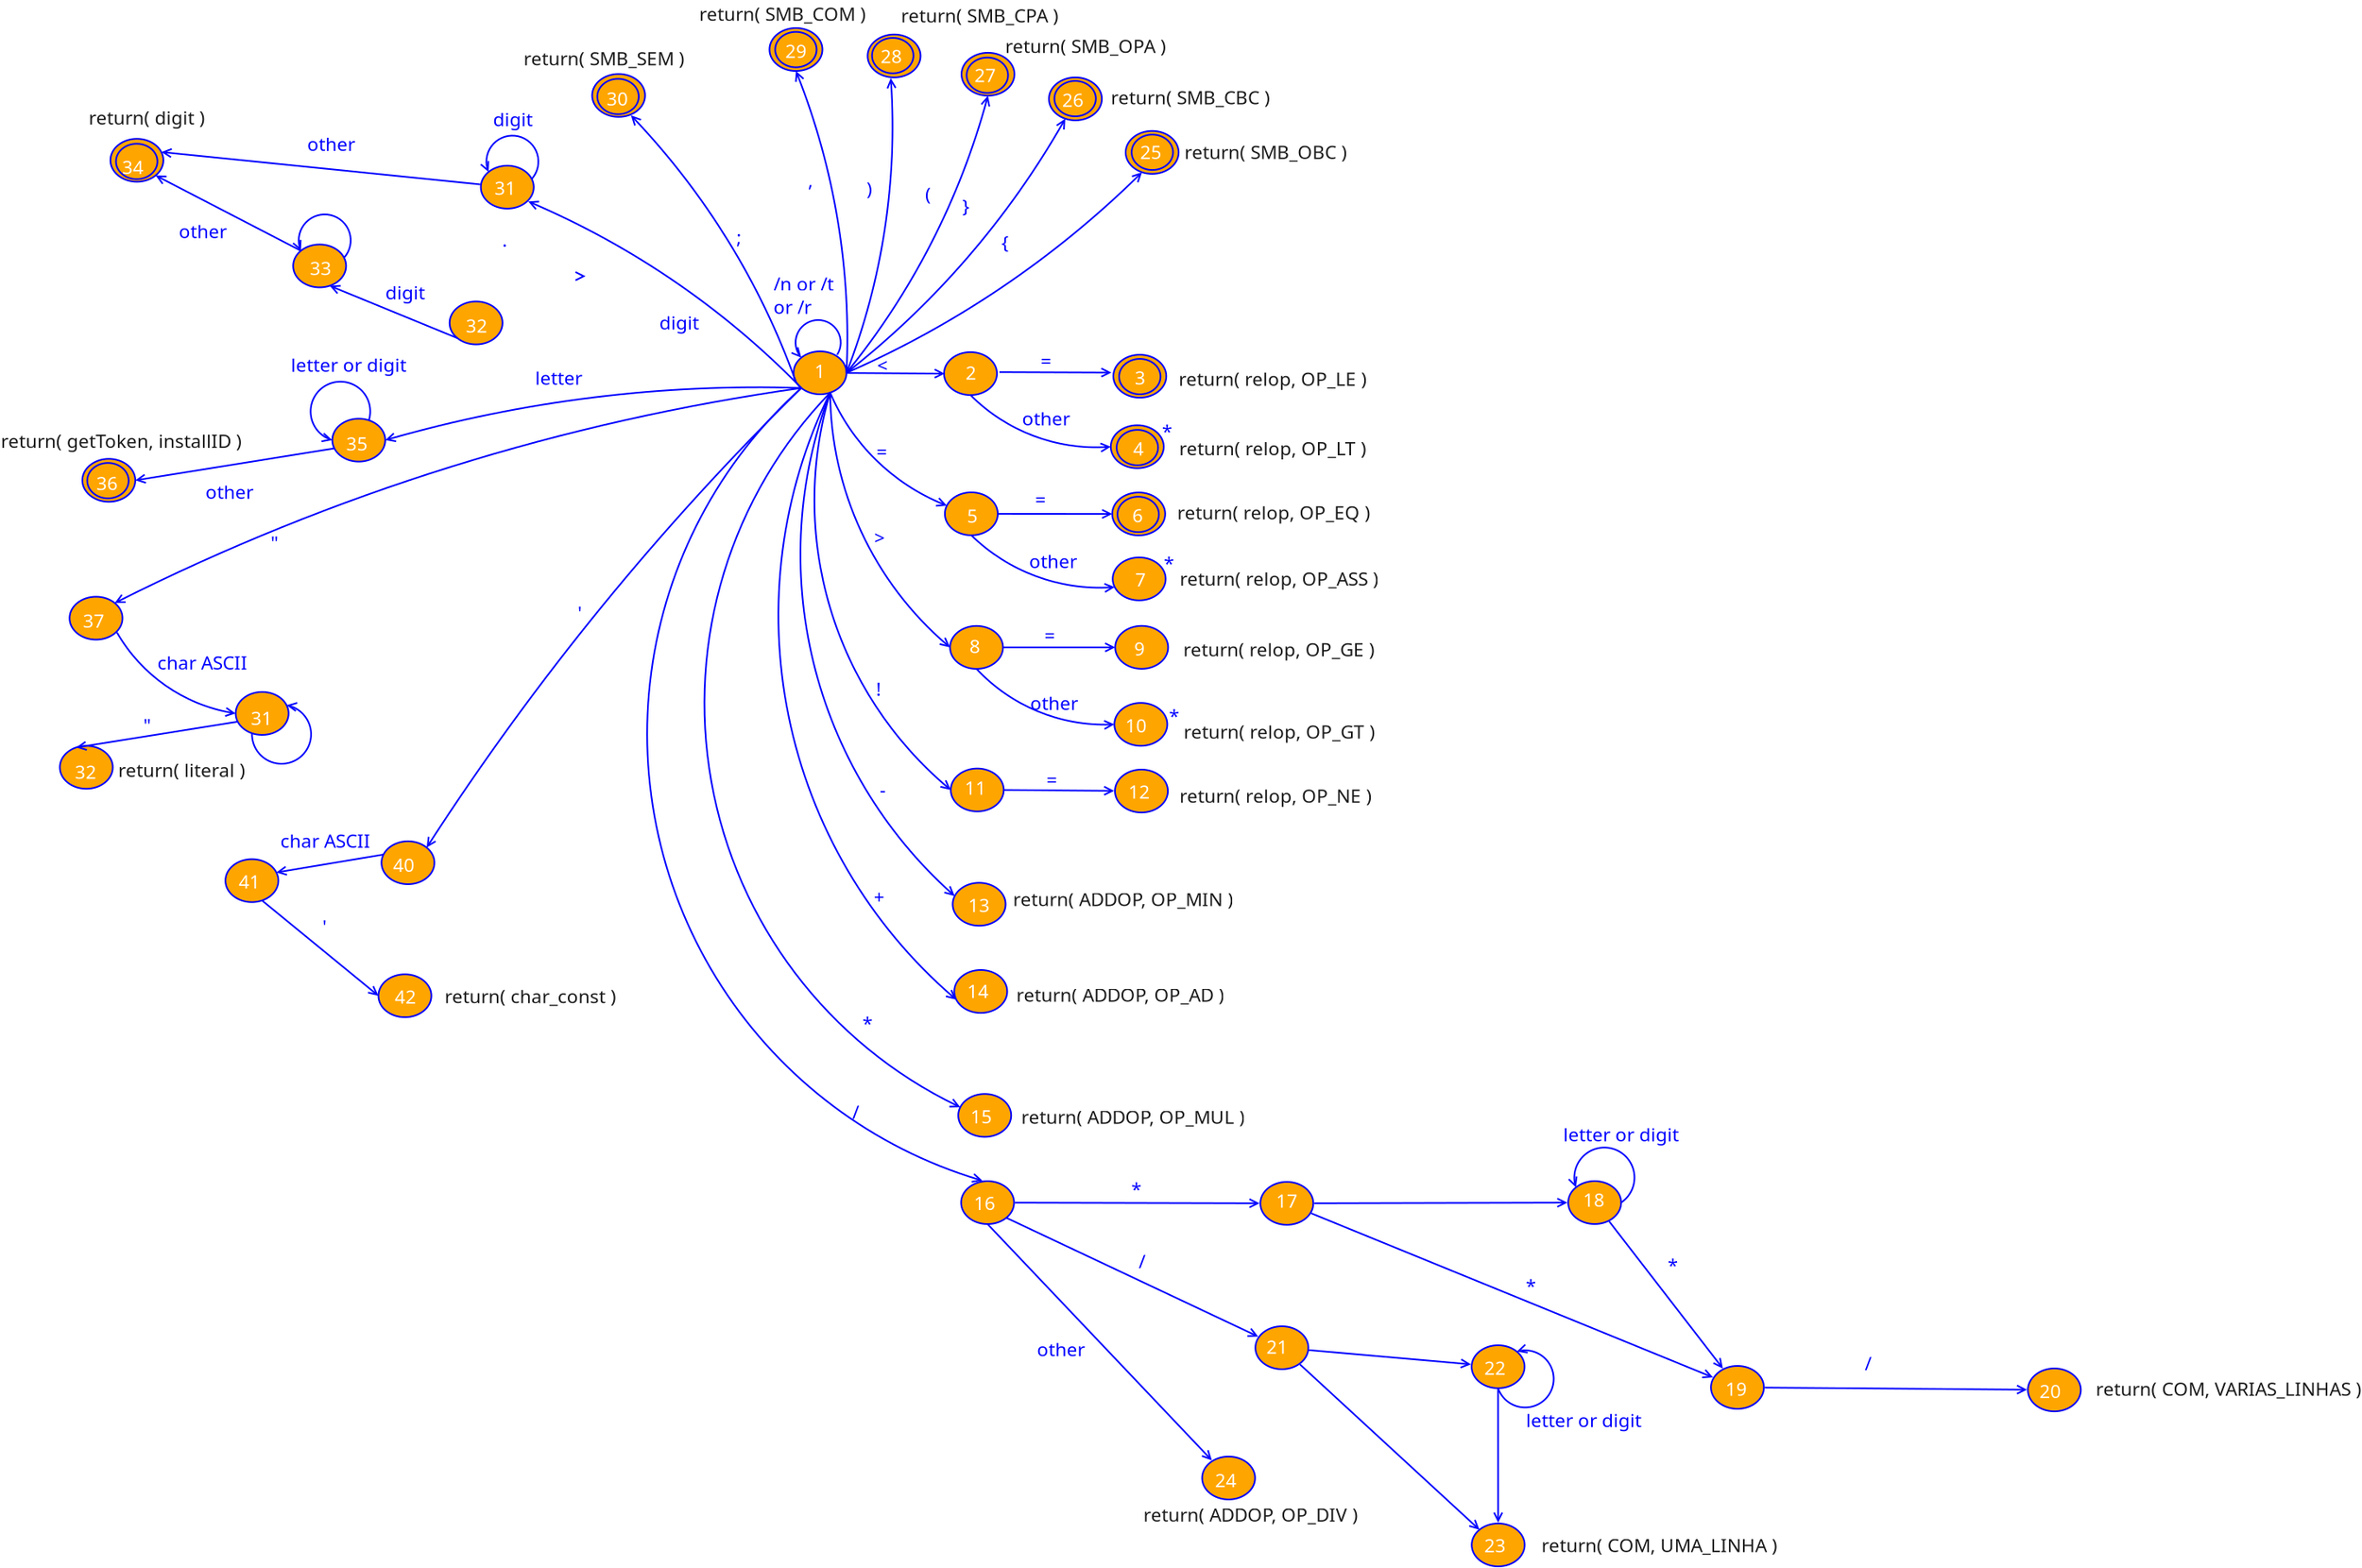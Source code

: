 <?xml version="1.0" encoding="UTF-8"?>
<dia:diagram xmlns:dia="http://www.lysator.liu.se/~alla/dia/">
  <dia:layer name="Background" visible="true" active="true">
    <dia:object type="Flowchart - Ellipse" version="0" id="O0">
      <dia:attribute name="obj_pos">
        <dia:point val="5.593,5.747"/>
      </dia:attribute>
      <dia:attribute name="obj_bb">
        <dia:rectangle val="5.543,5.697;8.85,8.4"/>
      </dia:attribute>
      <dia:attribute name="elem_corner">
        <dia:point val="5.593,5.747"/>
      </dia:attribute>
      <dia:attribute name="elem_width">
        <dia:real val="3.207"/>
      </dia:attribute>
      <dia:attribute name="elem_height">
        <dia:real val="2.603"/>
      </dia:attribute>
      <dia:attribute name="border_color">
        <dia:color val="#0000ff"/>
      </dia:attribute>
      <dia:attribute name="inner_color">
        <dia:color val="#ffa500"/>
      </dia:attribute>
      <dia:attribute name="show_background">
        <dia:boolean val="true"/>
      </dia:attribute>
      <dia:attribute name="padding">
        <dia:real val="0.354"/>
      </dia:attribute>
      <dia:attribute name="text">
        <dia:composite type="text">
          <dia:attribute name="string">
            <dia:string>##</dia:string>
          </dia:attribute>
          <dia:attribute name="font">
            <dia:font family="sans" style="0" name="Helvetica"/>
          </dia:attribute>
          <dia:attribute name="height">
            <dia:real val="0.8"/>
          </dia:attribute>
          <dia:attribute name="pos">
            <dia:point val="7.197,7.243"/>
          </dia:attribute>
          <dia:attribute name="color">
            <dia:color val="#0000ff"/>
          </dia:attribute>
          <dia:attribute name="alignment">
            <dia:enum val="1"/>
          </dia:attribute>
        </dia:composite>
      </dia:attribute>
    </dia:object>
    <dia:object type="Flowchart - Ellipse" version="0" id="O1">
      <dia:attribute name="obj_pos">
        <dia:point val="14.708,5.794"/>
      </dia:attribute>
      <dia:attribute name="obj_bb">
        <dia:rectangle val="14.658,5.744;17.965,8.447"/>
      </dia:attribute>
      <dia:attribute name="elem_corner">
        <dia:point val="14.708,5.794"/>
      </dia:attribute>
      <dia:attribute name="elem_width">
        <dia:real val="3.207"/>
      </dia:attribute>
      <dia:attribute name="elem_height">
        <dia:real val="2.603"/>
      </dia:attribute>
      <dia:attribute name="border_color">
        <dia:color val="#0000ff"/>
      </dia:attribute>
      <dia:attribute name="inner_color">
        <dia:color val="#ffa500"/>
      </dia:attribute>
      <dia:attribute name="show_background">
        <dia:boolean val="true"/>
      </dia:attribute>
      <dia:attribute name="padding">
        <dia:real val="0.354"/>
      </dia:attribute>
      <dia:attribute name="text">
        <dia:composite type="text">
          <dia:attribute name="string">
            <dia:string>##</dia:string>
          </dia:attribute>
          <dia:attribute name="font">
            <dia:font family="sans" style="0" name="Helvetica"/>
          </dia:attribute>
          <dia:attribute name="height">
            <dia:real val="0.8"/>
          </dia:attribute>
          <dia:attribute name="pos">
            <dia:point val="16.312,7.291"/>
          </dia:attribute>
          <dia:attribute name="color">
            <dia:color val="#0000ff"/>
          </dia:attribute>
          <dia:attribute name="alignment">
            <dia:enum val="1"/>
          </dia:attribute>
        </dia:composite>
      </dia:attribute>
    </dia:object>
    <dia:object type="Standard - Line" version="0" id="O2">
      <dia:attribute name="obj_pos">
        <dia:point val="8.85,7.059"/>
      </dia:attribute>
      <dia:attribute name="obj_bb">
        <dia:rectangle val="8.8,6.764;14.862,7.426"/>
      </dia:attribute>
      <dia:attribute name="conn_endpoints">
        <dia:point val="8.85,7.059"/>
        <dia:point val="14.75,7.098"/>
      </dia:attribute>
      <dia:attribute name="numcp">
        <dia:int val="1"/>
      </dia:attribute>
      <dia:attribute name="line_color">
        <dia:color val="#0000ff"/>
      </dia:attribute>
      <dia:attribute name="end_arrow">
        <dia:enum val="1"/>
      </dia:attribute>
      <dia:attribute name="end_arrow_length">
        <dia:real val="0.5"/>
      </dia:attribute>
      <dia:attribute name="end_arrow_width">
        <dia:real val="0.5"/>
      </dia:attribute>
      <dia:connections>
        <dia:connection handle="0" to="O0" connection="16"/>
      </dia:connections>
    </dia:object>
    <dia:object type="Standard - Text" version="1" id="O3">
      <dia:attribute name="obj_pos">
        <dia:point val="10.65,6.998"/>
      </dia:attribute>
      <dia:attribute name="obj_bb">
        <dia:rectangle val="10.65,5.948;11.598,7.266"/>
      </dia:attribute>
      <dia:attribute name="text">
        <dia:composite type="text">
          <dia:attribute name="string">
            <dia:string>#&lt;#</dia:string>
          </dia:attribute>
          <dia:attribute name="font">
            <dia:font family="sans" style="0" name="Helvetica"/>
          </dia:attribute>
          <dia:attribute name="height">
            <dia:real val="1.411"/>
          </dia:attribute>
          <dia:attribute name="pos">
            <dia:point val="10.65,6.998"/>
          </dia:attribute>
          <dia:attribute name="color">
            <dia:color val="#0000ff"/>
          </dia:attribute>
          <dia:attribute name="alignment">
            <dia:enum val="0"/>
          </dia:attribute>
        </dia:composite>
      </dia:attribute>
      <dia:attribute name="valign">
        <dia:enum val="3"/>
      </dia:attribute>
    </dia:object>
    <dia:object type="Flowchart - Ellipse" version="0" id="O4">
      <dia:attribute name="obj_pos">
        <dia:point val="24.966,5.951"/>
      </dia:attribute>
      <dia:attribute name="obj_bb">
        <dia:rectangle val="24.916,5.901;28.223,8.604"/>
      </dia:attribute>
      <dia:attribute name="elem_corner">
        <dia:point val="24.966,5.951"/>
      </dia:attribute>
      <dia:attribute name="elem_width">
        <dia:real val="3.207"/>
      </dia:attribute>
      <dia:attribute name="elem_height">
        <dia:real val="2.603"/>
      </dia:attribute>
      <dia:attribute name="border_color">
        <dia:color val="#0000ff"/>
      </dia:attribute>
      <dia:attribute name="inner_color">
        <dia:color val="#ffa500"/>
      </dia:attribute>
      <dia:attribute name="show_background">
        <dia:boolean val="true"/>
      </dia:attribute>
      <dia:attribute name="padding">
        <dia:real val="0.354"/>
      </dia:attribute>
      <dia:attribute name="text">
        <dia:composite type="text">
          <dia:attribute name="string">
            <dia:string>##</dia:string>
          </dia:attribute>
          <dia:attribute name="font">
            <dia:font family="sans" style="0" name="Helvetica"/>
          </dia:attribute>
          <dia:attribute name="height">
            <dia:real val="0.8"/>
          </dia:attribute>
          <dia:attribute name="pos">
            <dia:point val="26.57,7.448"/>
          </dia:attribute>
          <dia:attribute name="color">
            <dia:color val="#0000ff"/>
          </dia:attribute>
          <dia:attribute name="alignment">
            <dia:enum val="1"/>
          </dia:attribute>
        </dia:composite>
      </dia:attribute>
    </dia:object>
    <dia:object type="Standard - Line" version="0" id="O5">
      <dia:attribute name="obj_pos">
        <dia:point val="18.065,7.007"/>
      </dia:attribute>
      <dia:attribute name="obj_bb">
        <dia:rectangle val="18.015,6.701;24.96,7.363"/>
      </dia:attribute>
      <dia:attribute name="conn_endpoints">
        <dia:point val="18.065,7.007"/>
        <dia:point val="24.849,7.034"/>
      </dia:attribute>
      <dia:attribute name="numcp">
        <dia:int val="1"/>
      </dia:attribute>
      <dia:attribute name="line_color">
        <dia:color val="#0000ff"/>
      </dia:attribute>
      <dia:attribute name="end_arrow">
        <dia:enum val="1"/>
      </dia:attribute>
      <dia:attribute name="end_arrow_length">
        <dia:real val="0.5"/>
      </dia:attribute>
      <dia:attribute name="end_arrow_width">
        <dia:real val="0.5"/>
      </dia:attribute>
    </dia:object>
    <dia:object type="Standard - Text" version="1" id="O6">
      <dia:attribute name="obj_pos">
        <dia:point val="20.565,6.746"/>
      </dia:attribute>
      <dia:attribute name="obj_bb">
        <dia:rectangle val="20.565,5.696;21.512,7.013"/>
      </dia:attribute>
      <dia:attribute name="text">
        <dia:composite type="text">
          <dia:attribute name="string">
            <dia:string>#=#</dia:string>
          </dia:attribute>
          <dia:attribute name="font">
            <dia:font family="sans" style="0" name="Helvetica"/>
          </dia:attribute>
          <dia:attribute name="height">
            <dia:real val="1.411"/>
          </dia:attribute>
          <dia:attribute name="pos">
            <dia:point val="20.565,6.746"/>
          </dia:attribute>
          <dia:attribute name="color">
            <dia:color val="#0000ff"/>
          </dia:attribute>
          <dia:attribute name="alignment">
            <dia:enum val="0"/>
          </dia:attribute>
        </dia:composite>
      </dia:attribute>
      <dia:attribute name="valign">
        <dia:enum val="3"/>
      </dia:attribute>
    </dia:object>
    <dia:object type="Standard - Text" version="1" id="O7">
      <dia:attribute name="obj_pos">
        <dia:point val="16.45,11.098"/>
      </dia:attribute>
      <dia:attribute name="obj_bb">
        <dia:rectangle val="16.45,10.503;16.45,11.248"/>
      </dia:attribute>
      <dia:attribute name="text">
        <dia:composite type="text">
          <dia:attribute name="string">
            <dia:string>##</dia:string>
          </dia:attribute>
          <dia:attribute name="font">
            <dia:font family="sans" style="0" name="Helvetica"/>
          </dia:attribute>
          <dia:attribute name="height">
            <dia:real val="0.8"/>
          </dia:attribute>
          <dia:attribute name="pos">
            <dia:point val="16.45,11.098"/>
          </dia:attribute>
          <dia:attribute name="color">
            <dia:color val="#0000ff"/>
          </dia:attribute>
          <dia:attribute name="alignment">
            <dia:enum val="0"/>
          </dia:attribute>
        </dia:composite>
      </dia:attribute>
      <dia:attribute name="valign">
        <dia:enum val="3"/>
      </dia:attribute>
    </dia:object>
    <dia:object type="Standard - Text" version="1" id="O8">
      <dia:attribute name="obj_pos">
        <dia:point val="15.977,11.343"/>
      </dia:attribute>
      <dia:attribute name="obj_bb">
        <dia:rectangle val="15.977,10.301;16.692,11.608"/>
      </dia:attribute>
      <dia:attribute name="text">
        <dia:composite type="text">
          <dia:attribute name="string">
            <dia:string>#4#</dia:string>
          </dia:attribute>
          <dia:attribute name="font">
            <dia:font family="sans" style="0" name="Helvetica"/>
          </dia:attribute>
          <dia:attribute name="height">
            <dia:real val="1.403"/>
          </dia:attribute>
          <dia:attribute name="pos">
            <dia:point val="15.977,11.343"/>
          </dia:attribute>
          <dia:attribute name="color">
            <dia:color val="#ffffff"/>
          </dia:attribute>
          <dia:attribute name="alignment">
            <dia:enum val="0"/>
          </dia:attribute>
        </dia:composite>
      </dia:attribute>
      <dia:attribute name="valign">
        <dia:enum val="3"/>
      </dia:attribute>
    </dia:object>
    <dia:object type="Standard - Text" version="1" id="O9">
      <dia:attribute name="obj_pos">
        <dia:point val="25.392,11.341"/>
      </dia:attribute>
      <dia:attribute name="obj_bb">
        <dia:rectangle val="25.392,10.298;26.107,11.606"/>
      </dia:attribute>
      <dia:attribute name="text">
        <dia:composite type="text">
          <dia:attribute name="string">
            <dia:string>#5#</dia:string>
          </dia:attribute>
          <dia:attribute name="font">
            <dia:font family="sans" style="0" name="Helvetica"/>
          </dia:attribute>
          <dia:attribute name="height">
            <dia:real val="1.403"/>
          </dia:attribute>
          <dia:attribute name="pos">
            <dia:point val="25.392,11.341"/>
          </dia:attribute>
          <dia:attribute name="color">
            <dia:color val="#ffffff"/>
          </dia:attribute>
          <dia:attribute name="alignment">
            <dia:enum val="0"/>
          </dia:attribute>
        </dia:composite>
      </dia:attribute>
      <dia:attribute name="valign">
        <dia:enum val="3"/>
      </dia:attribute>
    </dia:object>
    <dia:object type="Flowchart - Ellipse" version="0" id="O10">
      <dia:attribute name="obj_pos">
        <dia:point val="24.812,10.227"/>
      </dia:attribute>
      <dia:attribute name="obj_bb">
        <dia:rectangle val="24.762,10.177;28.069,12.88"/>
      </dia:attribute>
      <dia:attribute name="elem_corner">
        <dia:point val="24.812,10.227"/>
      </dia:attribute>
      <dia:attribute name="elem_width">
        <dia:real val="3.207"/>
      </dia:attribute>
      <dia:attribute name="elem_height">
        <dia:real val="2.603"/>
      </dia:attribute>
      <dia:attribute name="border_color">
        <dia:color val="#0000ff"/>
      </dia:attribute>
      <dia:attribute name="inner_color">
        <dia:color val="#ffa500"/>
      </dia:attribute>
      <dia:attribute name="show_background">
        <dia:boolean val="true"/>
      </dia:attribute>
      <dia:attribute name="padding">
        <dia:real val="0.354"/>
      </dia:attribute>
      <dia:attribute name="text">
        <dia:composite type="text">
          <dia:attribute name="string">
            <dia:string>##</dia:string>
          </dia:attribute>
          <dia:attribute name="font">
            <dia:font family="sans" style="0" name="Helvetica"/>
          </dia:attribute>
          <dia:attribute name="height">
            <dia:real val="0.8"/>
          </dia:attribute>
          <dia:attribute name="pos">
            <dia:point val="26.416,11.723"/>
          </dia:attribute>
          <dia:attribute name="color">
            <dia:color val="#0000ff"/>
          </dia:attribute>
          <dia:attribute name="alignment">
            <dia:enum val="1"/>
          </dia:attribute>
        </dia:composite>
      </dia:attribute>
    </dia:object>
    <dia:object type="Standard - Arc" version="0" id="O11">
      <dia:attribute name="obj_pos">
        <dia:point val="16.312,8.398"/>
      </dia:attribute>
      <dia:attribute name="obj_bb">
        <dia:rectangle val="16.247,8.333;24.877,11.912"/>
      </dia:attribute>
      <dia:attribute name="conn_endpoints">
        <dia:point val="16.312,8.398"/>
        <dia:point val="24.812,11.528"/>
      </dia:attribute>
      <dia:attribute name="arc_color">
        <dia:color val="#0000ff"/>
      </dia:attribute>
      <dia:attribute name="curve_distance">
        <dia:real val="1"/>
      </dia:attribute>
      <dia:attribute name="end_arrow">
        <dia:enum val="1"/>
      </dia:attribute>
      <dia:attribute name="end_arrow_length">
        <dia:real val="0.5"/>
      </dia:attribute>
      <dia:attribute name="end_arrow_width">
        <dia:real val="0.5"/>
      </dia:attribute>
      <dia:connections>
        <dia:connection handle="0" to="O1" connection="12"/>
        <dia:connection handle="1" to="O10" connection="8"/>
      </dia:connections>
    </dia:object>
    <dia:object type="Standard - Text" version="1" id="O12">
      <dia:attribute name="obj_pos">
        <dia:point val="19.445,10.241"/>
      </dia:attribute>
      <dia:attribute name="obj_bb">
        <dia:rectangle val="19.445,9.191;22.455,10.508"/>
      </dia:attribute>
      <dia:attribute name="text">
        <dia:composite type="text">
          <dia:attribute name="string">
            <dia:string>#other#</dia:string>
          </dia:attribute>
          <dia:attribute name="font">
            <dia:font family="sans" style="0" name="Helvetica"/>
          </dia:attribute>
          <dia:attribute name="height">
            <dia:real val="1.411"/>
          </dia:attribute>
          <dia:attribute name="pos">
            <dia:point val="19.445,10.241"/>
          </dia:attribute>
          <dia:attribute name="color">
            <dia:color val="#0000ff"/>
          </dia:attribute>
          <dia:attribute name="alignment">
            <dia:enum val="0"/>
          </dia:attribute>
        </dia:composite>
      </dia:attribute>
      <dia:attribute name="valign">
        <dia:enum val="3"/>
      </dia:attribute>
    </dia:object>
    <dia:object type="Standard - Text" version="1" id="O13">
      <dia:attribute name="obj_pos">
        <dia:point val="27.91,10.988"/>
      </dia:attribute>
      <dia:attribute name="obj_bb">
        <dia:rectangle val="27.91,9.938;28.475,11.256"/>
      </dia:attribute>
      <dia:attribute name="text">
        <dia:composite type="text">
          <dia:attribute name="string">
            <dia:string>#*#</dia:string>
          </dia:attribute>
          <dia:attribute name="font">
            <dia:font family="sans" style="0" name="Helvetica"/>
          </dia:attribute>
          <dia:attribute name="height">
            <dia:real val="1.411"/>
          </dia:attribute>
          <dia:attribute name="pos">
            <dia:point val="27.91,10.988"/>
          </dia:attribute>
          <dia:attribute name="color">
            <dia:color val="#0000ff"/>
          </dia:attribute>
          <dia:attribute name="alignment">
            <dia:enum val="0"/>
          </dia:attribute>
        </dia:composite>
      </dia:attribute>
      <dia:attribute name="valign">
        <dia:enum val="3"/>
      </dia:attribute>
    </dia:object>
    <dia:object type="Flowchart - Ellipse" version="0" id="O14">
      <dia:attribute name="obj_pos">
        <dia:point val="14.758,14.294"/>
      </dia:attribute>
      <dia:attribute name="obj_bb">
        <dia:rectangle val="14.708,14.244;18.015,16.948"/>
      </dia:attribute>
      <dia:attribute name="elem_corner">
        <dia:point val="14.758,14.294"/>
      </dia:attribute>
      <dia:attribute name="elem_width">
        <dia:real val="3.207"/>
      </dia:attribute>
      <dia:attribute name="elem_height">
        <dia:real val="2.603"/>
      </dia:attribute>
      <dia:attribute name="border_color">
        <dia:color val="#0000ff"/>
      </dia:attribute>
      <dia:attribute name="inner_color">
        <dia:color val="#ffa500"/>
      </dia:attribute>
      <dia:attribute name="show_background">
        <dia:boolean val="true"/>
      </dia:attribute>
      <dia:attribute name="padding">
        <dia:real val="0.354"/>
      </dia:attribute>
      <dia:attribute name="text">
        <dia:composite type="text">
          <dia:attribute name="string">
            <dia:string>##</dia:string>
          </dia:attribute>
          <dia:attribute name="font">
            <dia:font family="sans" style="0" name="Helvetica"/>
          </dia:attribute>
          <dia:attribute name="height">
            <dia:real val="0.8"/>
          </dia:attribute>
          <dia:attribute name="pos">
            <dia:point val="16.362,15.791"/>
          </dia:attribute>
          <dia:attribute name="color">
            <dia:color val="#0000ff"/>
          </dia:attribute>
          <dia:attribute name="alignment">
            <dia:enum val="1"/>
          </dia:attribute>
        </dia:composite>
      </dia:attribute>
    </dia:object>
    <dia:object type="Standard - Arc" version="0" id="O15">
      <dia:attribute name="obj_pos">
        <dia:point val="7.81,8.251"/>
      </dia:attribute>
      <dia:attribute name="obj_bb">
        <dia:rectangle val="7.74,8.18;14.951,15.175"/>
      </dia:attribute>
      <dia:attribute name="conn_endpoints">
        <dia:point val="7.81,8.251"/>
        <dia:point val="14.88,15.098"/>
      </dia:attribute>
      <dia:attribute name="arc_color">
        <dia:color val="#0000ff"/>
      </dia:attribute>
      <dia:attribute name="curve_distance">
        <dia:real val="1"/>
      </dia:attribute>
      <dia:attribute name="end_arrow">
        <dia:enum val="1"/>
      </dia:attribute>
      <dia:attribute name="end_arrow_length">
        <dia:real val="0.5"/>
      </dia:attribute>
      <dia:attribute name="end_arrow_width">
        <dia:real val="0.5"/>
      </dia:attribute>
      <dia:connections>
        <dia:connection handle="0" to="O0" connection="13"/>
        <dia:connection handle="1" to="O14" connection="7"/>
      </dia:connections>
    </dia:object>
    <dia:object type="Standard - Text" version="1" id="O16">
      <dia:attribute name="obj_pos">
        <dia:point val="10.615,12.246"/>
      </dia:attribute>
      <dia:attribute name="obj_bb">
        <dia:rectangle val="10.615,11.196;11.562,12.513"/>
      </dia:attribute>
      <dia:attribute name="text">
        <dia:composite type="text">
          <dia:attribute name="string">
            <dia:string>#=#</dia:string>
          </dia:attribute>
          <dia:attribute name="font">
            <dia:font family="sans" style="0" name="Helvetica"/>
          </dia:attribute>
          <dia:attribute name="height">
            <dia:real val="1.411"/>
          </dia:attribute>
          <dia:attribute name="pos">
            <dia:point val="10.615,12.246"/>
          </dia:attribute>
          <dia:attribute name="color">
            <dia:color val="#0000ff"/>
          </dia:attribute>
          <dia:attribute name="alignment">
            <dia:enum val="0"/>
          </dia:attribute>
        </dia:composite>
      </dia:attribute>
      <dia:attribute name="valign">
        <dia:enum val="3"/>
      </dia:attribute>
    </dia:object>
    <dia:object type="Flowchart - Ellipse" version="0" id="O17">
      <dia:attribute name="obj_pos">
        <dia:point val="15.073,22.392"/>
      </dia:attribute>
      <dia:attribute name="obj_bb">
        <dia:rectangle val="15.023,22.342;18.33,25.045"/>
      </dia:attribute>
      <dia:attribute name="elem_corner">
        <dia:point val="15.073,22.392"/>
      </dia:attribute>
      <dia:attribute name="elem_width">
        <dia:real val="3.207"/>
      </dia:attribute>
      <dia:attribute name="elem_height">
        <dia:real val="2.603"/>
      </dia:attribute>
      <dia:attribute name="border_color">
        <dia:color val="#0000ff"/>
      </dia:attribute>
      <dia:attribute name="inner_color">
        <dia:color val="#ffa500"/>
      </dia:attribute>
      <dia:attribute name="show_background">
        <dia:boolean val="true"/>
      </dia:attribute>
      <dia:attribute name="padding">
        <dia:real val="0.354"/>
      </dia:attribute>
      <dia:attribute name="text">
        <dia:composite type="text">
          <dia:attribute name="string">
            <dia:string>##</dia:string>
          </dia:attribute>
          <dia:attribute name="font">
            <dia:font family="sans" style="0" name="Helvetica"/>
          </dia:attribute>
          <dia:attribute name="height">
            <dia:real val="0.8"/>
          </dia:attribute>
          <dia:attribute name="pos">
            <dia:point val="16.677,23.888"/>
          </dia:attribute>
          <dia:attribute name="color">
            <dia:color val="#0000ff"/>
          </dia:attribute>
          <dia:attribute name="alignment">
            <dia:enum val="1"/>
          </dia:attribute>
        </dia:composite>
      </dia:attribute>
    </dia:object>
    <dia:object type="Standard - Arc" version="0" id="O18">
      <dia:attribute name="obj_pos">
        <dia:point val="7.81,8.251"/>
      </dia:attribute>
      <dia:attribute name="obj_bb">
        <dia:rectangle val="7.744,8.184;15.14,23.76"/>
      </dia:attribute>
      <dia:attribute name="conn_endpoints">
        <dia:point val="7.81,8.251"/>
        <dia:point val="15.073,23.693"/>
      </dia:attribute>
      <dia:attribute name="arc_color">
        <dia:color val="#0000ff"/>
      </dia:attribute>
      <dia:attribute name="curve_distance">
        <dia:real val="1.884"/>
      </dia:attribute>
      <dia:attribute name="end_arrow">
        <dia:enum val="1"/>
      </dia:attribute>
      <dia:attribute name="end_arrow_length">
        <dia:real val="0.5"/>
      </dia:attribute>
      <dia:attribute name="end_arrow_width">
        <dia:real val="0.5"/>
      </dia:attribute>
      <dia:connections>
        <dia:connection handle="0" to="O0" connection="13"/>
        <dia:connection handle="1" to="O17" connection="8"/>
      </dia:connections>
    </dia:object>
    <dia:object type="Standard - Text" version="1" id="O19">
      <dia:attribute name="obj_pos">
        <dia:point val="10.48,17.443"/>
      </dia:attribute>
      <dia:attribute name="obj_bb">
        <dia:rectangle val="10.48,16.393;11.428,17.711"/>
      </dia:attribute>
      <dia:attribute name="text">
        <dia:composite type="text">
          <dia:attribute name="string">
            <dia:string>#&gt;#</dia:string>
          </dia:attribute>
          <dia:attribute name="font">
            <dia:font family="sans" style="0" name="Helvetica"/>
          </dia:attribute>
          <dia:attribute name="height">
            <dia:real val="1.411"/>
          </dia:attribute>
          <dia:attribute name="pos">
            <dia:point val="10.48,17.443"/>
          </dia:attribute>
          <dia:attribute name="color">
            <dia:color val="#0000ff"/>
          </dia:attribute>
          <dia:attribute name="alignment">
            <dia:enum val="0"/>
          </dia:attribute>
        </dia:composite>
      </dia:attribute>
      <dia:attribute name="valign">
        <dia:enum val="3"/>
      </dia:attribute>
    </dia:object>
    <dia:object type="Flowchart - Ellipse" version="0" id="O20">
      <dia:attribute name="obj_pos">
        <dia:point val="25.077,22.389"/>
      </dia:attribute>
      <dia:attribute name="obj_bb">
        <dia:rectangle val="25.027,22.339;28.334,25.043"/>
      </dia:attribute>
      <dia:attribute name="elem_corner">
        <dia:point val="25.077,22.389"/>
      </dia:attribute>
      <dia:attribute name="elem_width">
        <dia:real val="3.207"/>
      </dia:attribute>
      <dia:attribute name="elem_height">
        <dia:real val="2.603"/>
      </dia:attribute>
      <dia:attribute name="border_color">
        <dia:color val="#0000ff"/>
      </dia:attribute>
      <dia:attribute name="inner_color">
        <dia:color val="#ffa500"/>
      </dia:attribute>
      <dia:attribute name="show_background">
        <dia:boolean val="true"/>
      </dia:attribute>
      <dia:attribute name="padding">
        <dia:real val="0.354"/>
      </dia:attribute>
      <dia:attribute name="text">
        <dia:composite type="text">
          <dia:attribute name="string">
            <dia:string>##</dia:string>
          </dia:attribute>
          <dia:attribute name="font">
            <dia:font family="sans" style="0" name="Helvetica"/>
          </dia:attribute>
          <dia:attribute name="height">
            <dia:real val="0.8"/>
          </dia:attribute>
          <dia:attribute name="pos">
            <dia:point val="26.681,23.886"/>
          </dia:attribute>
          <dia:attribute name="color">
            <dia:color val="#0000ff"/>
          </dia:attribute>
          <dia:attribute name="alignment">
            <dia:enum val="1"/>
          </dia:attribute>
        </dia:composite>
      </dia:attribute>
    </dia:object>
    <dia:object type="Standard - Line" version="0" id="O21">
      <dia:attribute name="obj_pos">
        <dia:point val="18.28,23.693"/>
      </dia:attribute>
      <dia:attribute name="obj_bb">
        <dia:rectangle val="18.23,23.36;25.189,24.022"/>
      </dia:attribute>
      <dia:attribute name="conn_endpoints">
        <dia:point val="18.28,23.693"/>
        <dia:point val="25.077,23.691"/>
      </dia:attribute>
      <dia:attribute name="numcp">
        <dia:int val="1"/>
      </dia:attribute>
      <dia:attribute name="line_color">
        <dia:color val="#0000ff"/>
      </dia:attribute>
      <dia:attribute name="end_arrow">
        <dia:enum val="1"/>
      </dia:attribute>
      <dia:attribute name="end_arrow_length">
        <dia:real val="0.5"/>
      </dia:attribute>
      <dia:attribute name="end_arrow_width">
        <dia:real val="0.5"/>
      </dia:attribute>
      <dia:connections>
        <dia:connection handle="0" to="O17" connection="0"/>
        <dia:connection handle="1" to="O20" connection="8"/>
      </dia:connections>
    </dia:object>
    <dia:object type="Standard - Text" version="1" id="O22">
      <dia:attribute name="obj_pos">
        <dia:point val="16.107,16.138"/>
      </dia:attribute>
      <dia:attribute name="obj_bb">
        <dia:rectangle val="16.107,15.096;16.822,16.403"/>
      </dia:attribute>
      <dia:attribute name="text">
        <dia:composite type="text">
          <dia:attribute name="string">
            <dia:string>#5#</dia:string>
          </dia:attribute>
          <dia:attribute name="font">
            <dia:font family="sans" style="0" name="Helvetica"/>
          </dia:attribute>
          <dia:attribute name="height">
            <dia:real val="1.403"/>
          </dia:attribute>
          <dia:attribute name="pos">
            <dia:point val="16.107,16.138"/>
          </dia:attribute>
          <dia:attribute name="color">
            <dia:color val="#ffffff"/>
          </dia:attribute>
          <dia:attribute name="alignment">
            <dia:enum val="0"/>
          </dia:attribute>
        </dia:composite>
      </dia:attribute>
      <dia:attribute name="valign">
        <dia:enum val="3"/>
      </dia:attribute>
    </dia:object>
    <dia:object type="Flowchart - Ellipse" version="0" id="O23">
      <dia:attribute name="obj_pos">
        <dia:point val="24.898,14.301"/>
      </dia:attribute>
      <dia:attribute name="obj_bb">
        <dia:rectangle val="24.848,14.251;28.154,16.954"/>
      </dia:attribute>
      <dia:attribute name="elem_corner">
        <dia:point val="24.898,14.301"/>
      </dia:attribute>
      <dia:attribute name="elem_width">
        <dia:real val="3.207"/>
      </dia:attribute>
      <dia:attribute name="elem_height">
        <dia:real val="2.603"/>
      </dia:attribute>
      <dia:attribute name="border_color">
        <dia:color val="#0000ff"/>
      </dia:attribute>
      <dia:attribute name="inner_color">
        <dia:color val="#ffa500"/>
      </dia:attribute>
      <dia:attribute name="show_background">
        <dia:boolean val="true"/>
      </dia:attribute>
      <dia:attribute name="padding">
        <dia:real val="0.354"/>
      </dia:attribute>
      <dia:attribute name="text">
        <dia:composite type="text">
          <dia:attribute name="string">
            <dia:string>##</dia:string>
          </dia:attribute>
          <dia:attribute name="font">
            <dia:font family="sans" style="0" name="Helvetica"/>
          </dia:attribute>
          <dia:attribute name="height">
            <dia:real val="0.8"/>
          </dia:attribute>
          <dia:attribute name="pos">
            <dia:point val="26.501,15.798"/>
          </dia:attribute>
          <dia:attribute name="color">
            <dia:color val="#0000ff"/>
          </dia:attribute>
          <dia:attribute name="alignment">
            <dia:enum val="1"/>
          </dia:attribute>
        </dia:composite>
      </dia:attribute>
    </dia:object>
    <dia:object type="Standard - Line" version="0" id="O24">
      <dia:attribute name="obj_pos">
        <dia:point val="17.965,15.596"/>
      </dia:attribute>
      <dia:attribute name="obj_bb">
        <dia:rectangle val="17.915,15.271;25.009,15.933"/>
      </dia:attribute>
      <dia:attribute name="conn_endpoints">
        <dia:point val="17.965,15.596"/>
        <dia:point val="24.898,15.603"/>
      </dia:attribute>
      <dia:attribute name="numcp">
        <dia:int val="1"/>
      </dia:attribute>
      <dia:attribute name="line_color">
        <dia:color val="#0000ff"/>
      </dia:attribute>
      <dia:attribute name="end_arrow">
        <dia:enum val="1"/>
      </dia:attribute>
      <dia:attribute name="end_arrow_length">
        <dia:real val="0.5"/>
      </dia:attribute>
      <dia:attribute name="end_arrow_width">
        <dia:real val="0.5"/>
      </dia:attribute>
      <dia:connections>
        <dia:connection handle="0" to="O14" connection="0"/>
        <dia:connection handle="1" to="O23" connection="8"/>
      </dia:connections>
    </dia:object>
    <dia:object type="Standard - Text" version="1" id="O25">
      <dia:attribute name="obj_pos">
        <dia:point val="26.066,15.915"/>
      </dia:attribute>
      <dia:attribute name="obj_bb">
        <dia:rectangle val="26.066,14.873;26.781,16.18"/>
      </dia:attribute>
      <dia:attribute name="text">
        <dia:composite type="text">
          <dia:attribute name="string">
            <dia:string>#6#</dia:string>
          </dia:attribute>
          <dia:attribute name="font">
            <dia:font family="sans" style="0" name="Helvetica"/>
          </dia:attribute>
          <dia:attribute name="height">
            <dia:real val="1.403"/>
          </dia:attribute>
          <dia:attribute name="pos">
            <dia:point val="26.066,15.915"/>
          </dia:attribute>
          <dia:attribute name="color">
            <dia:color val="#ffffff"/>
          </dia:attribute>
          <dia:attribute name="alignment">
            <dia:enum val="0"/>
          </dia:attribute>
        </dia:composite>
      </dia:attribute>
      <dia:attribute name="valign">
        <dia:enum val="3"/>
      </dia:attribute>
    </dia:object>
    <dia:object type="Standard - Text" version="1" id="O26">
      <dia:attribute name="obj_pos">
        <dia:point val="20.23,15.143"/>
      </dia:attribute>
      <dia:attribute name="obj_bb">
        <dia:rectangle val="20.23,14.093;21.177,15.411"/>
      </dia:attribute>
      <dia:attribute name="text">
        <dia:composite type="text">
          <dia:attribute name="string">
            <dia:string>#=#</dia:string>
          </dia:attribute>
          <dia:attribute name="font">
            <dia:font family="sans" style="0" name="Helvetica"/>
          </dia:attribute>
          <dia:attribute name="height">
            <dia:real val="1.411"/>
          </dia:attribute>
          <dia:attribute name="pos">
            <dia:point val="20.23,15.143"/>
          </dia:attribute>
          <dia:attribute name="color">
            <dia:color val="#0000ff"/>
          </dia:attribute>
          <dia:attribute name="alignment">
            <dia:enum val="0"/>
          </dia:attribute>
        </dia:composite>
      </dia:attribute>
      <dia:attribute name="valign">
        <dia:enum val="3"/>
      </dia:attribute>
    </dia:object>
    <dia:object type="Flowchart - Ellipse" version="0" id="O27">
      <dia:attribute name="obj_pos">
        <dia:point val="24.927,18.239"/>
      </dia:attribute>
      <dia:attribute name="obj_bb">
        <dia:rectangle val="24.877,18.189;28.184,20.892"/>
      </dia:attribute>
      <dia:attribute name="elem_corner">
        <dia:point val="24.927,18.239"/>
      </dia:attribute>
      <dia:attribute name="elem_width">
        <dia:real val="3.207"/>
      </dia:attribute>
      <dia:attribute name="elem_height">
        <dia:real val="2.603"/>
      </dia:attribute>
      <dia:attribute name="border_color">
        <dia:color val="#0000ff"/>
      </dia:attribute>
      <dia:attribute name="inner_color">
        <dia:color val="#ffa500"/>
      </dia:attribute>
      <dia:attribute name="show_background">
        <dia:boolean val="true"/>
      </dia:attribute>
      <dia:attribute name="padding">
        <dia:real val="0.354"/>
      </dia:attribute>
      <dia:attribute name="text">
        <dia:composite type="text">
          <dia:attribute name="string">
            <dia:string>##</dia:string>
          </dia:attribute>
          <dia:attribute name="font">
            <dia:font family="sans" style="0" name="Helvetica"/>
          </dia:attribute>
          <dia:attribute name="height">
            <dia:real val="0.8"/>
          </dia:attribute>
          <dia:attribute name="pos">
            <dia:point val="26.531,19.736"/>
          </dia:attribute>
          <dia:attribute name="color">
            <dia:color val="#0000ff"/>
          </dia:attribute>
          <dia:attribute name="alignment">
            <dia:enum val="1"/>
          </dia:attribute>
        </dia:composite>
      </dia:attribute>
    </dia:object>
    <dia:object type="Standard - Arc" version="0" id="O28">
      <dia:attribute name="obj_pos">
        <dia:point val="16.362,16.898"/>
      </dia:attribute>
      <dia:attribute name="obj_bb">
        <dia:rectangle val="16.298,16.834;25.113,20.421"/>
      </dia:attribute>
      <dia:attribute name="conn_endpoints">
        <dia:point val="16.362,16.898"/>
        <dia:point val="25.049,20.039"/>
      </dia:attribute>
      <dia:attribute name="arc_color">
        <dia:color val="#0000ff"/>
      </dia:attribute>
      <dia:attribute name="curve_distance">
        <dia:real val="1"/>
      </dia:attribute>
      <dia:attribute name="end_arrow">
        <dia:enum val="1"/>
      </dia:attribute>
      <dia:attribute name="end_arrow_length">
        <dia:real val="0.5"/>
      </dia:attribute>
      <dia:attribute name="end_arrow_width">
        <dia:real val="0.5"/>
      </dia:attribute>
      <dia:connections>
        <dia:connection handle="0" to="O14" connection="12"/>
        <dia:connection handle="1" to="O27" connection="9"/>
      </dia:connections>
    </dia:object>
    <dia:object type="Standard - Text" version="1" id="O29">
      <dia:attribute name="obj_pos">
        <dia:point val="19.86,18.888"/>
      </dia:attribute>
      <dia:attribute name="obj_bb">
        <dia:rectangle val="19.86,17.838;22.87,19.156"/>
      </dia:attribute>
      <dia:attribute name="text">
        <dia:composite type="text">
          <dia:attribute name="string">
            <dia:string>#other#</dia:string>
          </dia:attribute>
          <dia:attribute name="font">
            <dia:font family="sans" style="0" name="Helvetica"/>
          </dia:attribute>
          <dia:attribute name="height">
            <dia:real val="1.411"/>
          </dia:attribute>
          <dia:attribute name="pos">
            <dia:point val="19.86,18.888"/>
          </dia:attribute>
          <dia:attribute name="color">
            <dia:color val="#0000ff"/>
          </dia:attribute>
          <dia:attribute name="alignment">
            <dia:enum val="0"/>
          </dia:attribute>
        </dia:composite>
      </dia:attribute>
      <dia:attribute name="valign">
        <dia:enum val="3"/>
      </dia:attribute>
    </dia:object>
    <dia:object type="Standard - Text" version="1" id="O30">
      <dia:attribute name="obj_pos">
        <dia:point val="26.291,19.998"/>
      </dia:attribute>
      <dia:attribute name="obj_bb">
        <dia:rectangle val="26.291,18.956;27.006,20.263"/>
      </dia:attribute>
      <dia:attribute name="text">
        <dia:composite type="text">
          <dia:attribute name="string">
            <dia:string>#7#</dia:string>
          </dia:attribute>
          <dia:attribute name="font">
            <dia:font family="sans" style="0" name="Helvetica"/>
          </dia:attribute>
          <dia:attribute name="height">
            <dia:real val="1.403"/>
          </dia:attribute>
          <dia:attribute name="pos">
            <dia:point val="26.291,19.998"/>
          </dia:attribute>
          <dia:attribute name="color">
            <dia:color val="#ffffff"/>
          </dia:attribute>
          <dia:attribute name="alignment">
            <dia:enum val="0"/>
          </dia:attribute>
        </dia:composite>
      </dia:attribute>
      <dia:attribute name="valign">
        <dia:enum val="3"/>
      </dia:attribute>
    </dia:object>
    <dia:object type="Standard - Text" version="1" id="O31">
      <dia:attribute name="obj_pos">
        <dia:point val="28.025,18.986"/>
      </dia:attribute>
      <dia:attribute name="obj_bb">
        <dia:rectangle val="28.025,17.936;28.59,19.253"/>
      </dia:attribute>
      <dia:attribute name="text">
        <dia:composite type="text">
          <dia:attribute name="string">
            <dia:string>#*#</dia:string>
          </dia:attribute>
          <dia:attribute name="font">
            <dia:font family="sans" style="0" name="Helvetica"/>
          </dia:attribute>
          <dia:attribute name="height">
            <dia:real val="1.411"/>
          </dia:attribute>
          <dia:attribute name="pos">
            <dia:point val="28.025,18.986"/>
          </dia:attribute>
          <dia:attribute name="color">
            <dia:color val="#0000ff"/>
          </dia:attribute>
          <dia:attribute name="alignment">
            <dia:enum val="0"/>
          </dia:attribute>
        </dia:composite>
      </dia:attribute>
      <dia:attribute name="valign">
        <dia:enum val="3"/>
      </dia:attribute>
    </dia:object>
    <dia:object type="Standard - Text" version="1" id="O32">
      <dia:attribute name="obj_pos">
        <dia:point val="20.795,23.391"/>
      </dia:attribute>
      <dia:attribute name="obj_bb">
        <dia:rectangle val="20.795,22.341;21.742,23.658"/>
      </dia:attribute>
      <dia:attribute name="text">
        <dia:composite type="text">
          <dia:attribute name="string">
            <dia:string>#=#</dia:string>
          </dia:attribute>
          <dia:attribute name="font">
            <dia:font family="sans" style="0" name="Helvetica"/>
          </dia:attribute>
          <dia:attribute name="height">
            <dia:real val="1.411"/>
          </dia:attribute>
          <dia:attribute name="pos">
            <dia:point val="20.795,23.391"/>
          </dia:attribute>
          <dia:attribute name="color">
            <dia:color val="#0000ff"/>
          </dia:attribute>
          <dia:attribute name="alignment">
            <dia:enum val="0"/>
          </dia:attribute>
        </dia:composite>
      </dia:attribute>
      <dia:attribute name="valign">
        <dia:enum val="3"/>
      </dia:attribute>
    </dia:object>
    <dia:object type="Flowchart - Ellipse" version="0" id="O33">
      <dia:attribute name="obj_pos">
        <dia:point val="25.027,27.057"/>
      </dia:attribute>
      <dia:attribute name="obj_bb">
        <dia:rectangle val="24.977,27.007;28.284,29.71"/>
      </dia:attribute>
      <dia:attribute name="elem_corner">
        <dia:point val="25.027,27.057"/>
      </dia:attribute>
      <dia:attribute name="elem_width">
        <dia:real val="3.207"/>
      </dia:attribute>
      <dia:attribute name="elem_height">
        <dia:real val="2.603"/>
      </dia:attribute>
      <dia:attribute name="border_color">
        <dia:color val="#0000ff"/>
      </dia:attribute>
      <dia:attribute name="inner_color">
        <dia:color val="#ffa500"/>
      </dia:attribute>
      <dia:attribute name="show_background">
        <dia:boolean val="true"/>
      </dia:attribute>
      <dia:attribute name="padding">
        <dia:real val="0.354"/>
      </dia:attribute>
      <dia:attribute name="text">
        <dia:composite type="text">
          <dia:attribute name="string">
            <dia:string>##</dia:string>
          </dia:attribute>
          <dia:attribute name="font">
            <dia:font family="sans" style="0" name="Helvetica"/>
          </dia:attribute>
          <dia:attribute name="height">
            <dia:real val="0.8"/>
          </dia:attribute>
          <dia:attribute name="pos">
            <dia:point val="26.631,28.554"/>
          </dia:attribute>
          <dia:attribute name="color">
            <dia:color val="#0000ff"/>
          </dia:attribute>
          <dia:attribute name="alignment">
            <dia:enum val="1"/>
          </dia:attribute>
        </dia:composite>
      </dia:attribute>
    </dia:object>
    <dia:object type="Standard - Arc" version="0" id="O34">
      <dia:attribute name="obj_pos">
        <dia:point val="16.677,24.995"/>
      </dia:attribute>
      <dia:attribute name="obj_bb">
        <dia:rectangle val="16.611,24.93;25.093,28.725"/>
      </dia:attribute>
      <dia:attribute name="conn_endpoints">
        <dia:point val="16.677,24.995"/>
        <dia:point val="25.027,28.359"/>
      </dia:attribute>
      <dia:attribute name="arc_color">
        <dia:color val="#0000ff"/>
      </dia:attribute>
      <dia:attribute name="curve_distance">
        <dia:real val="1"/>
      </dia:attribute>
      <dia:attribute name="end_arrow">
        <dia:enum val="1"/>
      </dia:attribute>
      <dia:attribute name="end_arrow_length">
        <dia:real val="0.5"/>
      </dia:attribute>
      <dia:attribute name="end_arrow_width">
        <dia:real val="0.5"/>
      </dia:attribute>
      <dia:connections>
        <dia:connection handle="0" to="O17" connection="12"/>
        <dia:connection handle="1" to="O33" connection="8"/>
      </dia:connections>
    </dia:object>
    <dia:object type="Standard - Text" version="1" id="O35">
      <dia:attribute name="obj_pos">
        <dia:point val="28.34,28.233"/>
      </dia:attribute>
      <dia:attribute name="obj_bb">
        <dia:rectangle val="28.34,27.183;28.905,28.501"/>
      </dia:attribute>
      <dia:attribute name="text">
        <dia:composite type="text">
          <dia:attribute name="string">
            <dia:string>#*#</dia:string>
          </dia:attribute>
          <dia:attribute name="font">
            <dia:font family="sans" style="0" name="Helvetica"/>
          </dia:attribute>
          <dia:attribute name="height">
            <dia:real val="1.411"/>
          </dia:attribute>
          <dia:attribute name="pos">
            <dia:point val="28.34,28.233"/>
          </dia:attribute>
          <dia:attribute name="color">
            <dia:color val="#0000ff"/>
          </dia:attribute>
          <dia:attribute name="alignment">
            <dia:enum val="0"/>
          </dia:attribute>
        </dia:composite>
      </dia:attribute>
      <dia:attribute name="valign">
        <dia:enum val="3"/>
      </dia:attribute>
    </dia:object>
    <dia:object type="Standard - Text" version="1" id="O36">
      <dia:attribute name="obj_pos">
        <dia:point val="19.925,27.486"/>
      </dia:attribute>
      <dia:attribute name="obj_bb">
        <dia:rectangle val="19.925,26.436;22.935,27.753"/>
      </dia:attribute>
      <dia:attribute name="text">
        <dia:composite type="text">
          <dia:attribute name="string">
            <dia:string>#other#</dia:string>
          </dia:attribute>
          <dia:attribute name="font">
            <dia:font family="sans" style="0" name="Helvetica"/>
          </dia:attribute>
          <dia:attribute name="height">
            <dia:real val="1.411"/>
          </dia:attribute>
          <dia:attribute name="pos">
            <dia:point val="19.925,27.486"/>
          </dia:attribute>
          <dia:attribute name="color">
            <dia:color val="#0000ff"/>
          </dia:attribute>
          <dia:attribute name="alignment">
            <dia:enum val="0"/>
          </dia:attribute>
        </dia:composite>
      </dia:attribute>
      <dia:attribute name="valign">
        <dia:enum val="3"/>
      </dia:attribute>
    </dia:object>
    <dia:object type="Standard - Text" version="1" id="O37">
      <dia:attribute name="obj_pos">
        <dia:point val="16.252,24.031"/>
      </dia:attribute>
      <dia:attribute name="obj_bb">
        <dia:rectangle val="16.252,22.988;16.967,24.296"/>
      </dia:attribute>
      <dia:attribute name="text">
        <dia:composite type="text">
          <dia:attribute name="string">
            <dia:string>#8#</dia:string>
          </dia:attribute>
          <dia:attribute name="font">
            <dia:font family="sans" style="0" name="Helvetica"/>
          </dia:attribute>
          <dia:attribute name="height">
            <dia:real val="1.403"/>
          </dia:attribute>
          <dia:attribute name="pos">
            <dia:point val="16.252,24.031"/>
          </dia:attribute>
          <dia:attribute name="color">
            <dia:color val="#ffffff"/>
          </dia:attribute>
          <dia:attribute name="alignment">
            <dia:enum val="0"/>
          </dia:attribute>
        </dia:composite>
      </dia:attribute>
      <dia:attribute name="valign">
        <dia:enum val="3"/>
      </dia:attribute>
    </dia:object>
    <dia:object type="Standard - Text" version="1" id="O38">
      <dia:attribute name="obj_pos">
        <dia:point val="26.226,24.181"/>
      </dia:attribute>
      <dia:attribute name="obj_bb">
        <dia:rectangle val="26.226,23.138;26.941,24.446"/>
      </dia:attribute>
      <dia:attribute name="text">
        <dia:composite type="text">
          <dia:attribute name="string">
            <dia:string>#9#</dia:string>
          </dia:attribute>
          <dia:attribute name="font">
            <dia:font family="sans" style="0" name="Helvetica"/>
          </dia:attribute>
          <dia:attribute name="height">
            <dia:real val="1.403"/>
          </dia:attribute>
          <dia:attribute name="pos">
            <dia:point val="26.226,24.181"/>
          </dia:attribute>
          <dia:attribute name="color">
            <dia:color val="#ffffff"/>
          </dia:attribute>
          <dia:attribute name="alignment">
            <dia:enum val="0"/>
          </dia:attribute>
        </dia:composite>
      </dia:attribute>
      <dia:attribute name="valign">
        <dia:enum val="3"/>
      </dia:attribute>
    </dia:object>
    <dia:object type="Standard - Text" version="1" id="O39">
      <dia:attribute name="obj_pos">
        <dia:point val="25.696,28.851"/>
      </dia:attribute>
      <dia:attribute name="obj_bb">
        <dia:rectangle val="25.696,27.809;27.126,29.116"/>
      </dia:attribute>
      <dia:attribute name="text">
        <dia:composite type="text">
          <dia:attribute name="string">
            <dia:string>#10#</dia:string>
          </dia:attribute>
          <dia:attribute name="font">
            <dia:font family="sans" style="0" name="Helvetica"/>
          </dia:attribute>
          <dia:attribute name="height">
            <dia:real val="1.403"/>
          </dia:attribute>
          <dia:attribute name="pos">
            <dia:point val="25.696,28.851"/>
          </dia:attribute>
          <dia:attribute name="color">
            <dia:color val="#ffffff"/>
          </dia:attribute>
          <dia:attribute name="alignment">
            <dia:enum val="0"/>
          </dia:attribute>
        </dia:composite>
      </dia:attribute>
      <dia:attribute name="valign">
        <dia:enum val="3"/>
      </dia:attribute>
    </dia:object>
    <dia:object type="Flowchart - Ellipse" version="0" id="O40">
      <dia:attribute name="obj_pos">
        <dia:point val="15.118,31.034"/>
      </dia:attribute>
      <dia:attribute name="obj_bb">
        <dia:rectangle val="15.068,30.984;18.375,33.688"/>
      </dia:attribute>
      <dia:attribute name="elem_corner">
        <dia:point val="15.118,31.034"/>
      </dia:attribute>
      <dia:attribute name="elem_width">
        <dia:real val="3.207"/>
      </dia:attribute>
      <dia:attribute name="elem_height">
        <dia:real val="2.603"/>
      </dia:attribute>
      <dia:attribute name="border_color">
        <dia:color val="#0000ff"/>
      </dia:attribute>
      <dia:attribute name="inner_color">
        <dia:color val="#ffa500"/>
      </dia:attribute>
      <dia:attribute name="show_background">
        <dia:boolean val="true"/>
      </dia:attribute>
      <dia:attribute name="padding">
        <dia:real val="0.354"/>
      </dia:attribute>
      <dia:attribute name="text">
        <dia:composite type="text">
          <dia:attribute name="string">
            <dia:string>##</dia:string>
          </dia:attribute>
          <dia:attribute name="font">
            <dia:font family="sans" style="0" name="Helvetica"/>
          </dia:attribute>
          <dia:attribute name="height">
            <dia:real val="0.8"/>
          </dia:attribute>
          <dia:attribute name="pos">
            <dia:point val="16.722,32.531"/>
          </dia:attribute>
          <dia:attribute name="color">
            <dia:color val="#0000ff"/>
          </dia:attribute>
          <dia:attribute name="alignment">
            <dia:enum val="1"/>
          </dia:attribute>
        </dia:composite>
      </dia:attribute>
    </dia:object>
    <dia:object type="Standard - Arc" version="0" id="O41">
      <dia:attribute name="obj_pos">
        <dia:point val="7.81,8.251"/>
      </dia:attribute>
      <dia:attribute name="obj_bb">
        <dia:rectangle val="6.807,8.189;15.181,32.398"/>
      </dia:attribute>
      <dia:attribute name="conn_endpoints">
        <dia:point val="7.81,8.251"/>
        <dia:point val="15.118,32.336"/>
      </dia:attribute>
      <dia:attribute name="arc_color">
        <dia:color val="#0000ff"/>
      </dia:attribute>
      <dia:attribute name="curve_distance">
        <dia:real val="3.789"/>
      </dia:attribute>
      <dia:attribute name="end_arrow">
        <dia:enum val="1"/>
      </dia:attribute>
      <dia:attribute name="end_arrow_length">
        <dia:real val="0.5"/>
      </dia:attribute>
      <dia:attribute name="end_arrow_width">
        <dia:real val="0.5"/>
      </dia:attribute>
      <dia:connections>
        <dia:connection handle="0" to="O0" connection="13"/>
        <dia:connection handle="1" to="O40" connection="8"/>
      </dia:connections>
    </dia:object>
    <dia:object type="Standard - Text" version="1" id="O42">
      <dia:attribute name="obj_pos">
        <dia:point val="10.595,26.641"/>
      </dia:attribute>
      <dia:attribute name="obj_bb">
        <dia:rectangle val="10.595,25.591;11.047,26.908"/>
      </dia:attribute>
      <dia:attribute name="text">
        <dia:composite type="text">
          <dia:attribute name="string">
            <dia:string>#!#</dia:string>
          </dia:attribute>
          <dia:attribute name="font">
            <dia:font family="sans" style="0" name="Helvetica"/>
          </dia:attribute>
          <dia:attribute name="height">
            <dia:real val="1.411"/>
          </dia:attribute>
          <dia:attribute name="pos">
            <dia:point val="10.595,26.641"/>
          </dia:attribute>
          <dia:attribute name="color">
            <dia:color val="#0000ff"/>
          </dia:attribute>
          <dia:attribute name="alignment">
            <dia:enum val="0"/>
          </dia:attribute>
        </dia:composite>
      </dia:attribute>
      <dia:attribute name="valign">
        <dia:enum val="3"/>
      </dia:attribute>
    </dia:object>
    <dia:object type="Standard - Text" version="1" id="O43">
      <dia:attribute name="obj_pos">
        <dia:point val="15.967,32.628"/>
      </dia:attribute>
      <dia:attribute name="obj_bb">
        <dia:rectangle val="15.967,31.586;17.397,32.893"/>
      </dia:attribute>
      <dia:attribute name="text">
        <dia:composite type="text">
          <dia:attribute name="string">
            <dia:string>#11#</dia:string>
          </dia:attribute>
          <dia:attribute name="font">
            <dia:font family="sans" style="0" name="Helvetica"/>
          </dia:attribute>
          <dia:attribute name="height">
            <dia:real val="1.403"/>
          </dia:attribute>
          <dia:attribute name="pos">
            <dia:point val="15.967,32.628"/>
          </dia:attribute>
          <dia:attribute name="color">
            <dia:color val="#ffffff"/>
          </dia:attribute>
          <dia:attribute name="alignment">
            <dia:enum val="0"/>
          </dia:attribute>
        </dia:composite>
      </dia:attribute>
      <dia:attribute name="valign">
        <dia:enum val="3"/>
      </dia:attribute>
    </dia:object>
    <dia:object type="Flowchart - Ellipse" version="0" id="O44">
      <dia:attribute name="obj_pos">
        <dia:point val="25.063,31.099"/>
      </dia:attribute>
      <dia:attribute name="obj_bb">
        <dia:rectangle val="25.013,31.049;28.32,33.752"/>
      </dia:attribute>
      <dia:attribute name="elem_corner">
        <dia:point val="25.063,31.099"/>
      </dia:attribute>
      <dia:attribute name="elem_width">
        <dia:real val="3.207"/>
      </dia:attribute>
      <dia:attribute name="elem_height">
        <dia:real val="2.603"/>
      </dia:attribute>
      <dia:attribute name="border_color">
        <dia:color val="#0000ff"/>
      </dia:attribute>
      <dia:attribute name="inner_color">
        <dia:color val="#ffa500"/>
      </dia:attribute>
      <dia:attribute name="show_background">
        <dia:boolean val="true"/>
      </dia:attribute>
      <dia:attribute name="padding">
        <dia:real val="0.354"/>
      </dia:attribute>
      <dia:attribute name="text">
        <dia:composite type="text">
          <dia:attribute name="string">
            <dia:string>##</dia:string>
          </dia:attribute>
          <dia:attribute name="font">
            <dia:font family="sans" style="0" name="Helvetica"/>
          </dia:attribute>
          <dia:attribute name="height">
            <dia:real val="0.8"/>
          </dia:attribute>
          <dia:attribute name="pos">
            <dia:point val="26.666,32.596"/>
          </dia:attribute>
          <dia:attribute name="color">
            <dia:color val="#0000ff"/>
          </dia:attribute>
          <dia:attribute name="alignment">
            <dia:enum val="1"/>
          </dia:attribute>
        </dia:composite>
      </dia:attribute>
    </dia:object>
    <dia:object type="Standard - Line" version="0" id="O45">
      <dia:attribute name="obj_pos">
        <dia:point val="18.325,32.336"/>
      </dia:attribute>
      <dia:attribute name="obj_bb">
        <dia:rectangle val="18.275,32.053;25.128,32.715"/>
      </dia:attribute>
      <dia:attribute name="conn_endpoints">
        <dia:point val="18.325,32.336"/>
        <dia:point val="25.017,32.388"/>
      </dia:attribute>
      <dia:attribute name="numcp">
        <dia:int val="1"/>
      </dia:attribute>
      <dia:attribute name="line_color">
        <dia:color val="#0000ff"/>
      </dia:attribute>
      <dia:attribute name="end_arrow">
        <dia:enum val="1"/>
      </dia:attribute>
      <dia:attribute name="end_arrow_length">
        <dia:real val="0.5"/>
      </dia:attribute>
      <dia:attribute name="end_arrow_width">
        <dia:real val="0.5"/>
      </dia:attribute>
      <dia:connections>
        <dia:connection handle="0" to="O40" connection="0"/>
        <dia:connection handle="1" to="O44" connection="16"/>
      </dia:connections>
    </dia:object>
    <dia:object type="Standard - Text" version="1" id="O46">
      <dia:attribute name="obj_pos">
        <dia:point val="20.91,32.138"/>
      </dia:attribute>
      <dia:attribute name="obj_bb">
        <dia:rectangle val="20.91,31.088;21.858,32.406"/>
      </dia:attribute>
      <dia:attribute name="text">
        <dia:composite type="text">
          <dia:attribute name="string">
            <dia:string>#=#</dia:string>
          </dia:attribute>
          <dia:attribute name="font">
            <dia:font family="sans" style="0" name="Helvetica"/>
          </dia:attribute>
          <dia:attribute name="height">
            <dia:real val="1.411"/>
          </dia:attribute>
          <dia:attribute name="pos">
            <dia:point val="20.91,32.138"/>
          </dia:attribute>
          <dia:attribute name="color">
            <dia:color val="#0000ff"/>
          </dia:attribute>
          <dia:attribute name="alignment">
            <dia:enum val="0"/>
          </dia:attribute>
        </dia:composite>
      </dia:attribute>
      <dia:attribute name="valign">
        <dia:enum val="3"/>
      </dia:attribute>
    </dia:object>
    <dia:object type="Standard - Text" version="1" id="O47">
      <dia:attribute name="obj_pos">
        <dia:point val="25.876,32.855"/>
      </dia:attribute>
      <dia:attribute name="obj_bb">
        <dia:rectangle val="25.876,31.813;27.306,33.12"/>
      </dia:attribute>
      <dia:attribute name="text">
        <dia:composite type="text">
          <dia:attribute name="string">
            <dia:string>#12#</dia:string>
          </dia:attribute>
          <dia:attribute name="font">
            <dia:font family="sans" style="0" name="Helvetica"/>
          </dia:attribute>
          <dia:attribute name="height">
            <dia:real val="1.403"/>
          </dia:attribute>
          <dia:attribute name="pos">
            <dia:point val="25.876,32.855"/>
          </dia:attribute>
          <dia:attribute name="color">
            <dia:color val="#ffffff"/>
          </dia:attribute>
          <dia:attribute name="alignment">
            <dia:enum val="0"/>
          </dia:attribute>
        </dia:composite>
      </dia:attribute>
      <dia:attribute name="valign">
        <dia:enum val="3"/>
      </dia:attribute>
    </dia:object>
    <dia:object type="Standard - Text" version="1" id="O48">
      <dia:attribute name="obj_pos">
        <dia:point val="28.931,7.838"/>
      </dia:attribute>
      <dia:attribute name="obj_bb">
        <dia:rectangle val="28.931,6.788;41.046,8.106"/>
      </dia:attribute>
      <dia:attribute name="text">
        <dia:composite type="text">
          <dia:attribute name="string">
            <dia:string>#return( relop, OP_LE )#</dia:string>
          </dia:attribute>
          <dia:attribute name="font">
            <dia:font family="sans" style="0" name="Helvetica"/>
          </dia:attribute>
          <dia:attribute name="height">
            <dia:real val="1.411"/>
          </dia:attribute>
          <dia:attribute name="pos">
            <dia:point val="28.931,7.838"/>
          </dia:attribute>
          <dia:attribute name="color">
            <dia:color val="#1a1a1a"/>
          </dia:attribute>
          <dia:attribute name="alignment">
            <dia:enum val="0"/>
          </dia:attribute>
        </dia:composite>
      </dia:attribute>
      <dia:attribute name="valign">
        <dia:enum val="3"/>
      </dia:attribute>
    </dia:object>
    <dia:object type="Standard - Text" version="1" id="O49">
      <dia:attribute name="obj_pos">
        <dia:point val="28.951,12.05"/>
      </dia:attribute>
      <dia:attribute name="obj_bb">
        <dia:rectangle val="28.951,11.0;40.886,12.317"/>
      </dia:attribute>
      <dia:attribute name="text">
        <dia:composite type="text">
          <dia:attribute name="string">
            <dia:string>#return( relop, OP_LT )#</dia:string>
          </dia:attribute>
          <dia:attribute name="font">
            <dia:font family="sans" style="0" name="Helvetica"/>
          </dia:attribute>
          <dia:attribute name="height">
            <dia:real val="1.411"/>
          </dia:attribute>
          <dia:attribute name="pos">
            <dia:point val="28.951,12.05"/>
          </dia:attribute>
          <dia:attribute name="color">
            <dia:color val="#1a1a1a"/>
          </dia:attribute>
          <dia:attribute name="alignment">
            <dia:enum val="0"/>
          </dia:attribute>
        </dia:composite>
      </dia:attribute>
      <dia:attribute name="valign">
        <dia:enum val="3"/>
      </dia:attribute>
    </dia:object>
    <dia:object type="Standard - Text" version="1" id="O50">
      <dia:attribute name="obj_pos">
        <dia:point val="28.841,15.937"/>
      </dia:attribute>
      <dia:attribute name="obj_bb">
        <dia:rectangle val="28.841,14.887;41.216,16.205"/>
      </dia:attribute>
      <dia:attribute name="text">
        <dia:composite type="text">
          <dia:attribute name="string">
            <dia:string>#return( relop, OP_EQ )#</dia:string>
          </dia:attribute>
          <dia:attribute name="font">
            <dia:font family="sans" style="0" name="Helvetica"/>
          </dia:attribute>
          <dia:attribute name="height">
            <dia:real val="1.411"/>
          </dia:attribute>
          <dia:attribute name="pos">
            <dia:point val="28.841,15.937"/>
          </dia:attribute>
          <dia:attribute name="color">
            <dia:color val="#1a1a1a"/>
          </dia:attribute>
          <dia:attribute name="alignment">
            <dia:enum val="0"/>
          </dia:attribute>
        </dia:composite>
      </dia:attribute>
      <dia:attribute name="valign">
        <dia:enum val="3"/>
      </dia:attribute>
    </dia:object>
    <dia:object type="Standard - Text" version="1" id="O51">
      <dia:attribute name="obj_pos">
        <dia:point val="28.99,19.954"/>
      </dia:attribute>
      <dia:attribute name="obj_bb">
        <dia:rectangle val="28.99,18.904;41.967,20.222"/>
      </dia:attribute>
      <dia:attribute name="text">
        <dia:composite type="text">
          <dia:attribute name="string">
            <dia:string>#return( relop, OP_ASS )#</dia:string>
          </dia:attribute>
          <dia:attribute name="font">
            <dia:font family="sans" style="0" name="Helvetica"/>
          </dia:attribute>
          <dia:attribute name="height">
            <dia:real val="1.411"/>
          </dia:attribute>
          <dia:attribute name="pos">
            <dia:point val="28.99,19.954"/>
          </dia:attribute>
          <dia:attribute name="color">
            <dia:color val="#1a1a1a"/>
          </dia:attribute>
          <dia:attribute name="alignment">
            <dia:enum val="0"/>
          </dia:attribute>
        </dia:composite>
      </dia:attribute>
      <dia:attribute name="valign">
        <dia:enum val="3"/>
      </dia:attribute>
    </dia:object>
    <dia:object type="Standard - Text" version="1" id="O52">
      <dia:attribute name="obj_pos">
        <dia:point val="29.204,24.23"/>
      </dia:attribute>
      <dia:attribute name="obj_bb">
        <dia:rectangle val="29.204,23.18;41.564,24.498"/>
      </dia:attribute>
      <dia:attribute name="text">
        <dia:composite type="text">
          <dia:attribute name="string">
            <dia:string>#return( relop, OP_GE )#</dia:string>
          </dia:attribute>
          <dia:attribute name="font">
            <dia:font family="sans" style="0" name="Helvetica"/>
          </dia:attribute>
          <dia:attribute name="height">
            <dia:real val="1.411"/>
          </dia:attribute>
          <dia:attribute name="pos">
            <dia:point val="29.204,24.23"/>
          </dia:attribute>
          <dia:attribute name="color">
            <dia:color val="#1a1a1a"/>
          </dia:attribute>
          <dia:attribute name="alignment">
            <dia:enum val="0"/>
          </dia:attribute>
        </dia:composite>
      </dia:attribute>
      <dia:attribute name="valign">
        <dia:enum val="3"/>
      </dia:attribute>
    </dia:object>
    <dia:object type="Standard - Text" version="1" id="O53">
      <dia:attribute name="obj_pos">
        <dia:point val="29.223,29.22"/>
      </dia:attribute>
      <dia:attribute name="obj_bb">
        <dia:rectangle val="29.223,28.17;41.518,29.487"/>
      </dia:attribute>
      <dia:attribute name="text">
        <dia:composite type="text">
          <dia:attribute name="string">
            <dia:string>#return( relop, OP_GT )#</dia:string>
          </dia:attribute>
          <dia:attribute name="font">
            <dia:font family="sans" style="0" name="Helvetica"/>
          </dia:attribute>
          <dia:attribute name="height">
            <dia:real val="1.411"/>
          </dia:attribute>
          <dia:attribute name="pos">
            <dia:point val="29.223,29.22"/>
          </dia:attribute>
          <dia:attribute name="color">
            <dia:color val="#1a1a1a"/>
          </dia:attribute>
          <dia:attribute name="alignment">
            <dia:enum val="0"/>
          </dia:attribute>
        </dia:composite>
      </dia:attribute>
      <dia:attribute name="valign">
        <dia:enum val="3"/>
      </dia:attribute>
    </dia:object>
    <dia:object type="Standard - Text" version="1" id="O54">
      <dia:attribute name="obj_pos">
        <dia:point val="28.983,33.107"/>
      </dia:attribute>
      <dia:attribute name="obj_bb">
        <dia:rectangle val="28.983,32.057;41.313,33.375"/>
      </dia:attribute>
      <dia:attribute name="text">
        <dia:composite type="text">
          <dia:attribute name="string">
            <dia:string>#return( relop, OP_NE )#</dia:string>
          </dia:attribute>
          <dia:attribute name="font">
            <dia:font family="sans" style="0" name="Helvetica"/>
          </dia:attribute>
          <dia:attribute name="height">
            <dia:real val="1.411"/>
          </dia:attribute>
          <dia:attribute name="pos">
            <dia:point val="28.983,33.107"/>
          </dia:attribute>
          <dia:attribute name="color">
            <dia:color val="#1a1a1a"/>
          </dia:attribute>
          <dia:attribute name="alignment">
            <dia:enum val="0"/>
          </dia:attribute>
        </dia:composite>
      </dia:attribute>
      <dia:attribute name="valign">
        <dia:enum val="3"/>
      </dia:attribute>
    </dia:object>
    <dia:object type="Flowchart - Ellipse" version="0" id="O55">
      <dia:attribute name="obj_pos">
        <dia:point val="15.233,37.962"/>
      </dia:attribute>
      <dia:attribute name="obj_bb">
        <dia:rectangle val="15.183,37.912;18.49,40.615"/>
      </dia:attribute>
      <dia:attribute name="elem_corner">
        <dia:point val="15.233,37.962"/>
      </dia:attribute>
      <dia:attribute name="elem_width">
        <dia:real val="3.207"/>
      </dia:attribute>
      <dia:attribute name="elem_height">
        <dia:real val="2.603"/>
      </dia:attribute>
      <dia:attribute name="border_color">
        <dia:color val="#0000ff"/>
      </dia:attribute>
      <dia:attribute name="inner_color">
        <dia:color val="#ffa500"/>
      </dia:attribute>
      <dia:attribute name="show_background">
        <dia:boolean val="true"/>
      </dia:attribute>
      <dia:attribute name="padding">
        <dia:real val="0.354"/>
      </dia:attribute>
      <dia:attribute name="text">
        <dia:composite type="text">
          <dia:attribute name="string">
            <dia:string>##</dia:string>
          </dia:attribute>
          <dia:attribute name="font">
            <dia:font family="sans" style="0" name="Helvetica"/>
          </dia:attribute>
          <dia:attribute name="height">
            <dia:real val="0.8"/>
          </dia:attribute>
          <dia:attribute name="pos">
            <dia:point val="16.836,39.459"/>
          </dia:attribute>
          <dia:attribute name="color">
            <dia:color val="#0000ff"/>
          </dia:attribute>
          <dia:attribute name="alignment">
            <dia:enum val="1"/>
          </dia:attribute>
        </dia:composite>
      </dia:attribute>
    </dia:object>
    <dia:object type="Standard - Text" version="1" id="O56">
      <dia:attribute name="obj_pos">
        <dia:point val="16.173,39.74"/>
      </dia:attribute>
      <dia:attribute name="obj_bb">
        <dia:rectangle val="16.173,38.697;17.603,40.005"/>
      </dia:attribute>
      <dia:attribute name="text">
        <dia:composite type="text">
          <dia:attribute name="string">
            <dia:string>#13#</dia:string>
          </dia:attribute>
          <dia:attribute name="font">
            <dia:font family="sans" style="0" name="Helvetica"/>
          </dia:attribute>
          <dia:attribute name="height">
            <dia:real val="1.403"/>
          </dia:attribute>
          <dia:attribute name="pos">
            <dia:point val="16.173,39.74"/>
          </dia:attribute>
          <dia:attribute name="color">
            <dia:color val="#ffffff"/>
          </dia:attribute>
          <dia:attribute name="alignment">
            <dia:enum val="0"/>
          </dia:attribute>
        </dia:composite>
      </dia:attribute>
      <dia:attribute name="valign">
        <dia:enum val="3"/>
      </dia:attribute>
    </dia:object>
    <dia:object type="Standard - Arc" version="0" id="O57">
      <dia:attribute name="obj_pos">
        <dia:point val="7.81,8.251"/>
      </dia:attribute>
      <dia:attribute name="obj_bb">
        <dia:rectangle val="5.961,8.19;15.415,38.826"/>
      </dia:attribute>
      <dia:attribute name="conn_endpoints">
        <dia:point val="7.81,8.251"/>
        <dia:point val="15.355,38.766"/>
      </dia:attribute>
      <dia:attribute name="arc_color">
        <dia:color val="#0000ff"/>
      </dia:attribute>
      <dia:attribute name="curve_distance">
        <dia:real val="4.908"/>
      </dia:attribute>
      <dia:attribute name="end_arrow">
        <dia:enum val="1"/>
      </dia:attribute>
      <dia:attribute name="end_arrow_length">
        <dia:real val="0.5"/>
      </dia:attribute>
      <dia:attribute name="end_arrow_width">
        <dia:real val="0.5"/>
      </dia:attribute>
      <dia:connections>
        <dia:connection handle="0" to="O0" connection="13"/>
        <dia:connection handle="1" to="O55" connection="7"/>
      </dia:connections>
    </dia:object>
    <dia:object type="Standard - Text" version="1" id="O58">
      <dia:attribute name="obj_pos">
        <dia:point val="10.452,39.204"/>
      </dia:attribute>
      <dia:attribute name="obj_bb">
        <dia:rectangle val="10.452,38.154;11.399,39.471"/>
      </dia:attribute>
      <dia:attribute name="text">
        <dia:composite type="text">
          <dia:attribute name="string">
            <dia:string>#+#</dia:string>
          </dia:attribute>
          <dia:attribute name="font">
            <dia:font family="sans" style="0" name="Helvetica"/>
          </dia:attribute>
          <dia:attribute name="height">
            <dia:real val="1.411"/>
          </dia:attribute>
          <dia:attribute name="pos">
            <dia:point val="10.452,39.204"/>
          </dia:attribute>
          <dia:attribute name="color">
            <dia:color val="#0000ff"/>
          </dia:attribute>
          <dia:attribute name="alignment">
            <dia:enum val="0"/>
          </dia:attribute>
        </dia:composite>
      </dia:attribute>
      <dia:attribute name="valign">
        <dia:enum val="3"/>
      </dia:attribute>
    </dia:object>
    <dia:object type="Standard - Text" version="1" id="O59">
      <dia:attribute name="obj_pos">
        <dia:point val="17.966,41.941"/>
      </dia:attribute>
      <dia:attribute name="obj_bb">
        <dia:rectangle val="17.966,40.899;18.681,42.206"/>
      </dia:attribute>
      <dia:attribute name="text">
        <dia:composite type="text">
          <dia:attribute name="string">
            <dia:string>#3#</dia:string>
          </dia:attribute>
          <dia:attribute name="font">
            <dia:font family="sans" style="0" name="Helvetica"/>
          </dia:attribute>
          <dia:attribute name="height">
            <dia:real val="1.403"/>
          </dia:attribute>
          <dia:attribute name="pos">
            <dia:point val="17.966,41.941"/>
          </dia:attribute>
          <dia:attribute name="color">
            <dia:color val="#ffffff"/>
          </dia:attribute>
          <dia:attribute name="alignment">
            <dia:enum val="0"/>
          </dia:attribute>
        </dia:composite>
      </dia:attribute>
      <dia:attribute name="valign">
        <dia:enum val="3"/>
      </dia:attribute>
    </dia:object>
    <dia:object type="Flowchart - Ellipse" version="0" id="O60">
      <dia:attribute name="obj_pos">
        <dia:point val="15.329,43.248"/>
      </dia:attribute>
      <dia:attribute name="obj_bb">
        <dia:rectangle val="15.279,43.198;18.586,45.901"/>
      </dia:attribute>
      <dia:attribute name="elem_corner">
        <dia:point val="15.329,43.248"/>
      </dia:attribute>
      <dia:attribute name="elem_width">
        <dia:real val="3.207"/>
      </dia:attribute>
      <dia:attribute name="elem_height">
        <dia:real val="2.603"/>
      </dia:attribute>
      <dia:attribute name="border_color">
        <dia:color val="#0000ff"/>
      </dia:attribute>
      <dia:attribute name="inner_color">
        <dia:color val="#ffa500"/>
      </dia:attribute>
      <dia:attribute name="show_background">
        <dia:boolean val="true"/>
      </dia:attribute>
      <dia:attribute name="padding">
        <dia:real val="0.354"/>
      </dia:attribute>
      <dia:attribute name="text">
        <dia:composite type="text">
          <dia:attribute name="string">
            <dia:string>##</dia:string>
          </dia:attribute>
          <dia:attribute name="font">
            <dia:font family="sans" style="0" name="Helvetica"/>
          </dia:attribute>
          <dia:attribute name="height">
            <dia:real val="0.8"/>
          </dia:attribute>
          <dia:attribute name="pos">
            <dia:point val="16.933,44.745"/>
          </dia:attribute>
          <dia:attribute name="color">
            <dia:color val="#0000ff"/>
          </dia:attribute>
          <dia:attribute name="alignment">
            <dia:enum val="1"/>
          </dia:attribute>
        </dia:composite>
      </dia:attribute>
    </dia:object>
    <dia:object type="Standard - Text" version="1" id="O61">
      <dia:attribute name="obj_pos">
        <dia:point val="16.115,44.949"/>
      </dia:attribute>
      <dia:attribute name="obj_bb">
        <dia:rectangle val="16.115,43.906;17.545,45.214"/>
      </dia:attribute>
      <dia:attribute name="text">
        <dia:composite type="text">
          <dia:attribute name="string">
            <dia:string>#14#</dia:string>
          </dia:attribute>
          <dia:attribute name="font">
            <dia:font family="sans" style="0" name="Helvetica"/>
          </dia:attribute>
          <dia:attribute name="height">
            <dia:real val="1.403"/>
          </dia:attribute>
          <dia:attribute name="pos">
            <dia:point val="16.115,44.949"/>
          </dia:attribute>
          <dia:attribute name="color">
            <dia:color val="#ffffff"/>
          </dia:attribute>
          <dia:attribute name="alignment">
            <dia:enum val="0"/>
          </dia:attribute>
        </dia:composite>
      </dia:attribute>
      <dia:attribute name="valign">
        <dia:enum val="3"/>
      </dia:attribute>
    </dia:object>
    <dia:object type="Standard - Arc" version="0" id="O62">
      <dia:attribute name="obj_pos">
        <dia:point val="7.81,8.251"/>
      </dia:attribute>
      <dia:attribute name="obj_bb">
        <dia:rectangle val="4.625,8.192;15.511,45.107"/>
      </dia:attribute>
      <dia:attribute name="conn_endpoints">
        <dia:point val="7.81,8.251"/>
        <dia:point val="15.451,45.048"/>
      </dia:attribute>
      <dia:attribute name="arc_color">
        <dia:color val="#0000ff"/>
      </dia:attribute>
      <dia:attribute name="curve_distance">
        <dia:real val="6.452"/>
      </dia:attribute>
      <dia:attribute name="end_arrow">
        <dia:enum val="1"/>
      </dia:attribute>
      <dia:attribute name="end_arrow_length">
        <dia:real val="0.5"/>
      </dia:attribute>
      <dia:attribute name="end_arrow_width">
        <dia:real val="0.5"/>
      </dia:attribute>
      <dia:connections>
        <dia:connection handle="0" to="O0" connection="13"/>
        <dia:connection handle="1" to="O60" connection="9"/>
      </dia:connections>
    </dia:object>
    <dia:object type="Standard - Text" version="1" id="O63">
      <dia:attribute name="obj_pos">
        <dia:point val="10.813,32.735"/>
      </dia:attribute>
      <dia:attribute name="obj_bb">
        <dia:rectangle val="10.813,31.685;11.22,33.002"/>
      </dia:attribute>
      <dia:attribute name="text">
        <dia:composite type="text">
          <dia:attribute name="string">
            <dia:string>#-#</dia:string>
          </dia:attribute>
          <dia:attribute name="font">
            <dia:font family="sans" style="0" name="Helvetica"/>
          </dia:attribute>
          <dia:attribute name="height">
            <dia:real val="1.411"/>
          </dia:attribute>
          <dia:attribute name="pos">
            <dia:point val="10.813,32.735"/>
          </dia:attribute>
          <dia:attribute name="color">
            <dia:color val="#0000ff"/>
          </dia:attribute>
          <dia:attribute name="alignment">
            <dia:enum val="0"/>
          </dia:attribute>
        </dia:composite>
      </dia:attribute>
      <dia:attribute name="valign">
        <dia:enum val="3"/>
      </dia:attribute>
    </dia:object>
    <dia:object type="Flowchart - Ellipse" version="0" id="O64">
      <dia:attribute name="obj_pos">
        <dia:point val="15.57,50.762"/>
      </dia:attribute>
      <dia:attribute name="obj_bb">
        <dia:rectangle val="15.52,50.712;18.827,53.416"/>
      </dia:attribute>
      <dia:attribute name="elem_corner">
        <dia:point val="15.57,50.762"/>
      </dia:attribute>
      <dia:attribute name="elem_width">
        <dia:real val="3.207"/>
      </dia:attribute>
      <dia:attribute name="elem_height">
        <dia:real val="2.603"/>
      </dia:attribute>
      <dia:attribute name="border_color">
        <dia:color val="#0000ff"/>
      </dia:attribute>
      <dia:attribute name="inner_color">
        <dia:color val="#ffa500"/>
      </dia:attribute>
      <dia:attribute name="show_background">
        <dia:boolean val="true"/>
      </dia:attribute>
      <dia:attribute name="padding">
        <dia:real val="0.354"/>
      </dia:attribute>
      <dia:attribute name="text">
        <dia:composite type="text">
          <dia:attribute name="string">
            <dia:string>##</dia:string>
          </dia:attribute>
          <dia:attribute name="font">
            <dia:font family="sans" style="0" name="Helvetica"/>
          </dia:attribute>
          <dia:attribute name="height">
            <dia:real val="0.8"/>
          </dia:attribute>
          <dia:attribute name="pos">
            <dia:point val="17.173,52.259"/>
          </dia:attribute>
          <dia:attribute name="color">
            <dia:color val="#0000ff"/>
          </dia:attribute>
          <dia:attribute name="alignment">
            <dia:enum val="1"/>
          </dia:attribute>
        </dia:composite>
      </dia:attribute>
    </dia:object>
    <dia:object type="Flowchart - Ellipse" version="0" id="O65">
      <dia:attribute name="obj_pos">
        <dia:point val="15.743,56.048"/>
      </dia:attribute>
      <dia:attribute name="obj_bb">
        <dia:rectangle val="15.694,55.998;19.0,58.702"/>
      </dia:attribute>
      <dia:attribute name="elem_corner">
        <dia:point val="15.743,56.048"/>
      </dia:attribute>
      <dia:attribute name="elem_width">
        <dia:real val="3.207"/>
      </dia:attribute>
      <dia:attribute name="elem_height">
        <dia:real val="2.603"/>
      </dia:attribute>
      <dia:attribute name="border_color">
        <dia:color val="#0000ff"/>
      </dia:attribute>
      <dia:attribute name="inner_color">
        <dia:color val="#ffa500"/>
      </dia:attribute>
      <dia:attribute name="show_background">
        <dia:boolean val="true"/>
      </dia:attribute>
      <dia:attribute name="padding">
        <dia:real val="0.354"/>
      </dia:attribute>
      <dia:attribute name="text">
        <dia:composite type="text">
          <dia:attribute name="string">
            <dia:string>##</dia:string>
          </dia:attribute>
          <dia:attribute name="font">
            <dia:font family="sans" style="0" name="Helvetica"/>
          </dia:attribute>
          <dia:attribute name="height">
            <dia:real val="0.8"/>
          </dia:attribute>
          <dia:attribute name="pos">
            <dia:point val="17.347,57.545"/>
          </dia:attribute>
          <dia:attribute name="color">
            <dia:color val="#0000ff"/>
          </dia:attribute>
          <dia:attribute name="alignment">
            <dia:enum val="1"/>
          </dia:attribute>
        </dia:composite>
      </dia:attribute>
    </dia:object>
    <dia:object type="Standard - Arc" version="0" id="O66">
      <dia:attribute name="obj_pos">
        <dia:point val="7.81,8.251"/>
      </dia:attribute>
      <dia:attribute name="obj_bb">
        <dia:rectangle val="0.143,8.193;15.75,51.624"/>
      </dia:attribute>
      <dia:attribute name="conn_endpoints">
        <dia:point val="7.81,8.251"/>
        <dia:point val="15.692,51.566"/>
      </dia:attribute>
      <dia:attribute name="arc_color">
        <dia:color val="#0000ff"/>
      </dia:attribute>
      <dia:attribute name="curve_distance">
        <dia:real val="11.303"/>
      </dia:attribute>
      <dia:attribute name="end_arrow">
        <dia:enum val="1"/>
      </dia:attribute>
      <dia:attribute name="end_arrow_length">
        <dia:real val="0.5"/>
      </dia:attribute>
      <dia:attribute name="end_arrow_width">
        <dia:real val="0.5"/>
      </dia:attribute>
      <dia:connections>
        <dia:connection handle="0" to="O0" connection="13"/>
        <dia:connection handle="1" to="O64" connection="7"/>
      </dia:connections>
    </dia:object>
    <dia:object type="Standard - Arc" version="0" id="O67">
      <dia:attribute name="obj_pos">
        <dia:point val="6.063,7.969"/>
      </dia:attribute>
      <dia:attribute name="obj_bb">
        <dia:rectangle val="-3.205,7.909;17.407,57.466"/>
      </dia:attribute>
      <dia:attribute name="conn_endpoints">
        <dia:point val="6.063,7.969"/>
        <dia:point val="17.347,57.35"/>
      </dia:attribute>
      <dia:attribute name="arc_color">
        <dia:color val="#0000ff"/>
      </dia:attribute>
      <dia:attribute name="curve_distance">
        <dia:real val="14.485"/>
      </dia:attribute>
      <dia:attribute name="end_arrow">
        <dia:enum val="1"/>
      </dia:attribute>
      <dia:attribute name="end_arrow_length">
        <dia:real val="0.5"/>
      </dia:attribute>
      <dia:attribute name="end_arrow_width">
        <dia:real val="0.5"/>
      </dia:attribute>
      <dia:connections>
        <dia:connection handle="0" to="O0" connection="10"/>
        <dia:connection handle="1" to="O65" connection="16"/>
      </dia:connections>
    </dia:object>
    <dia:object type="Standard - Text" version="1" id="O68">
      <dia:attribute name="obj_pos">
        <dia:point val="9.765,46.867"/>
      </dia:attribute>
      <dia:attribute name="obj_bb">
        <dia:rectangle val="9.765,45.817;10.33,47.135"/>
      </dia:attribute>
      <dia:attribute name="text">
        <dia:composite type="text">
          <dia:attribute name="string">
            <dia:string>#*#</dia:string>
          </dia:attribute>
          <dia:attribute name="font">
            <dia:font family="sans" style="0" name="Helvetica"/>
          </dia:attribute>
          <dia:attribute name="height">
            <dia:real val="1.411"/>
          </dia:attribute>
          <dia:attribute name="pos">
            <dia:point val="9.765,46.867"/>
          </dia:attribute>
          <dia:attribute name="color">
            <dia:color val="#0000ff"/>
          </dia:attribute>
          <dia:attribute name="alignment">
            <dia:enum val="0"/>
          </dia:attribute>
        </dia:composite>
      </dia:attribute>
      <dia:attribute name="valign">
        <dia:enum val="3"/>
      </dia:attribute>
    </dia:object>
    <dia:object type="Standard - Text" version="1" id="O69">
      <dia:attribute name="obj_pos">
        <dia:point val="9.151,52.273"/>
      </dia:attribute>
      <dia:attribute name="obj_bb">
        <dia:rectangle val="9.151,51.223;9.533,52.54"/>
      </dia:attribute>
      <dia:attribute name="text">
        <dia:composite type="text">
          <dia:attribute name="string">
            <dia:string>#/#</dia:string>
          </dia:attribute>
          <dia:attribute name="font">
            <dia:font family="sans" style="0" name="Helvetica"/>
          </dia:attribute>
          <dia:attribute name="height">
            <dia:real val="1.411"/>
          </dia:attribute>
          <dia:attribute name="pos">
            <dia:point val="9.151,52.273"/>
          </dia:attribute>
          <dia:attribute name="color">
            <dia:color val="#0000ff"/>
          </dia:attribute>
          <dia:attribute name="alignment">
            <dia:enum val="0"/>
          </dia:attribute>
        </dia:composite>
      </dia:attribute>
      <dia:attribute name="valign">
        <dia:enum val="3"/>
      </dia:attribute>
    </dia:object>
    <dia:object type="Standard - Text" version="1" id="O70">
      <dia:attribute name="obj_pos">
        <dia:point val="26.794,76.69"/>
      </dia:attribute>
      <dia:attribute name="obj_bb">
        <dia:rectangle val="26.794,75.64;40.764,76.957"/>
      </dia:attribute>
      <dia:attribute name="text">
        <dia:composite type="text">
          <dia:attribute name="string">
            <dia:string>#return( ADDOP, OP_DIV )#</dia:string>
          </dia:attribute>
          <dia:attribute name="font">
            <dia:font family="sans" style="0" name="Helvetica"/>
          </dia:attribute>
          <dia:attribute name="height">
            <dia:real val="1.411"/>
          </dia:attribute>
          <dia:attribute name="pos">
            <dia:point val="26.794,76.69"/>
          </dia:attribute>
          <dia:attribute name="color">
            <dia:color val="#1a1a1a"/>
          </dia:attribute>
          <dia:attribute name="alignment">
            <dia:enum val="0"/>
          </dia:attribute>
        </dia:composite>
      </dia:attribute>
      <dia:attribute name="valign">
        <dia:enum val="3"/>
      </dia:attribute>
    </dia:object>
    <dia:object type="Flowchart - Ellipse" version="0" id="O71">
      <dia:attribute name="obj_pos">
        <dia:point val="25.714,-7.614"/>
      </dia:attribute>
      <dia:attribute name="obj_bb">
        <dia:rectangle val="25.664,-7.664;28.97,-4.961"/>
      </dia:attribute>
      <dia:attribute name="elem_corner">
        <dia:point val="25.714,-7.614"/>
      </dia:attribute>
      <dia:attribute name="elem_width">
        <dia:real val="3.207"/>
      </dia:attribute>
      <dia:attribute name="elem_height">
        <dia:real val="2.603"/>
      </dia:attribute>
      <dia:attribute name="border_color">
        <dia:color val="#0000ff"/>
      </dia:attribute>
      <dia:attribute name="inner_color">
        <dia:color val="#ffa500"/>
      </dia:attribute>
      <dia:attribute name="show_background">
        <dia:boolean val="true"/>
      </dia:attribute>
      <dia:attribute name="padding">
        <dia:real val="0.354"/>
      </dia:attribute>
      <dia:attribute name="text">
        <dia:composite type="text">
          <dia:attribute name="string">
            <dia:string>##</dia:string>
          </dia:attribute>
          <dia:attribute name="font">
            <dia:font family="sans" style="0" name="Helvetica"/>
          </dia:attribute>
          <dia:attribute name="height">
            <dia:real val="0.8"/>
          </dia:attribute>
          <dia:attribute name="pos">
            <dia:point val="27.317,-6.117"/>
          </dia:attribute>
          <dia:attribute name="color">
            <dia:color val="#0000ff"/>
          </dia:attribute>
          <dia:attribute name="alignment">
            <dia:enum val="1"/>
          </dia:attribute>
        </dia:composite>
      </dia:attribute>
    </dia:object>
    <dia:object type="Standard - Arc" version="0" id="O72">
      <dia:attribute name="obj_pos">
        <dia:point val="8.8,7.048"/>
      </dia:attribute>
      <dia:attribute name="obj_bb">
        <dia:rectangle val="8.731,-5.179;26.773,7.118"/>
      </dia:attribute>
      <dia:attribute name="conn_endpoints">
        <dia:point val="8.8,7.048"/>
        <dia:point val="26.703,-5.11"/>
      </dia:attribute>
      <dia:attribute name="arc_color">
        <dia:color val="#0000ff"/>
      </dia:attribute>
      <dia:attribute name="curve_distance">
        <dia:real val="1"/>
      </dia:attribute>
      <dia:attribute name="end_arrow">
        <dia:enum val="1"/>
      </dia:attribute>
      <dia:attribute name="end_arrow_length">
        <dia:real val="0.5"/>
      </dia:attribute>
      <dia:attribute name="end_arrow_width">
        <dia:real val="0.5"/>
      </dia:attribute>
      <dia:connections>
        <dia:connection handle="0" to="O0" connection="0"/>
        <dia:connection handle="1" to="O71" connection="11"/>
      </dia:connections>
    </dia:object>
    <dia:object type="Standard - Text" version="1" id="O73">
      <dia:attribute name="obj_pos">
        <dia:point val="18.191,-0.438"/>
      </dia:attribute>
      <dia:attribute name="obj_bb">
        <dia:rectangle val="18.191,-1.488;18.911,-0.17"/>
      </dia:attribute>
      <dia:attribute name="text">
        <dia:composite type="text">
          <dia:attribute name="string">
            <dia:string>#{#</dia:string>
          </dia:attribute>
          <dia:attribute name="font">
            <dia:font family="sans" style="0" name="Helvetica"/>
          </dia:attribute>
          <dia:attribute name="height">
            <dia:real val="1.411"/>
          </dia:attribute>
          <dia:attribute name="pos">
            <dia:point val="18.191,-0.438"/>
          </dia:attribute>
          <dia:attribute name="color">
            <dia:color val="#0000ff"/>
          </dia:attribute>
          <dia:attribute name="alignment">
            <dia:enum val="0"/>
          </dia:attribute>
        </dia:composite>
      </dia:attribute>
      <dia:attribute name="valign">
        <dia:enum val="3"/>
      </dia:attribute>
    </dia:object>
    <dia:object type="Standard - Text" version="1" id="O74">
      <dia:attribute name="obj_pos">
        <dia:point val="29.275,-5.911"/>
      </dia:attribute>
      <dia:attribute name="obj_bb">
        <dia:rectangle val="29.275,-6.961;39.795,-5.644"/>
      </dia:attribute>
      <dia:attribute name="text">
        <dia:composite type="text">
          <dia:attribute name="string">
            <dia:string>#return( SMB_OBC )#</dia:string>
          </dia:attribute>
          <dia:attribute name="font">
            <dia:font family="sans" style="0" name="Helvetica"/>
          </dia:attribute>
          <dia:attribute name="height">
            <dia:real val="1.411"/>
          </dia:attribute>
          <dia:attribute name="pos">
            <dia:point val="29.275,-5.911"/>
          </dia:attribute>
          <dia:attribute name="color">
            <dia:color val="#1a1a1a"/>
          </dia:attribute>
          <dia:attribute name="alignment">
            <dia:enum val="0"/>
          </dia:attribute>
        </dia:composite>
      </dia:attribute>
      <dia:attribute name="valign">
        <dia:enum val="3"/>
      </dia:attribute>
    </dia:object>
    <dia:object type="Flowchart - Ellipse" version="0" id="O75">
      <dia:attribute name="obj_pos">
        <dia:point val="21.064,-10.859"/>
      </dia:attribute>
      <dia:attribute name="obj_bb">
        <dia:rectangle val="21.015,-10.909;24.321,-8.206"/>
      </dia:attribute>
      <dia:attribute name="elem_corner">
        <dia:point val="21.064,-10.859"/>
      </dia:attribute>
      <dia:attribute name="elem_width">
        <dia:real val="3.207"/>
      </dia:attribute>
      <dia:attribute name="elem_height">
        <dia:real val="2.603"/>
      </dia:attribute>
      <dia:attribute name="border_color">
        <dia:color val="#0000ff"/>
      </dia:attribute>
      <dia:attribute name="inner_color">
        <dia:color val="#ffa500"/>
      </dia:attribute>
      <dia:attribute name="show_background">
        <dia:boolean val="true"/>
      </dia:attribute>
      <dia:attribute name="padding">
        <dia:real val="0.354"/>
      </dia:attribute>
      <dia:attribute name="text">
        <dia:composite type="text">
          <dia:attribute name="string">
            <dia:string>##</dia:string>
          </dia:attribute>
          <dia:attribute name="font">
            <dia:font family="sans" style="0" name="Helvetica"/>
          </dia:attribute>
          <dia:attribute name="height">
            <dia:real val="0.8"/>
          </dia:attribute>
          <dia:attribute name="pos">
            <dia:point val="22.668,-9.363"/>
          </dia:attribute>
          <dia:attribute name="color">
            <dia:color val="#0000ff"/>
          </dia:attribute>
          <dia:attribute name="alignment">
            <dia:enum val="1"/>
          </dia:attribute>
        </dia:composite>
      </dia:attribute>
    </dia:object>
    <dia:object type="Standard - Text" version="1" id="O76">
      <dia:attribute name="obj_pos">
        <dia:point val="24.82,-9.221"/>
      </dia:attribute>
      <dia:attribute name="obj_bb">
        <dia:rectangle val="24.82,-10.271;35.24,-8.954"/>
      </dia:attribute>
      <dia:attribute name="text">
        <dia:composite type="text">
          <dia:attribute name="string">
            <dia:string>#return( SMB_CBC )#</dia:string>
          </dia:attribute>
          <dia:attribute name="font">
            <dia:font family="sans" style="0" name="Helvetica"/>
          </dia:attribute>
          <dia:attribute name="height">
            <dia:real val="1.411"/>
          </dia:attribute>
          <dia:attribute name="pos">
            <dia:point val="24.82,-9.221"/>
          </dia:attribute>
          <dia:attribute name="color">
            <dia:color val="#1a1a1a"/>
          </dia:attribute>
          <dia:attribute name="alignment">
            <dia:enum val="0"/>
          </dia:attribute>
        </dia:composite>
      </dia:attribute>
      <dia:attribute name="valign">
        <dia:enum val="3"/>
      </dia:attribute>
    </dia:object>
    <dia:object type="Standard - Arc" version="0" id="O77">
      <dia:attribute name="obj_pos">
        <dia:point val="8.8,7.048"/>
      </dia:attribute>
      <dia:attribute name="obj_bb">
        <dia:rectangle val="8.729,-8.426;22.125,7.119"/>
      </dia:attribute>
      <dia:attribute name="conn_endpoints">
        <dia:point val="8.8,7.048"/>
        <dia:point val="22.054,-8.355"/>
      </dia:attribute>
      <dia:attribute name="arc_color">
        <dia:color val="#0000ff"/>
      </dia:attribute>
      <dia:attribute name="curve_distance">
        <dia:real val="1"/>
      </dia:attribute>
      <dia:attribute name="end_arrow">
        <dia:enum val="1"/>
      </dia:attribute>
      <dia:attribute name="end_arrow_length">
        <dia:real val="0.5"/>
      </dia:attribute>
      <dia:attribute name="end_arrow_width">
        <dia:real val="0.5"/>
      </dia:attribute>
      <dia:connections>
        <dia:connection handle="0" to="O0" connection="0"/>
        <dia:connection handle="1" to="O75" connection="11"/>
      </dia:connections>
    </dia:object>
    <dia:object type="Flowchart - Ellipse" version="0" id="O78">
      <dia:attribute name="obj_pos">
        <dia:point val="15.767,-12.354"/>
      </dia:attribute>
      <dia:attribute name="obj_bb">
        <dia:rectangle val="15.717,-12.404;19.024,-9.701"/>
      </dia:attribute>
      <dia:attribute name="elem_corner">
        <dia:point val="15.767,-12.354"/>
      </dia:attribute>
      <dia:attribute name="elem_width">
        <dia:real val="3.207"/>
      </dia:attribute>
      <dia:attribute name="elem_height">
        <dia:real val="2.603"/>
      </dia:attribute>
      <dia:attribute name="border_color">
        <dia:color val="#0000ff"/>
      </dia:attribute>
      <dia:attribute name="inner_color">
        <dia:color val="#ffa500"/>
      </dia:attribute>
      <dia:attribute name="show_background">
        <dia:boolean val="true"/>
      </dia:attribute>
      <dia:attribute name="padding">
        <dia:real val="0.354"/>
      </dia:attribute>
      <dia:attribute name="text">
        <dia:composite type="text">
          <dia:attribute name="string">
            <dia:string>##</dia:string>
          </dia:attribute>
          <dia:attribute name="font">
            <dia:font family="sans" style="0" name="Helvetica"/>
          </dia:attribute>
          <dia:attribute name="height">
            <dia:real val="0.8"/>
          </dia:attribute>
          <dia:attribute name="pos">
            <dia:point val="17.37,-10.857"/>
          </dia:attribute>
          <dia:attribute name="color">
            <dia:color val="#0000ff"/>
          </dia:attribute>
          <dia:attribute name="alignment">
            <dia:enum val="1"/>
          </dia:attribute>
        </dia:composite>
      </dia:attribute>
    </dia:object>
    <dia:object type="Standard - Text" version="1" id="O79">
      <dia:attribute name="obj_pos">
        <dia:point val="18.421,-12.337"/>
      </dia:attribute>
      <dia:attribute name="obj_bb">
        <dia:rectangle val="18.421,-13.387;28.778,-12.07"/>
      </dia:attribute>
      <dia:attribute name="text">
        <dia:composite type="text">
          <dia:attribute name="string">
            <dia:string>#return( SMB_OPA )#</dia:string>
          </dia:attribute>
          <dia:attribute name="font">
            <dia:font family="sans" style="0" name="Helvetica"/>
          </dia:attribute>
          <dia:attribute name="height">
            <dia:real val="1.411"/>
          </dia:attribute>
          <dia:attribute name="pos">
            <dia:point val="18.421,-12.337"/>
          </dia:attribute>
          <dia:attribute name="color">
            <dia:color val="#1a1a1a"/>
          </dia:attribute>
          <dia:attribute name="alignment">
            <dia:enum val="0"/>
          </dia:attribute>
        </dia:composite>
      </dia:attribute>
      <dia:attribute name="valign">
        <dia:enum val="3"/>
      </dia:attribute>
    </dia:object>
    <dia:object type="Standard - Text" version="1" id="O80">
      <dia:attribute name="obj_pos">
        <dia:point val="15.811,-2.645"/>
      </dia:attribute>
      <dia:attribute name="obj_bb">
        <dia:rectangle val="15.811,-3.695;16.531,-2.378"/>
      </dia:attribute>
      <dia:attribute name="text">
        <dia:composite type="text">
          <dia:attribute name="string">
            <dia:string>#}#</dia:string>
          </dia:attribute>
          <dia:attribute name="font">
            <dia:font family="sans" style="0" name="Helvetica"/>
          </dia:attribute>
          <dia:attribute name="height">
            <dia:real val="1.411"/>
          </dia:attribute>
          <dia:attribute name="pos">
            <dia:point val="15.811,-2.645"/>
          </dia:attribute>
          <dia:attribute name="color">
            <dia:color val="#0000ff"/>
          </dia:attribute>
          <dia:attribute name="alignment">
            <dia:enum val="0"/>
          </dia:attribute>
        </dia:composite>
      </dia:attribute>
      <dia:attribute name="valign">
        <dia:enum val="3"/>
      </dia:attribute>
    </dia:object>
    <dia:object type="Standard - Arc" version="0" id="O81">
      <dia:attribute name="obj_pos">
        <dia:point val="8.8,7.048"/>
      </dia:attribute>
      <dia:attribute name="obj_bb">
        <dia:rectangle val="8.733,-9.818;17.52,7.116"/>
      </dia:attribute>
      <dia:attribute name="conn_endpoints">
        <dia:point val="8.8,7.048"/>
        <dia:point val="17.37,-9.751"/>
      </dia:attribute>
      <dia:attribute name="arc_color">
        <dia:color val="#0000ff"/>
      </dia:attribute>
      <dia:attribute name="curve_distance">
        <dia:real val="1"/>
      </dia:attribute>
      <dia:attribute name="end_arrow">
        <dia:enum val="1"/>
      </dia:attribute>
      <dia:attribute name="end_arrow_length">
        <dia:real val="0.5"/>
      </dia:attribute>
      <dia:attribute name="end_arrow_width">
        <dia:real val="0.5"/>
      </dia:attribute>
      <dia:connections>
        <dia:connection handle="0" to="O0" connection="0"/>
        <dia:connection handle="1" to="O78" connection="12"/>
      </dia:connections>
    </dia:object>
    <dia:object type="Standard - Text" version="1" id="O82">
      <dia:attribute name="obj_pos">
        <dia:point val="13.561,-3.362"/>
      </dia:attribute>
      <dia:attribute name="obj_bb">
        <dia:rectangle val="13.561,-4.412;14.001,-3.094"/>
      </dia:attribute>
      <dia:attribute name="text">
        <dia:composite type="text">
          <dia:attribute name="string">
            <dia:string>#(#</dia:string>
          </dia:attribute>
          <dia:attribute name="font">
            <dia:font family="sans" style="0" name="Helvetica"/>
          </dia:attribute>
          <dia:attribute name="height">
            <dia:real val="1.411"/>
          </dia:attribute>
          <dia:attribute name="pos">
            <dia:point val="13.561,-3.362"/>
          </dia:attribute>
          <dia:attribute name="color">
            <dia:color val="#0000ff"/>
          </dia:attribute>
          <dia:attribute name="alignment">
            <dia:enum val="0"/>
          </dia:attribute>
        </dia:composite>
      </dia:attribute>
      <dia:attribute name="valign">
        <dia:enum val="3"/>
      </dia:attribute>
    </dia:object>
    <dia:object type="Flowchart - Ellipse" version="0" id="O83">
      <dia:attribute name="obj_pos">
        <dia:point val="10.08,-13.46"/>
      </dia:attribute>
      <dia:attribute name="obj_bb">
        <dia:rectangle val="10.03,-13.509;13.337,-10.806"/>
      </dia:attribute>
      <dia:attribute name="elem_corner">
        <dia:point val="10.08,-13.46"/>
      </dia:attribute>
      <dia:attribute name="elem_width">
        <dia:real val="3.207"/>
      </dia:attribute>
      <dia:attribute name="elem_height">
        <dia:real val="2.603"/>
      </dia:attribute>
      <dia:attribute name="border_color">
        <dia:color val="#0000ff"/>
      </dia:attribute>
      <dia:attribute name="inner_color">
        <dia:color val="#ffa500"/>
      </dia:attribute>
      <dia:attribute name="show_background">
        <dia:boolean val="true"/>
      </dia:attribute>
      <dia:attribute name="padding">
        <dia:real val="0.354"/>
      </dia:attribute>
      <dia:attribute name="text">
        <dia:composite type="text">
          <dia:attribute name="string">
            <dia:string>##</dia:string>
          </dia:attribute>
          <dia:attribute name="font">
            <dia:font family="sans" style="0" name="Helvetica"/>
          </dia:attribute>
          <dia:attribute name="height">
            <dia:real val="0.8"/>
          </dia:attribute>
          <dia:attribute name="pos">
            <dia:point val="11.684,-11.963"/>
          </dia:attribute>
          <dia:attribute name="color">
            <dia:color val="#0000ff"/>
          </dia:attribute>
          <dia:attribute name="alignment">
            <dia:enum val="1"/>
          </dia:attribute>
        </dia:composite>
      </dia:attribute>
    </dia:object>
    <dia:object type="Standard - Text" version="1" id="O84">
      <dia:attribute name="obj_pos">
        <dia:point val="10.977,-11.695"/>
      </dia:attribute>
      <dia:attribute name="obj_bb">
        <dia:rectangle val="10.977,-12.737;12.407,-11.43"/>
      </dia:attribute>
      <dia:attribute name="text">
        <dia:composite type="text">
          <dia:attribute name="string">
            <dia:string>#22#</dia:string>
          </dia:attribute>
          <dia:attribute name="font">
            <dia:font family="sans" style="0" name="Helvetica"/>
          </dia:attribute>
          <dia:attribute name="height">
            <dia:real val="1.403"/>
          </dia:attribute>
          <dia:attribute name="pos">
            <dia:point val="10.977,-11.695"/>
          </dia:attribute>
          <dia:attribute name="color">
            <dia:color val="#ffffff"/>
          </dia:attribute>
          <dia:attribute name="alignment">
            <dia:enum val="0"/>
          </dia:attribute>
        </dia:composite>
      </dia:attribute>
      <dia:attribute name="valign">
        <dia:enum val="3"/>
      </dia:attribute>
    </dia:object>
    <dia:object type="Standard - Arc" version="0" id="O85">
      <dia:attribute name="obj_pos">
        <dia:point val="8.8,7.048"/>
      </dia:attribute>
      <dia:attribute name="obj_bb">
        <dia:rectangle val="8.743,-12.215;12.051,7.105"/>
      </dia:attribute>
      <dia:attribute name="conn_endpoints">
        <dia:point val="8.8,7.048"/>
        <dia:point val="11.684,-12.158"/>
      </dia:attribute>
      <dia:attribute name="arc_color">
        <dia:color val="#0000ff"/>
      </dia:attribute>
      <dia:attribute name="curve_distance">
        <dia:real val="1"/>
      </dia:attribute>
      <dia:attribute name="end_arrow">
        <dia:enum val="1"/>
      </dia:attribute>
      <dia:attribute name="end_arrow_length">
        <dia:real val="0.5"/>
      </dia:attribute>
      <dia:attribute name="end_arrow_width">
        <dia:real val="0.5"/>
      </dia:attribute>
      <dia:connections>
        <dia:connection handle="0" to="O0" connection="0"/>
        <dia:connection handle="1" to="O83" connection="16"/>
      </dia:connections>
    </dia:object>
    <dia:object type="Standard - Text" version="1" id="O86">
      <dia:attribute name="obj_pos">
        <dia:point val="10.015,-3.689"/>
      </dia:attribute>
      <dia:attribute name="obj_bb">
        <dia:rectangle val="10.015,-4.739;10.455,-3.422"/>
      </dia:attribute>
      <dia:attribute name="text">
        <dia:composite type="text">
          <dia:attribute name="string">
            <dia:string>#)#</dia:string>
          </dia:attribute>
          <dia:attribute name="font">
            <dia:font family="sans" style="0" name="Helvetica"/>
          </dia:attribute>
          <dia:attribute name="height">
            <dia:real val="1.411"/>
          </dia:attribute>
          <dia:attribute name="pos">
            <dia:point val="10.015,-3.689"/>
          </dia:attribute>
          <dia:attribute name="color">
            <dia:color val="#0000ff"/>
          </dia:attribute>
          <dia:attribute name="alignment">
            <dia:enum val="0"/>
          </dia:attribute>
        </dia:composite>
      </dia:attribute>
      <dia:attribute name="valign">
        <dia:enum val="3"/>
      </dia:attribute>
    </dia:object>
    <dia:object type="Flowchart - Ellipse" version="0" id="O87">
      <dia:attribute name="obj_pos">
        <dia:point val="4.134,-13.852"/>
      </dia:attribute>
      <dia:attribute name="obj_bb">
        <dia:rectangle val="4.084,-13.902;7.391,-11.198"/>
      </dia:attribute>
      <dia:attribute name="elem_corner">
        <dia:point val="4.134,-13.852"/>
      </dia:attribute>
      <dia:attribute name="elem_width">
        <dia:real val="3.207"/>
      </dia:attribute>
      <dia:attribute name="elem_height">
        <dia:real val="2.603"/>
      </dia:attribute>
      <dia:attribute name="border_color">
        <dia:color val="#0000ff"/>
      </dia:attribute>
      <dia:attribute name="inner_color">
        <dia:color val="#ffa500"/>
      </dia:attribute>
      <dia:attribute name="show_background">
        <dia:boolean val="true"/>
      </dia:attribute>
      <dia:attribute name="padding">
        <dia:real val="0.354"/>
      </dia:attribute>
      <dia:attribute name="text">
        <dia:composite type="text">
          <dia:attribute name="string">
            <dia:string>##</dia:string>
          </dia:attribute>
          <dia:attribute name="font">
            <dia:font family="sans" style="0" name="Helvetica"/>
          </dia:attribute>
          <dia:attribute name="height">
            <dia:real val="0.8"/>
          </dia:attribute>
          <dia:attribute name="pos">
            <dia:point val="5.738,-12.355"/>
          </dia:attribute>
          <dia:attribute name="color">
            <dia:color val="#0000ff"/>
          </dia:attribute>
          <dia:attribute name="alignment">
            <dia:enum val="1"/>
          </dia:attribute>
        </dia:composite>
      </dia:attribute>
    </dia:object>
    <dia:object type="Standard - Text" version="1" id="O88">
      <dia:attribute name="obj_pos">
        <dia:point val="12.104,-14.187"/>
      </dia:attribute>
      <dia:attribute name="obj_bb">
        <dia:rectangle val="12.104,-15.237;22.361,-13.92"/>
      </dia:attribute>
      <dia:attribute name="text">
        <dia:composite type="text">
          <dia:attribute name="string">
            <dia:string>#return( SMB_CPA )#</dia:string>
          </dia:attribute>
          <dia:attribute name="font">
            <dia:font family="sans" style="0" name="Helvetica"/>
          </dia:attribute>
          <dia:attribute name="height">
            <dia:real val="1.411"/>
          </dia:attribute>
          <dia:attribute name="pos">
            <dia:point val="12.104,-14.187"/>
          </dia:attribute>
          <dia:attribute name="color">
            <dia:color val="#1a1a1a"/>
          </dia:attribute>
          <dia:attribute name="alignment">
            <dia:enum val="0"/>
          </dia:attribute>
        </dia:composite>
      </dia:attribute>
      <dia:attribute name="valign">
        <dia:enum val="3"/>
      </dia:attribute>
    </dia:object>
    <dia:object type="Standard - Text" version="1" id="O89">
      <dia:attribute name="obj_pos">
        <dia:point val="-0.119,-14.294"/>
      </dia:attribute>
      <dia:attribute name="obj_bb">
        <dia:rectangle val="-0.119,-15.344;10.621,-14.027"/>
      </dia:attribute>
      <dia:attribute name="text">
        <dia:composite type="text">
          <dia:attribute name="string">
            <dia:string>#return( SMB_COM )#</dia:string>
          </dia:attribute>
          <dia:attribute name="font">
            <dia:font family="sans" style="0" name="Helvetica"/>
          </dia:attribute>
          <dia:attribute name="height">
            <dia:real val="1.411"/>
          </dia:attribute>
          <dia:attribute name="pos">
            <dia:point val="-0.119,-14.294"/>
          </dia:attribute>
          <dia:attribute name="color">
            <dia:color val="#1a1a1a"/>
          </dia:attribute>
          <dia:attribute name="alignment">
            <dia:enum val="0"/>
          </dia:attribute>
        </dia:composite>
      </dia:attribute>
      <dia:attribute name="valign">
        <dia:enum val="3"/>
      </dia:attribute>
    </dia:object>
    <dia:object type="Standard - Arc" version="0" id="O90">
      <dia:attribute name="obj_pos">
        <dia:point val="8.8,7.048"/>
      </dia:attribute>
      <dia:attribute name="obj_bb">
        <dia:rectangle val="5.668,-11.306;8.902,7.106"/>
      </dia:attribute>
      <dia:attribute name="conn_endpoints">
        <dia:point val="8.8,7.048"/>
        <dia:point val="5.738,-11.248"/>
      </dia:attribute>
      <dia:attribute name="arc_color">
        <dia:color val="#0000ff"/>
      </dia:attribute>
      <dia:attribute name="curve_distance">
        <dia:real val="1"/>
      </dia:attribute>
      <dia:attribute name="end_arrow">
        <dia:enum val="1"/>
      </dia:attribute>
      <dia:attribute name="end_arrow_length">
        <dia:real val="0.5"/>
      </dia:attribute>
      <dia:attribute name="end_arrow_width">
        <dia:real val="0.5"/>
      </dia:attribute>
      <dia:connections>
        <dia:connection handle="0" to="O0" connection="0"/>
        <dia:connection handle="1" to="O87" connection="12"/>
      </dia:connections>
    </dia:object>
    <dia:object type="Standard - Text" version="1" id="O91">
      <dia:attribute name="obj_pos">
        <dia:point val="6.468,-4.211"/>
      </dia:attribute>
      <dia:attribute name="obj_bb">
        <dia:rectangle val="6.468,-5.261;6.828,-3.944"/>
      </dia:attribute>
      <dia:attribute name="text">
        <dia:composite type="text">
          <dia:attribute name="string">
            <dia:string>#,#</dia:string>
          </dia:attribute>
          <dia:attribute name="font">
            <dia:font family="sans" style="0" name="Helvetica"/>
          </dia:attribute>
          <dia:attribute name="height">
            <dia:real val="1.411"/>
          </dia:attribute>
          <dia:attribute name="pos">
            <dia:point val="6.468,-4.211"/>
          </dia:attribute>
          <dia:attribute name="color">
            <dia:color val="#0000ff"/>
          </dia:attribute>
          <dia:attribute name="alignment">
            <dia:enum val="0"/>
          </dia:attribute>
        </dia:composite>
      </dia:attribute>
      <dia:attribute name="valign">
        <dia:enum val="3"/>
      </dia:attribute>
    </dia:object>
    <dia:object type="Flowchart - Ellipse" version="0" id="O92">
      <dia:attribute name="obj_pos">
        <dia:point val="-6.61,-11.067"/>
      </dia:attribute>
      <dia:attribute name="obj_bb">
        <dia:rectangle val="-6.66,-11.117;-3.353,-8.413"/>
      </dia:attribute>
      <dia:attribute name="elem_corner">
        <dia:point val="-6.61,-11.067"/>
      </dia:attribute>
      <dia:attribute name="elem_width">
        <dia:real val="3.207"/>
      </dia:attribute>
      <dia:attribute name="elem_height">
        <dia:real val="2.603"/>
      </dia:attribute>
      <dia:attribute name="border_color">
        <dia:color val="#0000ff"/>
      </dia:attribute>
      <dia:attribute name="inner_color">
        <dia:color val="#ffa500"/>
      </dia:attribute>
      <dia:attribute name="show_background">
        <dia:boolean val="true"/>
      </dia:attribute>
      <dia:attribute name="padding">
        <dia:real val="0.354"/>
      </dia:attribute>
      <dia:attribute name="text">
        <dia:composite type="text">
          <dia:attribute name="string">
            <dia:string>##</dia:string>
          </dia:attribute>
          <dia:attribute name="font">
            <dia:font family="sans" style="0" name="Helvetica"/>
          </dia:attribute>
          <dia:attribute name="height">
            <dia:real val="0.8"/>
          </dia:attribute>
          <dia:attribute name="pos">
            <dia:point val="-5.007,-9.57"/>
          </dia:attribute>
          <dia:attribute name="color">
            <dia:color val="#0000ff"/>
          </dia:attribute>
          <dia:attribute name="alignment">
            <dia:enum val="1"/>
          </dia:attribute>
        </dia:composite>
      </dia:attribute>
    </dia:object>
    <dia:object type="Standard - Arc" version="0" id="O93">
      <dia:attribute name="obj_pos">
        <dia:point val="5.715,7.546"/>
      </dia:attribute>
      <dia:attribute name="obj_bb">
        <dia:rectangle val="-5.075,-9.834;5.784,7.615"/>
      </dia:attribute>
      <dia:attribute name="conn_endpoints">
        <dia:point val="5.715,7.546"/>
        <dia:point val="-5.007,-9.765"/>
      </dia:attribute>
      <dia:attribute name="arc_color">
        <dia:color val="#0000ff"/>
      </dia:attribute>
      <dia:attribute name="curve_distance">
        <dia:real val="1"/>
      </dia:attribute>
      <dia:attribute name="end_arrow">
        <dia:enum val="1"/>
      </dia:attribute>
      <dia:attribute name="end_arrow_length">
        <dia:real val="0.5"/>
      </dia:attribute>
      <dia:attribute name="end_arrow_width">
        <dia:real val="0.5"/>
      </dia:attribute>
      <dia:connections>
        <dia:connection handle="0" to="O0" connection="9"/>
        <dia:connection handle="1" to="O92" connection="16"/>
      </dia:connections>
    </dia:object>
    <dia:object type="Standard - Text" version="1" id="O94">
      <dia:attribute name="obj_pos">
        <dia:point val="2.126,-0.769"/>
      </dia:attribute>
      <dia:attribute name="obj_bb">
        <dia:rectangle val="2.126,-1.819;2.506,-0.502"/>
      </dia:attribute>
      <dia:attribute name="text">
        <dia:composite type="text">
          <dia:attribute name="string">
            <dia:string>#;#</dia:string>
          </dia:attribute>
          <dia:attribute name="font">
            <dia:font family="sans" style="0" name="Helvetica"/>
          </dia:attribute>
          <dia:attribute name="height">
            <dia:real val="1.411"/>
          </dia:attribute>
          <dia:attribute name="pos">
            <dia:point val="2.126,-0.769"/>
          </dia:attribute>
          <dia:attribute name="color">
            <dia:color val="#0000ff"/>
          </dia:attribute>
          <dia:attribute name="alignment">
            <dia:enum val="0"/>
          </dia:attribute>
        </dia:composite>
      </dia:attribute>
      <dia:attribute name="valign">
        <dia:enum val="3"/>
      </dia:attribute>
    </dia:object>
    <dia:object type="Flowchart - Ellipse" version="0" id="O95">
      <dia:attribute name="obj_pos">
        <dia:point val="-13.355,-5.508"/>
      </dia:attribute>
      <dia:attribute name="obj_bb">
        <dia:rectangle val="-13.405,-5.558;-10.098,-2.855"/>
      </dia:attribute>
      <dia:attribute name="elem_corner">
        <dia:point val="-13.355,-5.508"/>
      </dia:attribute>
      <dia:attribute name="elem_width">
        <dia:real val="3.207"/>
      </dia:attribute>
      <dia:attribute name="elem_height">
        <dia:real val="2.603"/>
      </dia:attribute>
      <dia:attribute name="border_color">
        <dia:color val="#0000ff"/>
      </dia:attribute>
      <dia:attribute name="inner_color">
        <dia:color val="#ffa500"/>
      </dia:attribute>
      <dia:attribute name="show_background">
        <dia:boolean val="true"/>
      </dia:attribute>
      <dia:attribute name="padding">
        <dia:real val="0.354"/>
      </dia:attribute>
      <dia:attribute name="text">
        <dia:composite type="text">
          <dia:attribute name="string">
            <dia:string>##</dia:string>
          </dia:attribute>
          <dia:attribute name="font">
            <dia:font family="sans" style="0" name="Helvetica"/>
          </dia:attribute>
          <dia:attribute name="height">
            <dia:real val="0.8"/>
          </dia:attribute>
          <dia:attribute name="pos">
            <dia:point val="-11.751,-4.011"/>
          </dia:attribute>
          <dia:attribute name="color">
            <dia:color val="#0000ff"/>
          </dia:attribute>
          <dia:attribute name="alignment">
            <dia:enum val="1"/>
          </dia:attribute>
        </dia:composite>
      </dia:attribute>
    </dia:object>
    <dia:object type="Standard - Arc" version="0" id="O96">
      <dia:attribute name="obj_pos">
        <dia:point val="6.063,7.969"/>
      </dia:attribute>
      <dia:attribute name="obj_bb">
        <dia:rectangle val="-11.821,-4.276;6.132,8.038"/>
      </dia:attribute>
      <dia:attribute name="conn_endpoints">
        <dia:point val="6.063,7.969"/>
        <dia:point val="-11.751,-4.206"/>
      </dia:attribute>
      <dia:attribute name="arc_color">
        <dia:color val="#0000ff"/>
      </dia:attribute>
      <dia:attribute name="curve_distance">
        <dia:real val="1"/>
      </dia:attribute>
      <dia:attribute name="end_arrow">
        <dia:enum val="1"/>
      </dia:attribute>
      <dia:attribute name="end_arrow_length">
        <dia:real val="0.5"/>
      </dia:attribute>
      <dia:attribute name="end_arrow_width">
        <dia:real val="0.5"/>
      </dia:attribute>
      <dia:connections>
        <dia:connection handle="0" to="O0" connection="10"/>
        <dia:connection handle="1" to="O95" connection="16"/>
      </dia:connections>
    </dia:object>
    <dia:object type="Standard - Text" version="1" id="O97">
      <dia:attribute name="obj_pos">
        <dia:point val="-2.541,4.421"/>
      </dia:attribute>
      <dia:attribute name="obj_bb">
        <dia:rectangle val="-2.541,3.371;-0.034,4.688"/>
      </dia:attribute>
      <dia:attribute name="text">
        <dia:composite type="text">
          <dia:attribute name="string">
            <dia:string>#digit#</dia:string>
          </dia:attribute>
          <dia:attribute name="font">
            <dia:font family="sans" style="0" name="Helvetica"/>
          </dia:attribute>
          <dia:attribute name="height">
            <dia:real val="1.411"/>
          </dia:attribute>
          <dia:attribute name="pos">
            <dia:point val="-2.541,4.421"/>
          </dia:attribute>
          <dia:attribute name="color">
            <dia:color val="#0000ff"/>
          </dia:attribute>
          <dia:attribute name="alignment">
            <dia:enum val="0"/>
          </dia:attribute>
        </dia:composite>
      </dia:attribute>
      <dia:attribute name="valign">
        <dia:enum val="3"/>
      </dia:attribute>
    </dia:object>
    <dia:object type="Flowchart - Ellipse" version="0" id="O98">
      <dia:attribute name="obj_pos">
        <dia:point val="-15.247,2.723"/>
      </dia:attribute>
      <dia:attribute name="obj_bb">
        <dia:rectangle val="-15.297,2.673;-11.99,5.376"/>
      </dia:attribute>
      <dia:attribute name="elem_corner">
        <dia:point val="-15.247,2.723"/>
      </dia:attribute>
      <dia:attribute name="elem_width">
        <dia:real val="3.207"/>
      </dia:attribute>
      <dia:attribute name="elem_height">
        <dia:real val="2.603"/>
      </dia:attribute>
      <dia:attribute name="border_color">
        <dia:color val="#0000ff"/>
      </dia:attribute>
      <dia:attribute name="inner_color">
        <dia:color val="#ffa500"/>
      </dia:attribute>
      <dia:attribute name="show_background">
        <dia:boolean val="true"/>
      </dia:attribute>
      <dia:attribute name="padding">
        <dia:real val="0.354"/>
      </dia:attribute>
      <dia:attribute name="text">
        <dia:composite type="text">
          <dia:attribute name="string">
            <dia:string>##</dia:string>
          </dia:attribute>
          <dia:attribute name="font">
            <dia:font family="sans" style="0" name="Helvetica"/>
          </dia:attribute>
          <dia:attribute name="height">
            <dia:real val="0.8"/>
          </dia:attribute>
          <dia:attribute name="pos">
            <dia:point val="-13.643,4.219"/>
          </dia:attribute>
          <dia:attribute name="color">
            <dia:color val="#0000ff"/>
          </dia:attribute>
          <dia:attribute name="alignment">
            <dia:enum val="1"/>
          </dia:attribute>
        </dia:composite>
      </dia:attribute>
    </dia:object>
    <dia:object type="Standard - Arc" version="0" id="O99">
      <dia:attribute name="obj_pos">
        <dia:point val="-11.751,-4.206"/>
      </dia:attribute>
      <dia:attribute name="obj_bb">
        <dia:rectangle val="-13.821,-4.266;-11.691,4.084"/>
      </dia:attribute>
      <dia:attribute name="conn_endpoints">
        <dia:point val="-11.751,-4.206"/>
        <dia:point val="-13.643,4.024"/>
      </dia:attribute>
      <dia:attribute name="arc_color">
        <dia:color val="#0000ff"/>
      </dia:attribute>
      <dia:attribute name="curve_distance">
        <dia:real val="0.01"/>
      </dia:attribute>
      <dia:attribute name="end_arrow">
        <dia:enum val="1"/>
      </dia:attribute>
      <dia:attribute name="end_arrow_length">
        <dia:real val="0.5"/>
      </dia:attribute>
      <dia:attribute name="end_arrow_width">
        <dia:real val="0.5"/>
      </dia:attribute>
      <dia:connections>
        <dia:connection handle="0" to="O95" connection="16"/>
        <dia:connection handle="1" to="O98" connection="16"/>
      </dia:connections>
    </dia:object>
    <dia:object type="Standard - Arc" version="0" id="O100">
      <dia:attribute name="obj_pos">
        <dia:point val="-10.27,-4.704"/>
      </dia:attribute>
      <dia:attribute name="obj_bb">
        <dia:rectangle val="-13.453,-7.38;-9.818,-4.647"/>
      </dia:attribute>
      <dia:attribute name="conn_endpoints">
        <dia:point val="-10.27,-4.704"/>
        <dia:point val="-12.885,-5.127"/>
      </dia:attribute>
      <dia:attribute name="arc_color">
        <dia:color val="#0000ff"/>
      </dia:attribute>
      <dia:attribute name="curve_distance">
        <dia:real val="2.425"/>
      </dia:attribute>
      <dia:attribute name="end_arrow">
        <dia:enum val="1"/>
      </dia:attribute>
      <dia:attribute name="end_arrow_length">
        <dia:real val="0.5"/>
      </dia:attribute>
      <dia:attribute name="end_arrow_width">
        <dia:real val="0.5"/>
      </dia:attribute>
      <dia:connections>
        <dia:connection handle="0" to="O95" connection="1"/>
        <dia:connection handle="1" to="O95" connection="6"/>
      </dia:connections>
    </dia:object>
    <dia:object type="Standard - Text" version="1" id="O101">
      <dia:attribute name="obj_pos">
        <dia:point val="-12.608,-7.899"/>
      </dia:attribute>
      <dia:attribute name="obj_bb">
        <dia:rectangle val="-12.608,-8.949;-10.101,-7.632"/>
      </dia:attribute>
      <dia:attribute name="text">
        <dia:composite type="text">
          <dia:attribute name="string">
            <dia:string>#digit#</dia:string>
          </dia:attribute>
          <dia:attribute name="font">
            <dia:font family="sans" style="0" name="Helvetica"/>
          </dia:attribute>
          <dia:attribute name="height">
            <dia:real val="1.411"/>
          </dia:attribute>
          <dia:attribute name="pos">
            <dia:point val="-12.608,-7.899"/>
          </dia:attribute>
          <dia:attribute name="color">
            <dia:color val="#0000ff"/>
          </dia:attribute>
          <dia:attribute name="alignment">
            <dia:enum val="0"/>
          </dia:attribute>
        </dia:composite>
      </dia:attribute>
      <dia:attribute name="valign">
        <dia:enum val="3"/>
      </dia:attribute>
    </dia:object>
    <dia:object type="Standard - Text" version="1" id="O102">
      <dia:attribute name="obj_pos">
        <dia:point val="-12.063,-0.593"/>
      </dia:attribute>
      <dia:attribute name="obj_bb">
        <dia:rectangle val="-12.063,-1.643;-11.703,-0.326"/>
      </dia:attribute>
      <dia:attribute name="text">
        <dia:composite type="text">
          <dia:attribute name="string">
            <dia:string>#.#</dia:string>
          </dia:attribute>
          <dia:attribute name="font">
            <dia:font family="sans" style="0" name="Helvetica"/>
          </dia:attribute>
          <dia:attribute name="height">
            <dia:real val="1.411"/>
          </dia:attribute>
          <dia:attribute name="pos">
            <dia:point val="-12.063,-0.593"/>
          </dia:attribute>
          <dia:attribute name="color">
            <dia:color val="#0000ff"/>
          </dia:attribute>
          <dia:attribute name="alignment">
            <dia:enum val="0"/>
          </dia:attribute>
        </dia:composite>
      </dia:attribute>
      <dia:attribute name="valign">
        <dia:enum val="3"/>
      </dia:attribute>
    </dia:object>
    <dia:object type="Standard - Text" version="1" id="O103">
      <dia:attribute name="obj_pos">
        <dia:point val="-10.714,5.528"/>
      </dia:attribute>
      <dia:attribute name="obj_bb">
        <dia:rectangle val="-10.714,4.486;-9.284,5.793"/>
      </dia:attribute>
      <dia:attribute name="text">
        <dia:composite type="text">
          <dia:attribute name="string">
            <dia:string>#27#</dia:string>
          </dia:attribute>
          <dia:attribute name="font">
            <dia:font family="sans" style="0" name="Helvetica"/>
          </dia:attribute>
          <dia:attribute name="height">
            <dia:real val="1.403"/>
          </dia:attribute>
          <dia:attribute name="pos">
            <dia:point val="-10.714,5.528"/>
          </dia:attribute>
          <dia:attribute name="color">
            <dia:color val="#ffffff"/>
          </dia:attribute>
          <dia:attribute name="alignment">
            <dia:enum val="0"/>
          </dia:attribute>
        </dia:composite>
      </dia:attribute>
      <dia:attribute name="valign">
        <dia:enum val="3"/>
      </dia:attribute>
    </dia:object>
    <dia:object type="Flowchart - Ellipse" version="0" id="O104">
      <dia:attribute name="obj_pos">
        <dia:point val="-24.725,-0.732"/>
      </dia:attribute>
      <dia:attribute name="obj_bb">
        <dia:rectangle val="-24.775,-0.782;-21.468,1.921"/>
      </dia:attribute>
      <dia:attribute name="elem_corner">
        <dia:point val="-24.725,-0.732"/>
      </dia:attribute>
      <dia:attribute name="elem_width">
        <dia:real val="3.207"/>
      </dia:attribute>
      <dia:attribute name="elem_height">
        <dia:real val="2.603"/>
      </dia:attribute>
      <dia:attribute name="border_color">
        <dia:color val="#0000ff"/>
      </dia:attribute>
      <dia:attribute name="inner_color">
        <dia:color val="#ffa500"/>
      </dia:attribute>
      <dia:attribute name="show_background">
        <dia:boolean val="true"/>
      </dia:attribute>
      <dia:attribute name="padding">
        <dia:real val="0.354"/>
      </dia:attribute>
      <dia:attribute name="text">
        <dia:composite type="text">
          <dia:attribute name="string">
            <dia:string>##</dia:string>
          </dia:attribute>
          <dia:attribute name="font">
            <dia:font family="sans" style="0" name="Helvetica"/>
          </dia:attribute>
          <dia:attribute name="height">
            <dia:real val="0.8"/>
          </dia:attribute>
          <dia:attribute name="pos">
            <dia:point val="-23.121,0.765"/>
          </dia:attribute>
          <dia:attribute name="color">
            <dia:color val="#0000ff"/>
          </dia:attribute>
          <dia:attribute name="alignment">
            <dia:enum val="1"/>
          </dia:attribute>
        </dia:composite>
      </dia:attribute>
    </dia:object>
    <dia:object type="Standard - Arc" version="0" id="O105">
      <dia:attribute name="obj_pos">
        <dia:point val="-14.777,4.945"/>
      </dia:attribute>
      <dia:attribute name="obj_bb">
        <dia:rectangle val="-22.573,1.705;-14.712,5.01"/>
      </dia:attribute>
      <dia:attribute name="conn_endpoints">
        <dia:point val="-14.777,4.945"/>
        <dia:point val="-22.508,1.772"/>
      </dia:attribute>
      <dia:attribute name="arc_color">
        <dia:color val="#0000ff"/>
      </dia:attribute>
      <dia:attribute name="curve_distance">
        <dia:real val="0.01"/>
      </dia:attribute>
      <dia:attribute name="end_arrow">
        <dia:enum val="1"/>
      </dia:attribute>
      <dia:attribute name="end_arrow_length">
        <dia:real val="0.5"/>
      </dia:attribute>
      <dia:attribute name="end_arrow_width">
        <dia:real val="0.5"/>
      </dia:attribute>
      <dia:connections>
        <dia:connection handle="0" to="O98" connection="10"/>
        <dia:connection handle="1" to="O104" connection="13"/>
      </dia:connections>
    </dia:object>
    <dia:object type="Standard - Text" version="1" id="O106">
      <dia:attribute name="obj_pos">
        <dia:point val="-19.141,2.602"/>
      </dia:attribute>
      <dia:attribute name="obj_bb">
        <dia:rectangle val="-19.141,1.552;-16.634,2.869"/>
      </dia:attribute>
      <dia:attribute name="text">
        <dia:composite type="text">
          <dia:attribute name="string">
            <dia:string>#digit#</dia:string>
          </dia:attribute>
          <dia:attribute name="font">
            <dia:font family="sans" style="0" name="Helvetica"/>
          </dia:attribute>
          <dia:attribute name="height">
            <dia:real val="1.411"/>
          </dia:attribute>
          <dia:attribute name="pos">
            <dia:point val="-19.141,2.602"/>
          </dia:attribute>
          <dia:attribute name="color">
            <dia:color val="#0000ff"/>
          </dia:attribute>
          <dia:attribute name="alignment">
            <dia:enum val="0"/>
          </dia:attribute>
        </dia:composite>
      </dia:attribute>
      <dia:attribute name="valign">
        <dia:enum val="3"/>
      </dia:attribute>
    </dia:object>
    <dia:object type="Standard - Text" version="1" id="O107">
      <dia:attribute name="obj_pos">
        <dia:point val="-37.112,-7.996"/>
      </dia:attribute>
      <dia:attribute name="obj_bb">
        <dia:rectangle val="-37.112,-9.046;-29.552,-7.729"/>
      </dia:attribute>
      <dia:attribute name="text">
        <dia:composite type="text">
          <dia:attribute name="string">
            <dia:string>#return( digit )#</dia:string>
          </dia:attribute>
          <dia:attribute name="font">
            <dia:font family="sans" style="0" name="Helvetica"/>
          </dia:attribute>
          <dia:attribute name="height">
            <dia:real val="1.411"/>
          </dia:attribute>
          <dia:attribute name="pos">
            <dia:point val="-37.112,-7.996"/>
          </dia:attribute>
          <dia:attribute name="color">
            <dia:color val="#1a1a1a"/>
          </dia:attribute>
          <dia:attribute name="alignment">
            <dia:enum val="0"/>
          </dia:attribute>
        </dia:composite>
      </dia:attribute>
      <dia:attribute name="valign">
        <dia:enum val="3"/>
      </dia:attribute>
    </dia:object>
    <dia:object type="Flowchart - Ellipse" version="0" id="O108">
      <dia:attribute name="obj_pos">
        <dia:point val="-22.352,9.827"/>
      </dia:attribute>
      <dia:attribute name="obj_bb">
        <dia:rectangle val="-22.402,9.777;-19.095,12.481"/>
      </dia:attribute>
      <dia:attribute name="elem_corner">
        <dia:point val="-22.352,9.827"/>
      </dia:attribute>
      <dia:attribute name="elem_width">
        <dia:real val="3.207"/>
      </dia:attribute>
      <dia:attribute name="elem_height">
        <dia:real val="2.603"/>
      </dia:attribute>
      <dia:attribute name="border_color">
        <dia:color val="#0000ff"/>
      </dia:attribute>
      <dia:attribute name="inner_color">
        <dia:color val="#ffa500"/>
      </dia:attribute>
      <dia:attribute name="show_background">
        <dia:boolean val="true"/>
      </dia:attribute>
      <dia:attribute name="padding">
        <dia:real val="0.354"/>
      </dia:attribute>
      <dia:attribute name="text">
        <dia:composite type="text">
          <dia:attribute name="string">
            <dia:string>##</dia:string>
          </dia:attribute>
          <dia:attribute name="font">
            <dia:font family="sans" style="0" name="Helvetica"/>
          </dia:attribute>
          <dia:attribute name="height">
            <dia:real val="0.8"/>
          </dia:attribute>
          <dia:attribute name="pos">
            <dia:point val="-20.748,11.324"/>
          </dia:attribute>
          <dia:attribute name="color">
            <dia:color val="#0000ff"/>
          </dia:attribute>
          <dia:attribute name="alignment">
            <dia:enum val="1"/>
          </dia:attribute>
        </dia:composite>
      </dia:attribute>
    </dia:object>
    <dia:object type="Standard - Arc" version="0" id="O109">
      <dia:attribute name="obj_pos">
        <dia:point val="6.063,7.969"/>
      </dia:attribute>
      <dia:attribute name="obj_bb">
        <dia:rectangle val="-19.201,7.876;6.119,11.263"/>
      </dia:attribute>
      <dia:attribute name="conn_endpoints">
        <dia:point val="6.063,7.969"/>
        <dia:point val="-19.145,11.129"/>
      </dia:attribute>
      <dia:attribute name="arc_color">
        <dia:color val="#0000ff"/>
      </dia:attribute>
      <dia:attribute name="curve_distance">
        <dia:real val="1"/>
      </dia:attribute>
      <dia:attribute name="end_arrow">
        <dia:enum val="1"/>
      </dia:attribute>
      <dia:attribute name="end_arrow_length">
        <dia:real val="0.5"/>
      </dia:attribute>
      <dia:attribute name="end_arrow_width">
        <dia:real val="0.5"/>
      </dia:attribute>
      <dia:connections>
        <dia:connection handle="0" to="O0" connection="10"/>
        <dia:connection handle="1" to="O108" connection="0"/>
      </dia:connections>
    </dia:object>
    <dia:object type="Standard - Text" version="1" id="O110">
      <dia:attribute name="obj_pos">
        <dia:point val="-10.065,7.778"/>
      </dia:attribute>
      <dia:attribute name="obj_bb">
        <dia:rectangle val="-10.065,6.728;-7.01,8.045"/>
      </dia:attribute>
      <dia:attribute name="text">
        <dia:composite type="text">
          <dia:attribute name="string">
            <dia:string>#letter#</dia:string>
          </dia:attribute>
          <dia:attribute name="font">
            <dia:font family="sans" style="0" name="Helvetica"/>
          </dia:attribute>
          <dia:attribute name="height">
            <dia:real val="1.411"/>
          </dia:attribute>
          <dia:attribute name="pos">
            <dia:point val="-10.065,7.778"/>
          </dia:attribute>
          <dia:attribute name="color">
            <dia:color val="#0000ff"/>
          </dia:attribute>
          <dia:attribute name="alignment">
            <dia:enum val="0"/>
          </dia:attribute>
        </dia:composite>
      </dia:attribute>
      <dia:attribute name="valign">
        <dia:enum val="3"/>
      </dia:attribute>
    </dia:object>
    <dia:object type="Standard - Arc" version="0" id="O111">
      <dia:attribute name="obj_pos">
        <dia:point val="-20.135,9.926"/>
      </dia:attribute>
      <dia:attribute name="obj_bb">
        <dia:rectangle val="-23.716,7.534;-20.004,11.267"/>
      </dia:attribute>
      <dia:attribute name="conn_endpoints">
        <dia:point val="-20.135,9.926"/>
        <dia:point val="-22.352,11.129"/>
      </dia:attribute>
      <dia:attribute name="arc_color">
        <dia:color val="#0000ff"/>
      </dia:attribute>
      <dia:attribute name="curve_distance">
        <dia:real val="3.1"/>
      </dia:attribute>
      <dia:attribute name="end_arrow">
        <dia:enum val="1"/>
      </dia:attribute>
      <dia:attribute name="end_arrow_length">
        <dia:real val="0.5"/>
      </dia:attribute>
      <dia:attribute name="end_arrow_width">
        <dia:real val="0.5"/>
      </dia:attribute>
      <dia:connections>
        <dia:connection handle="0" to="O108" connection="3"/>
        <dia:connection handle="1" to="O108" connection="8"/>
      </dia:connections>
    </dia:object>
    <dia:object type="Standard - Text" version="1" id="O112">
      <dia:attribute name="obj_pos">
        <dia:point val="-42.435,11.597"/>
      </dia:attribute>
      <dia:attribute name="obj_bb">
        <dia:rectangle val="-42.435,10.547;-27.007,11.864"/>
      </dia:attribute>
      <dia:attribute name="text">
        <dia:composite type="text">
          <dia:attribute name="string">
            <dia:string>#return( getToken, installID )#</dia:string>
          </dia:attribute>
          <dia:attribute name="font">
            <dia:font family="sans" style="0" name="Helvetica"/>
          </dia:attribute>
          <dia:attribute name="height">
            <dia:real val="1.411"/>
          </dia:attribute>
          <dia:attribute name="pos">
            <dia:point val="-42.435,11.597"/>
          </dia:attribute>
          <dia:attribute name="color">
            <dia:color val="#1a1a1a"/>
          </dia:attribute>
          <dia:attribute name="alignment">
            <dia:enum val="0"/>
          </dia:attribute>
        </dia:composite>
      </dia:attribute>
      <dia:attribute name="valign">
        <dia:enum val="3"/>
      </dia:attribute>
    </dia:object>
    <dia:object type="Standard - Arc" version="0" id="O113">
      <dia:attribute name="obj_pos">
        <dia:point val="6.063,7.969"/>
      </dia:attribute>
      <dia:attribute name="obj_bb">
        <dia:rectangle val="-35.597,7.906;6.126,21.064"/>
      </dia:attribute>
      <dia:attribute name="conn_endpoints">
        <dia:point val="6.063,7.969"/>
        <dia:point val="-35.534,21.001"/>
      </dia:attribute>
      <dia:attribute name="arc_color">
        <dia:color val="#0000ff"/>
      </dia:attribute>
      <dia:attribute name="curve_distance">
        <dia:real val="1.789"/>
      </dia:attribute>
      <dia:attribute name="end_arrow">
        <dia:enum val="1"/>
      </dia:attribute>
      <dia:attribute name="end_arrow_length">
        <dia:real val="0.5"/>
      </dia:attribute>
      <dia:attribute name="end_arrow_width">
        <dia:real val="0.5"/>
      </dia:attribute>
      <dia:connections>
        <dia:connection handle="0" to="O0" connection="10"/>
        <dia:connection handle="1" to="O114" connection="2"/>
      </dia:connections>
    </dia:object>
    <dia:object type="Flowchart - Ellipse" version="0" id="O114">
      <dia:attribute name="obj_pos">
        <dia:point val="-38.271,20.62"/>
      </dia:attribute>
      <dia:attribute name="obj_bb">
        <dia:rectangle val="-38.321,20.57;-35.015,23.273"/>
      </dia:attribute>
      <dia:attribute name="elem_corner">
        <dia:point val="-38.271,20.62"/>
      </dia:attribute>
      <dia:attribute name="elem_width">
        <dia:real val="3.207"/>
      </dia:attribute>
      <dia:attribute name="elem_height">
        <dia:real val="2.603"/>
      </dia:attribute>
      <dia:attribute name="border_color">
        <dia:color val="#0000ff"/>
      </dia:attribute>
      <dia:attribute name="inner_color">
        <dia:color val="#ffa500"/>
      </dia:attribute>
      <dia:attribute name="show_background">
        <dia:boolean val="true"/>
      </dia:attribute>
      <dia:attribute name="padding">
        <dia:real val="0.354"/>
      </dia:attribute>
      <dia:attribute name="text">
        <dia:composite type="text">
          <dia:attribute name="string">
            <dia:string>##</dia:string>
          </dia:attribute>
          <dia:attribute name="font">
            <dia:font family="sans" style="0" name="Helvetica"/>
          </dia:attribute>
          <dia:attribute name="height">
            <dia:real val="0.8"/>
          </dia:attribute>
          <dia:attribute name="pos">
            <dia:point val="-36.668,22.116"/>
          </dia:attribute>
          <dia:attribute name="color">
            <dia:color val="#0000ff"/>
          </dia:attribute>
          <dia:attribute name="alignment">
            <dia:enum val="1"/>
          </dia:attribute>
        </dia:composite>
      </dia:attribute>
    </dia:object>
    <dia:object type="Standard - Text" version="1" id="O115">
      <dia:attribute name="obj_pos">
        <dia:point val="-26.081,17.778"/>
      </dia:attribute>
      <dia:attribute name="obj_bb">
        <dia:rectangle val="-26.081,16.728;-25.561,18.045"/>
      </dia:attribute>
      <dia:attribute name="text">
        <dia:composite type="text">
          <dia:attribute name="string">
            <dia:string>#"#</dia:string>
          </dia:attribute>
          <dia:attribute name="font">
            <dia:font family="sans" style="0" name="Helvetica"/>
          </dia:attribute>
          <dia:attribute name="height">
            <dia:real val="1.411"/>
          </dia:attribute>
          <dia:attribute name="pos">
            <dia:point val="-26.081,17.778"/>
          </dia:attribute>
          <dia:attribute name="color">
            <dia:color val="#0000ff"/>
          </dia:attribute>
          <dia:attribute name="alignment">
            <dia:enum val="0"/>
          </dia:attribute>
        </dia:composite>
      </dia:attribute>
      <dia:attribute name="valign">
        <dia:enum val="3"/>
      </dia:attribute>
    </dia:object>
    <dia:object type="Flowchart - Ellipse" version="0" id="O116">
      <dia:attribute name="obj_pos">
        <dia:point val="-28.206,26.394"/>
      </dia:attribute>
      <dia:attribute name="obj_bb">
        <dia:rectangle val="-28.256,26.344;-24.949,29.047"/>
      </dia:attribute>
      <dia:attribute name="elem_corner">
        <dia:point val="-28.206,26.394"/>
      </dia:attribute>
      <dia:attribute name="elem_width">
        <dia:real val="3.207"/>
      </dia:attribute>
      <dia:attribute name="elem_height">
        <dia:real val="2.603"/>
      </dia:attribute>
      <dia:attribute name="border_color">
        <dia:color val="#0000ff"/>
      </dia:attribute>
      <dia:attribute name="inner_color">
        <dia:color val="#ffa500"/>
      </dia:attribute>
      <dia:attribute name="show_background">
        <dia:boolean val="true"/>
      </dia:attribute>
      <dia:attribute name="padding">
        <dia:real val="0.354"/>
      </dia:attribute>
      <dia:attribute name="text">
        <dia:composite type="text">
          <dia:attribute name="string">
            <dia:string>##</dia:string>
          </dia:attribute>
          <dia:attribute name="font">
            <dia:font family="sans" style="0" name="Helvetica"/>
          </dia:attribute>
          <dia:attribute name="height">
            <dia:real val="0.8"/>
          </dia:attribute>
          <dia:attribute name="pos">
            <dia:point val="-26.603,27.891"/>
          </dia:attribute>
          <dia:attribute name="color">
            <dia:color val="#0000ff"/>
          </dia:attribute>
          <dia:attribute name="alignment">
            <dia:enum val="1"/>
          </dia:attribute>
        </dia:composite>
      </dia:attribute>
    </dia:object>
    <dia:object type="Standard - Arc" version="0" id="O117">
      <dia:attribute name="obj_pos">
        <dia:point val="-36.668,21.921"/>
      </dia:attribute>
      <dia:attribute name="obj_bb">
        <dia:rectangle val="-36.737,21.852;-28.137,27.879"/>
      </dia:attribute>
      <dia:attribute name="conn_endpoints">
        <dia:point val="-36.668,21.921"/>
        <dia:point val="-28.206,27.696"/>
      </dia:attribute>
      <dia:attribute name="arc_color">
        <dia:color val="#0000ff"/>
      </dia:attribute>
      <dia:attribute name="curve_distance">
        <dia:real val="1"/>
      </dia:attribute>
      <dia:attribute name="end_arrow">
        <dia:enum val="1"/>
      </dia:attribute>
      <dia:attribute name="end_arrow_length">
        <dia:real val="0.5"/>
      </dia:attribute>
      <dia:attribute name="end_arrow_width">
        <dia:real val="0.5"/>
      </dia:attribute>
      <dia:connections>
        <dia:connection handle="0" to="O114" connection="16"/>
        <dia:connection handle="1" to="O116" connection="8"/>
      </dia:connections>
    </dia:object>
    <dia:object type="Standard - Text" version="1" id="O118">
      <dia:attribute name="obj_pos">
        <dia:point val="-27.289,28.394"/>
      </dia:attribute>
      <dia:attribute name="obj_bb">
        <dia:rectangle val="-27.289,27.351;-25.859,28.659"/>
      </dia:attribute>
      <dia:attribute name="text">
        <dia:composite type="text">
          <dia:attribute name="string">
            <dia:string>#31#</dia:string>
          </dia:attribute>
          <dia:attribute name="font">
            <dia:font family="sans" style="0" name="Helvetica"/>
          </dia:attribute>
          <dia:attribute name="height">
            <dia:real val="1.403"/>
          </dia:attribute>
          <dia:attribute name="pos">
            <dia:point val="-27.289,28.394"/>
          </dia:attribute>
          <dia:attribute name="color">
            <dia:color val="#ffffff"/>
          </dia:attribute>
          <dia:attribute name="alignment">
            <dia:enum val="0"/>
          </dia:attribute>
        </dia:composite>
      </dia:attribute>
      <dia:attribute name="valign">
        <dia:enum val="3"/>
      </dia:attribute>
    </dia:object>
    <dia:object type="Standard - Text" version="1" id="O119">
      <dia:attribute name="obj_pos">
        <dia:point val="-32.943,25.041"/>
      </dia:attribute>
      <dia:attribute name="obj_bb">
        <dia:rectangle val="-32.943,23.991;-27.143,25.309"/>
      </dia:attribute>
      <dia:attribute name="text">
        <dia:composite type="text">
          <dia:attribute name="string">
            <dia:string>#char ASCII#</dia:string>
          </dia:attribute>
          <dia:attribute name="font">
            <dia:font family="sans" style="0" name="Helvetica"/>
          </dia:attribute>
          <dia:attribute name="height">
            <dia:real val="1.411"/>
          </dia:attribute>
          <dia:attribute name="pos">
            <dia:point val="-32.943,25.041"/>
          </dia:attribute>
          <dia:attribute name="color">
            <dia:color val="#0000ff"/>
          </dia:attribute>
          <dia:attribute name="alignment">
            <dia:enum val="0"/>
          </dia:attribute>
        </dia:composite>
      </dia:attribute>
      <dia:attribute name="valign">
        <dia:enum val="3"/>
      </dia:attribute>
    </dia:object>
    <dia:object type="Flowchart - Ellipse" version="0" id="O120">
      <dia:attribute name="obj_pos">
        <dia:point val="-38.86,29.66"/>
      </dia:attribute>
      <dia:attribute name="obj_bb">
        <dia:rectangle val="-38.91,29.61;-35.604,32.313"/>
      </dia:attribute>
      <dia:attribute name="elem_corner">
        <dia:point val="-38.86,29.66"/>
      </dia:attribute>
      <dia:attribute name="elem_width">
        <dia:real val="3.207"/>
      </dia:attribute>
      <dia:attribute name="elem_height">
        <dia:real val="2.603"/>
      </dia:attribute>
      <dia:attribute name="border_color">
        <dia:color val="#0000ff"/>
      </dia:attribute>
      <dia:attribute name="inner_color">
        <dia:color val="#ffa500"/>
      </dia:attribute>
      <dia:attribute name="show_background">
        <dia:boolean val="true"/>
      </dia:attribute>
      <dia:attribute name="padding">
        <dia:real val="0.354"/>
      </dia:attribute>
      <dia:attribute name="text">
        <dia:composite type="text">
          <dia:attribute name="string">
            <dia:string>##</dia:string>
          </dia:attribute>
          <dia:attribute name="font">
            <dia:font family="sans" style="0" name="Helvetica"/>
          </dia:attribute>
          <dia:attribute name="height">
            <dia:real val="0.8"/>
          </dia:attribute>
          <dia:attribute name="pos">
            <dia:point val="-37.257,31.157"/>
          </dia:attribute>
          <dia:attribute name="color">
            <dia:color val="#0000ff"/>
          </dia:attribute>
          <dia:attribute name="alignment">
            <dia:enum val="1"/>
          </dia:attribute>
        </dia:composite>
      </dia:attribute>
    </dia:object>
    <dia:object type="Standard - Text" version="1" id="O121">
      <dia:attribute name="obj_pos">
        <dia:point val="-37.943,31.66"/>
      </dia:attribute>
      <dia:attribute name="obj_bb">
        <dia:rectangle val="-37.943,30.617;-36.513,31.925"/>
      </dia:attribute>
      <dia:attribute name="text">
        <dia:composite type="text">
          <dia:attribute name="string">
            <dia:string>#32#</dia:string>
          </dia:attribute>
          <dia:attribute name="font">
            <dia:font family="sans" style="0" name="Helvetica"/>
          </dia:attribute>
          <dia:attribute name="height">
            <dia:real val="1.403"/>
          </dia:attribute>
          <dia:attribute name="pos">
            <dia:point val="-37.943,31.66"/>
          </dia:attribute>
          <dia:attribute name="color">
            <dia:color val="#ffffff"/>
          </dia:attribute>
          <dia:attribute name="alignment">
            <dia:enum val="0"/>
          </dia:attribute>
        </dia:composite>
      </dia:attribute>
      <dia:attribute name="valign">
        <dia:enum val="3"/>
      </dia:attribute>
    </dia:object>
    <dia:object type="Standard - Arc" version="0" id="O122">
      <dia:attribute name="obj_pos">
        <dia:point val="-28.084,28.194"/>
      </dia:attribute>
      <dia:attribute name="obj_bb">
        <dia:rectangle val="-37.928,28.136;-28.027,29.978"/>
      </dia:attribute>
      <dia:attribute name="conn_endpoints">
        <dia:point val="-28.084,28.194"/>
        <dia:point val="-37.87,29.759"/>
      </dia:attribute>
      <dia:attribute name="arc_color">
        <dia:color val="#0000ff"/>
      </dia:attribute>
      <dia:attribute name="curve_distance">
        <dia:real val="0.01"/>
      </dia:attribute>
      <dia:attribute name="end_arrow">
        <dia:enum val="1"/>
      </dia:attribute>
      <dia:attribute name="end_arrow_length">
        <dia:real val="0.5"/>
      </dia:attribute>
      <dia:attribute name="end_arrow_width">
        <dia:real val="0.5"/>
      </dia:attribute>
      <dia:connections>
        <dia:connection handle="0" to="O116" connection="9"/>
        <dia:connection handle="1" to="O120" connection="5"/>
      </dia:connections>
    </dia:object>
    <dia:object type="Standard - Text" version="1" id="O123">
      <dia:attribute name="obj_pos">
        <dia:point val="-33.8,28.835"/>
      </dia:attribute>
      <dia:attribute name="obj_bb">
        <dia:rectangle val="-33.8,27.785;-33.28,29.102"/>
      </dia:attribute>
      <dia:attribute name="text">
        <dia:composite type="text">
          <dia:attribute name="string">
            <dia:string>#"#</dia:string>
          </dia:attribute>
          <dia:attribute name="font">
            <dia:font family="sans" style="0" name="Helvetica"/>
          </dia:attribute>
          <dia:attribute name="height">
            <dia:real val="1.411"/>
          </dia:attribute>
          <dia:attribute name="pos">
            <dia:point val="-33.8,28.835"/>
          </dia:attribute>
          <dia:attribute name="color">
            <dia:color val="#0000ff"/>
          </dia:attribute>
          <dia:attribute name="alignment">
            <dia:enum val="0"/>
          </dia:attribute>
        </dia:composite>
      </dia:attribute>
      <dia:attribute name="valign">
        <dia:enum val="3"/>
      </dia:attribute>
    </dia:object>
    <dia:object type="Flowchart - Ellipse" version="0" id="O124">
      <dia:attribute name="obj_pos">
        <dia:point val="-19.373,35.445"/>
      </dia:attribute>
      <dia:attribute name="obj_bb">
        <dia:rectangle val="-19.423,35.395;-16.116,38.098"/>
      </dia:attribute>
      <dia:attribute name="elem_corner">
        <dia:point val="-19.373,35.445"/>
      </dia:attribute>
      <dia:attribute name="elem_width">
        <dia:real val="3.207"/>
      </dia:attribute>
      <dia:attribute name="elem_height">
        <dia:real val="2.603"/>
      </dia:attribute>
      <dia:attribute name="border_color">
        <dia:color val="#0000ff"/>
      </dia:attribute>
      <dia:attribute name="inner_color">
        <dia:color val="#ffa500"/>
      </dia:attribute>
      <dia:attribute name="show_background">
        <dia:boolean val="true"/>
      </dia:attribute>
      <dia:attribute name="padding">
        <dia:real val="0.354"/>
      </dia:attribute>
      <dia:attribute name="text">
        <dia:composite type="text">
          <dia:attribute name="string">
            <dia:string>##</dia:string>
          </dia:attribute>
          <dia:attribute name="font">
            <dia:font family="sans" style="0" name="Helvetica"/>
          </dia:attribute>
          <dia:attribute name="height">
            <dia:real val="0.8"/>
          </dia:attribute>
          <dia:attribute name="pos">
            <dia:point val="-17.77,36.942"/>
          </dia:attribute>
          <dia:attribute name="color">
            <dia:color val="#0000ff"/>
          </dia:attribute>
          <dia:attribute name="alignment">
            <dia:enum val="1"/>
          </dia:attribute>
        </dia:composite>
      </dia:attribute>
    </dia:object>
    <dia:object type="Standard - Arc" version="0" id="O125">
      <dia:attribute name="obj_pos">
        <dia:point val="6.063,7.969"/>
      </dia:attribute>
      <dia:attribute name="obj_bb">
        <dia:rectangle val="-16.706,7.898;6.133,35.897"/>
      </dia:attribute>
      <dia:attribute name="conn_endpoints">
        <dia:point val="6.063,7.969"/>
        <dia:point val="-16.636,35.826"/>
      </dia:attribute>
      <dia:attribute name="arc_color">
        <dia:color val="#0000ff"/>
      </dia:attribute>
      <dia:attribute name="curve_distance">
        <dia:real val="1"/>
      </dia:attribute>
      <dia:attribute name="end_arrow">
        <dia:enum val="1"/>
      </dia:attribute>
      <dia:attribute name="end_arrow_length">
        <dia:real val="0.5"/>
      </dia:attribute>
      <dia:attribute name="end_arrow_width">
        <dia:real val="0.5"/>
      </dia:attribute>
      <dia:connections>
        <dia:connection handle="0" to="O0" connection="10"/>
        <dia:connection handle="1" to="O124" connection="2"/>
      </dia:connections>
    </dia:object>
    <dia:object type="Standard - Text" version="1" id="O126">
      <dia:attribute name="obj_pos">
        <dia:point val="-7.491,22.025"/>
      </dia:attribute>
      <dia:attribute name="obj_bb">
        <dia:rectangle val="-7.491,20.975;-7.181,22.293"/>
      </dia:attribute>
      <dia:attribute name="text">
        <dia:composite type="text">
          <dia:attribute name="string">
            <dia:string>#'#</dia:string>
          </dia:attribute>
          <dia:attribute name="font">
            <dia:font family="sans" style="0" name="Helvetica"/>
          </dia:attribute>
          <dia:attribute name="height">
            <dia:real val="1.411"/>
          </dia:attribute>
          <dia:attribute name="pos">
            <dia:point val="-7.491,22.025"/>
          </dia:attribute>
          <dia:attribute name="color">
            <dia:color val="#0000ff"/>
          </dia:attribute>
          <dia:attribute name="alignment">
            <dia:enum val="0"/>
          </dia:attribute>
        </dia:composite>
      </dia:attribute>
      <dia:attribute name="valign">
        <dia:enum val="3"/>
      </dia:attribute>
    </dia:object>
    <dia:object type="Flowchart - Ellipse" version="0" id="O127">
      <dia:attribute name="obj_pos">
        <dia:point val="-28.828,36.53"/>
      </dia:attribute>
      <dia:attribute name="obj_bb">
        <dia:rectangle val="-28.878,36.48;-25.571,39.184"/>
      </dia:attribute>
      <dia:attribute name="elem_corner">
        <dia:point val="-28.828,36.53"/>
      </dia:attribute>
      <dia:attribute name="elem_width">
        <dia:real val="3.207"/>
      </dia:attribute>
      <dia:attribute name="elem_height">
        <dia:real val="2.603"/>
      </dia:attribute>
      <dia:attribute name="border_color">
        <dia:color val="#0000ff"/>
      </dia:attribute>
      <dia:attribute name="inner_color">
        <dia:color val="#ffa500"/>
      </dia:attribute>
      <dia:attribute name="show_background">
        <dia:boolean val="true"/>
      </dia:attribute>
      <dia:attribute name="padding">
        <dia:real val="0.354"/>
      </dia:attribute>
      <dia:attribute name="text">
        <dia:composite type="text">
          <dia:attribute name="string">
            <dia:string>##</dia:string>
          </dia:attribute>
          <dia:attribute name="font">
            <dia:font family="sans" style="0" name="Helvetica"/>
          </dia:attribute>
          <dia:attribute name="height">
            <dia:real val="0.8"/>
          </dia:attribute>
          <dia:attribute name="pos">
            <dia:point val="-27.224,38.027"/>
          </dia:attribute>
          <dia:attribute name="color">
            <dia:color val="#0000ff"/>
          </dia:attribute>
          <dia:attribute name="alignment">
            <dia:enum val="1"/>
          </dia:attribute>
        </dia:composite>
      </dia:attribute>
    </dia:object>
    <dia:object type="Standard - Line" version="0" id="O128">
      <dia:attribute name="obj_pos">
        <dia:point val="-19.251,36.249"/>
      </dia:attribute>
      <dia:attribute name="obj_bb">
        <dia:rectangle val="-25.853,36.191;-19.193,37.569"/>
      </dia:attribute>
      <dia:attribute name="conn_endpoints">
        <dia:point val="-19.251,36.249"/>
        <dia:point val="-25.743,37.334"/>
      </dia:attribute>
      <dia:attribute name="numcp">
        <dia:int val="1"/>
      </dia:attribute>
      <dia:attribute name="line_color">
        <dia:color val="#0000ff"/>
      </dia:attribute>
      <dia:attribute name="end_arrow">
        <dia:enum val="1"/>
      </dia:attribute>
      <dia:attribute name="end_arrow_length">
        <dia:real val="0.5"/>
      </dia:attribute>
      <dia:attribute name="end_arrow_width">
        <dia:real val="0.5"/>
      </dia:attribute>
      <dia:connections>
        <dia:connection handle="0" to="O124" connection="7"/>
        <dia:connection handle="1" to="O127" connection="1"/>
      </dia:connections>
    </dia:object>
    <dia:object type="Standard - Text" version="1" id="O129">
      <dia:attribute name="obj_pos">
        <dia:point val="-25.495,35.832"/>
      </dia:attribute>
      <dia:attribute name="obj_bb">
        <dia:rectangle val="-25.495,34.782;-19.695,36.099"/>
      </dia:attribute>
      <dia:attribute name="text">
        <dia:composite type="text">
          <dia:attribute name="string">
            <dia:string>#char ASCII#</dia:string>
          </dia:attribute>
          <dia:attribute name="font">
            <dia:font family="sans" style="0" name="Helvetica"/>
          </dia:attribute>
          <dia:attribute name="height">
            <dia:real val="1.411"/>
          </dia:attribute>
          <dia:attribute name="pos">
            <dia:point val="-25.495,35.832"/>
          </dia:attribute>
          <dia:attribute name="color">
            <dia:color val="#0000ff"/>
          </dia:attribute>
          <dia:attribute name="alignment">
            <dia:enum val="0"/>
          </dia:attribute>
        </dia:composite>
      </dia:attribute>
      <dia:attribute name="valign">
        <dia:enum val="3"/>
      </dia:attribute>
    </dia:object>
    <dia:object type="Flowchart - Ellipse" version="0" id="O130">
      <dia:attribute name="obj_pos">
        <dia:point val="-19.558,43.509"/>
      </dia:attribute>
      <dia:attribute name="obj_bb">
        <dia:rectangle val="-19.608,43.459;-16.302,46.163"/>
      </dia:attribute>
      <dia:attribute name="elem_corner">
        <dia:point val="-19.558,43.509"/>
      </dia:attribute>
      <dia:attribute name="elem_width">
        <dia:real val="3.207"/>
      </dia:attribute>
      <dia:attribute name="elem_height">
        <dia:real val="2.603"/>
      </dia:attribute>
      <dia:attribute name="border_color">
        <dia:color val="#0000ff"/>
      </dia:attribute>
      <dia:attribute name="inner_color">
        <dia:color val="#ffa500"/>
      </dia:attribute>
      <dia:attribute name="show_background">
        <dia:boolean val="true"/>
      </dia:attribute>
      <dia:attribute name="padding">
        <dia:real val="0.354"/>
      </dia:attribute>
      <dia:attribute name="text">
        <dia:composite type="text">
          <dia:attribute name="string">
            <dia:string>##</dia:string>
          </dia:attribute>
          <dia:attribute name="font">
            <dia:font family="sans" style="0" name="Helvetica"/>
          </dia:attribute>
          <dia:attribute name="height">
            <dia:real val="0.8"/>
          </dia:attribute>
          <dia:attribute name="pos">
            <dia:point val="-17.955,45.006"/>
          </dia:attribute>
          <dia:attribute name="color">
            <dia:color val="#0000ff"/>
          </dia:attribute>
          <dia:attribute name="alignment">
            <dia:enum val="1"/>
          </dia:attribute>
        </dia:composite>
      </dia:attribute>
    </dia:object>
    <dia:object type="Standard - Line" version="0" id="O131">
      <dia:attribute name="obj_pos">
        <dia:point val="-26.611,39.034"/>
      </dia:attribute>
      <dia:attribute name="obj_bb">
        <dia:rectangle val="-26.681,38.964;-19.472,44.882"/>
      </dia:attribute>
      <dia:attribute name="conn_endpoints">
        <dia:point val="-26.611,39.034"/>
        <dia:point val="-19.558,44.811"/>
      </dia:attribute>
      <dia:attribute name="numcp">
        <dia:int val="1"/>
      </dia:attribute>
      <dia:attribute name="line_color">
        <dia:color val="#0000ff"/>
      </dia:attribute>
      <dia:attribute name="end_arrow">
        <dia:enum val="1"/>
      </dia:attribute>
      <dia:attribute name="end_arrow_length">
        <dia:real val="0.5"/>
      </dia:attribute>
      <dia:attribute name="end_arrow_width">
        <dia:real val="0.5"/>
      </dia:attribute>
      <dia:connections>
        <dia:connection handle="0" to="O127" connection="13"/>
        <dia:connection handle="1" to="O130" connection="8"/>
      </dia:connections>
    </dia:object>
    <dia:object type="Standard - Text" version="1" id="O132">
      <dia:attribute name="obj_pos">
        <dia:point val="-22.945,41.04"/>
      </dia:attribute>
      <dia:attribute name="obj_bb">
        <dia:rectangle val="-22.945,39.99;-22.636,41.307"/>
      </dia:attribute>
      <dia:attribute name="text">
        <dia:composite type="text">
          <dia:attribute name="string">
            <dia:string>#'#</dia:string>
          </dia:attribute>
          <dia:attribute name="font">
            <dia:font family="sans" style="0" name="Helvetica"/>
          </dia:attribute>
          <dia:attribute name="height">
            <dia:real val="1.411"/>
          </dia:attribute>
          <dia:attribute name="pos">
            <dia:point val="-22.945,41.04"/>
          </dia:attribute>
          <dia:attribute name="color">
            <dia:color val="#0000ff"/>
          </dia:attribute>
          <dia:attribute name="alignment">
            <dia:enum val="0"/>
          </dia:attribute>
        </dia:composite>
      </dia:attribute>
      <dia:attribute name="valign">
        <dia:enum val="3"/>
      </dia:attribute>
    </dia:object>
    <dia:object type="Flowchart - Ellipse" version="0" id="O133">
      <dia:attribute name="obj_pos">
        <dia:point val="-37.495,12.263"/>
      </dia:attribute>
      <dia:attribute name="obj_bb">
        <dia:rectangle val="-37.545,12.213;-34.238,14.916"/>
      </dia:attribute>
      <dia:attribute name="elem_corner">
        <dia:point val="-37.495,12.263"/>
      </dia:attribute>
      <dia:attribute name="elem_width">
        <dia:real val="3.207"/>
      </dia:attribute>
      <dia:attribute name="elem_height">
        <dia:real val="2.603"/>
      </dia:attribute>
      <dia:attribute name="border_color">
        <dia:color val="#0000ff"/>
      </dia:attribute>
      <dia:attribute name="inner_color">
        <dia:color val="#ffa500"/>
      </dia:attribute>
      <dia:attribute name="show_background">
        <dia:boolean val="true"/>
      </dia:attribute>
      <dia:attribute name="padding">
        <dia:real val="0.354"/>
      </dia:attribute>
      <dia:attribute name="text">
        <dia:composite type="text">
          <dia:attribute name="string">
            <dia:string>##</dia:string>
          </dia:attribute>
          <dia:attribute name="font">
            <dia:font family="sans" style="0" name="Helvetica"/>
          </dia:attribute>
          <dia:attribute name="height">
            <dia:real val="0.8"/>
          </dia:attribute>
          <dia:attribute name="pos">
            <dia:point val="-35.891,13.76"/>
          </dia:attribute>
          <dia:attribute name="color">
            <dia:color val="#0000ff"/>
          </dia:attribute>
          <dia:attribute name="alignment">
            <dia:enum val="1"/>
          </dia:attribute>
        </dia:composite>
      </dia:attribute>
    </dia:object>
    <dia:object type="Standard - Line" version="0" id="O134">
      <dia:attribute name="obj_pos">
        <dia:point val="-22.23,11.627"/>
      </dia:attribute>
      <dia:attribute name="obj_bb">
        <dia:rectangle val="-34.398,11.57;-22.172,13.804"/>
      </dia:attribute>
      <dia:attribute name="conn_endpoints">
        <dia:point val="-22.23,11.627"/>
        <dia:point val="-34.288,13.565"/>
      </dia:attribute>
      <dia:attribute name="numcp">
        <dia:int val="1"/>
      </dia:attribute>
      <dia:attribute name="line_color">
        <dia:color val="#0000ff"/>
      </dia:attribute>
      <dia:attribute name="end_arrow">
        <dia:enum val="1"/>
      </dia:attribute>
      <dia:attribute name="end_arrow_length">
        <dia:real val="0.5"/>
      </dia:attribute>
      <dia:attribute name="end_arrow_width">
        <dia:real val="0.5"/>
      </dia:attribute>
      <dia:connections>
        <dia:connection handle="0" to="O108" connection="9"/>
        <dia:connection handle="1" to="O133" connection="0"/>
      </dia:connections>
    </dia:object>
    <dia:object type="Standard - Arc" version="0" id="O135">
      <dia:attribute name="obj_pos">
        <dia:point val="-21.64,0.071"/>
      </dia:attribute>
      <dia:attribute name="obj_bb">
        <dia:rectangle val="-24.823,-2.604;-21.188,0.129"/>
      </dia:attribute>
      <dia:attribute name="conn_endpoints">
        <dia:point val="-21.64,0.071"/>
        <dia:point val="-24.255,-0.351"/>
      </dia:attribute>
      <dia:attribute name="arc_color">
        <dia:color val="#0000ff"/>
      </dia:attribute>
      <dia:attribute name="curve_distance">
        <dia:real val="2.425"/>
      </dia:attribute>
      <dia:attribute name="end_arrow">
        <dia:enum val="1"/>
      </dia:attribute>
      <dia:attribute name="end_arrow_length">
        <dia:real val="0.5"/>
      </dia:attribute>
      <dia:attribute name="end_arrow_width">
        <dia:real val="0.5"/>
      </dia:attribute>
      <dia:connections>
        <dia:connection handle="0" to="O104" connection="1"/>
        <dia:connection handle="1" to="O104" connection="6"/>
      </dia:connections>
    </dia:object>
    <dia:object type="Flowchart - Ellipse" version="0" id="O136">
      <dia:attribute name="obj_pos">
        <dia:point val="-35.795,-7.137"/>
      </dia:attribute>
      <dia:attribute name="obj_bb">
        <dia:rectangle val="-35.845,-7.187;-32.538,-4.484"/>
      </dia:attribute>
      <dia:attribute name="elem_corner">
        <dia:point val="-35.795,-7.137"/>
      </dia:attribute>
      <dia:attribute name="elem_width">
        <dia:real val="3.207"/>
      </dia:attribute>
      <dia:attribute name="elem_height">
        <dia:real val="2.603"/>
      </dia:attribute>
      <dia:attribute name="border_color">
        <dia:color val="#0000ff"/>
      </dia:attribute>
      <dia:attribute name="inner_color">
        <dia:color val="#ffa500"/>
      </dia:attribute>
      <dia:attribute name="show_background">
        <dia:boolean val="true"/>
      </dia:attribute>
      <dia:attribute name="padding">
        <dia:real val="0.354"/>
      </dia:attribute>
      <dia:attribute name="text">
        <dia:composite type="text">
          <dia:attribute name="string">
            <dia:string>##</dia:string>
          </dia:attribute>
          <dia:attribute name="font">
            <dia:font family="sans" style="0" name="Helvetica"/>
          </dia:attribute>
          <dia:attribute name="height">
            <dia:real val="0.8"/>
          </dia:attribute>
          <dia:attribute name="pos">
            <dia:point val="-34.191,-5.64"/>
          </dia:attribute>
          <dia:attribute name="color">
            <dia:color val="#0000ff"/>
          </dia:attribute>
          <dia:attribute name="alignment">
            <dia:enum val="1"/>
          </dia:attribute>
        </dia:composite>
      </dia:attribute>
    </dia:object>
    <dia:object type="Standard - Line" version="0" id="O137">
      <dia:attribute name="obj_pos">
        <dia:point val="-24.255,-0.351"/>
      </dia:attribute>
      <dia:attribute name="obj_bb">
        <dia:rectangle val="-33.157,-4.985;-24.188,-0.283"/>
      </dia:attribute>
      <dia:attribute name="conn_endpoints">
        <dia:point val="-24.255,-0.351"/>
        <dia:point val="-33.057,-4.915"/>
      </dia:attribute>
      <dia:attribute name="numcp">
        <dia:int val="1"/>
      </dia:attribute>
      <dia:attribute name="line_color">
        <dia:color val="#0000ff"/>
      </dia:attribute>
      <dia:attribute name="end_arrow">
        <dia:enum val="1"/>
      </dia:attribute>
      <dia:attribute name="end_arrow_length">
        <dia:real val="0.5"/>
      </dia:attribute>
      <dia:attribute name="end_arrow_width">
        <dia:real val="0.5"/>
      </dia:attribute>
      <dia:connections>
        <dia:connection handle="0" to="O104" connection="6"/>
        <dia:connection handle="1" to="O136" connection="14"/>
      </dia:connections>
    </dia:object>
    <dia:object type="Standard - Line" version="0" id="O138">
      <dia:attribute name="obj_pos">
        <dia:point val="-13.392,-4.373"/>
      </dia:attribute>
      <dia:attribute name="obj_bb">
        <dia:rectangle val="-32.821,-6.607;-13.337,-4.318"/>
      </dia:attribute>
      <dia:attribute name="conn_endpoints">
        <dia:point val="-13.392,-4.373"/>
        <dia:point val="-32.71,-6.334"/>
      </dia:attribute>
      <dia:attribute name="numcp">
        <dia:int val="1"/>
      </dia:attribute>
      <dia:attribute name="line_color">
        <dia:color val="#0000ff"/>
      </dia:attribute>
      <dia:attribute name="end_arrow">
        <dia:enum val="1"/>
      </dia:attribute>
      <dia:attribute name="end_arrow_length">
        <dia:real val="0.5"/>
      </dia:attribute>
      <dia:attribute name="end_arrow_width">
        <dia:real val="0.5"/>
      </dia:attribute>
      <dia:connections>
        <dia:connection handle="0" to="O95" connection="16"/>
        <dia:connection handle="1" to="O136" connection="1"/>
      </dia:connections>
    </dia:object>
    <dia:object type="Standard - Text" version="1" id="O139">
      <dia:attribute name="obj_pos">
        <dia:point val="-35.322,31.547"/>
      </dia:attribute>
      <dia:attribute name="obj_bb">
        <dia:rectangle val="-35.322,30.497;-27.029,31.815"/>
      </dia:attribute>
      <dia:attribute name="text">
        <dia:composite type="text">
          <dia:attribute name="string">
            <dia:string>#return( literal )#</dia:string>
          </dia:attribute>
          <dia:attribute name="font">
            <dia:font family="sans" style="0" name="Helvetica"/>
          </dia:attribute>
          <dia:attribute name="height">
            <dia:real val="1.411"/>
          </dia:attribute>
          <dia:attribute name="pos">
            <dia:point val="-35.322,31.547"/>
          </dia:attribute>
          <dia:attribute name="color">
            <dia:color val="#1a1a1a"/>
          </dia:attribute>
          <dia:attribute name="alignment">
            <dia:enum val="0"/>
          </dia:attribute>
        </dia:composite>
      </dia:attribute>
      <dia:attribute name="valign">
        <dia:enum val="3"/>
      </dia:attribute>
    </dia:object>
    <dia:object type="Standard - Text" version="1" id="O140">
      <dia:attribute name="obj_pos">
        <dia:point val="-15.546,45.255"/>
      </dia:attribute>
      <dia:attribute name="obj_bb">
        <dia:rectangle val="-15.546,44.205;-4.373,45.522"/>
      </dia:attribute>
      <dia:attribute name="text">
        <dia:composite type="text">
          <dia:attribute name="string">
            <dia:string>#return( char_const )#</dia:string>
          </dia:attribute>
          <dia:attribute name="font">
            <dia:font family="sans" style="0" name="Helvetica"/>
          </dia:attribute>
          <dia:attribute name="height">
            <dia:real val="1.411"/>
          </dia:attribute>
          <dia:attribute name="pos">
            <dia:point val="-15.546,45.255"/>
          </dia:attribute>
          <dia:attribute name="color">
            <dia:color val="#1a1a1a"/>
          </dia:attribute>
          <dia:attribute name="alignment">
            <dia:enum val="0"/>
          </dia:attribute>
        </dia:composite>
      </dia:attribute>
      <dia:attribute name="valign">
        <dia:enum val="3"/>
      </dia:attribute>
    </dia:object>
    <dia:object type="Standard - Arc" version="0" id="O141">
      <dia:attribute name="obj_pos">
        <dia:point val="-27.216,28.898"/>
      </dia:attribute>
      <dia:attribute name="obj_bb">
        <dia:rectangle val="-27.287,26.985;-23.59,30.799"/>
      </dia:attribute>
      <dia:attribute name="conn_endpoints">
        <dia:point val="-27.216,28.898"/>
        <dia:point val="-25.121,27.197"/>
      </dia:attribute>
      <dia:attribute name="arc_color">
        <dia:color val="#0000ff"/>
      </dia:attribute>
      <dia:attribute name="curve_distance">
        <dia:real val="2.963"/>
      </dia:attribute>
      <dia:attribute name="end_arrow">
        <dia:enum val="1"/>
      </dia:attribute>
      <dia:attribute name="end_arrow_length">
        <dia:real val="0.5"/>
      </dia:attribute>
      <dia:attribute name="end_arrow_width">
        <dia:real val="0.5"/>
      </dia:attribute>
      <dia:connections>
        <dia:connection handle="0" to="O116" connection="11"/>
        <dia:connection handle="1" to="O116" connection="1"/>
      </dia:connections>
    </dia:object>
    <dia:object type="Standard - Text" version="1" id="O142">
      <dia:attribute name="obj_pos">
        <dia:point val="-23.878,-6.404"/>
      </dia:attribute>
      <dia:attribute name="obj_bb">
        <dia:rectangle val="-23.878,-7.454;-20.868,-6.137"/>
      </dia:attribute>
      <dia:attribute name="text">
        <dia:composite type="text">
          <dia:attribute name="string">
            <dia:string>#other#</dia:string>
          </dia:attribute>
          <dia:attribute name="font">
            <dia:font family="sans" style="0" name="Helvetica"/>
          </dia:attribute>
          <dia:attribute name="height">
            <dia:real val="1.411"/>
          </dia:attribute>
          <dia:attribute name="pos">
            <dia:point val="-23.878,-6.404"/>
          </dia:attribute>
          <dia:attribute name="color">
            <dia:color val="#0000ff"/>
          </dia:attribute>
          <dia:attribute name="alignment">
            <dia:enum val="0"/>
          </dia:attribute>
        </dia:composite>
      </dia:attribute>
      <dia:attribute name="valign">
        <dia:enum val="3"/>
      </dia:attribute>
    </dia:object>
    <dia:object type="Standard - Text" version="1" id="O143">
      <dia:attribute name="obj_pos">
        <dia:point val="-31.648,-1.109"/>
      </dia:attribute>
      <dia:attribute name="obj_bb">
        <dia:rectangle val="-31.648,-2.159;-28.638,-0.842"/>
      </dia:attribute>
      <dia:attribute name="text">
        <dia:composite type="text">
          <dia:attribute name="string">
            <dia:string>#other#</dia:string>
          </dia:attribute>
          <dia:attribute name="font">
            <dia:font family="sans" style="0" name="Helvetica"/>
          </dia:attribute>
          <dia:attribute name="height">
            <dia:real val="1.411"/>
          </dia:attribute>
          <dia:attribute name="pos">
            <dia:point val="-31.648,-1.109"/>
          </dia:attribute>
          <dia:attribute name="color">
            <dia:color val="#0000ff"/>
          </dia:attribute>
          <dia:attribute name="alignment">
            <dia:enum val="0"/>
          </dia:attribute>
        </dia:composite>
      </dia:attribute>
      <dia:attribute name="valign">
        <dia:enum val="3"/>
      </dia:attribute>
    </dia:object>
    <dia:object type="Standard - Arc" version="0" id="O144">
      <dia:attribute name="obj_pos">
        <dia:point val="8.232,5.955"/>
      </dia:attribute>
      <dia:attribute name="obj_bb">
        <dia:rectangle val="5.375,3.798;8.5,6.182"/>
      </dia:attribute>
      <dia:attribute name="conn_endpoints">
        <dia:point val="8.232,5.955"/>
        <dia:point val="6.063,6.128"/>
      </dia:attribute>
      <dia:attribute name="arc_color">
        <dia:color val="#0000ff"/>
      </dia:attribute>
      <dia:attribute name="curve_distance">
        <dia:real val="2.196"/>
      </dia:attribute>
      <dia:attribute name="end_arrow">
        <dia:enum val="1"/>
      </dia:attribute>
      <dia:attribute name="end_arrow_length">
        <dia:real val="0.5"/>
      </dia:attribute>
      <dia:attribute name="end_arrow_width">
        <dia:real val="0.5"/>
      </dia:attribute>
      <dia:connections>
        <dia:connection handle="1" to="O0" connection="6"/>
      </dia:connections>
    </dia:object>
    <dia:object type="Standard - Text" version="1" id="O145">
      <dia:attribute name="obj_pos">
        <dia:point val="4.377,2.067"/>
      </dia:attribute>
      <dia:attribute name="obj_bb">
        <dia:rectangle val="4.377,1.017;8.172,3.746"/>
      </dia:attribute>
      <dia:attribute name="text">
        <dia:composite type="text">
          <dia:attribute name="string">
            <dia:string>#/n or /t
or /r#</dia:string>
          </dia:attribute>
          <dia:attribute name="font">
            <dia:font family="sans" style="0" name="Helvetica"/>
          </dia:attribute>
          <dia:attribute name="height">
            <dia:real val="1.411"/>
          </dia:attribute>
          <dia:attribute name="pos">
            <dia:point val="4.377,2.067"/>
          </dia:attribute>
          <dia:attribute name="color">
            <dia:color val="#0000ff"/>
          </dia:attribute>
          <dia:attribute name="alignment">
            <dia:enum val="0"/>
          </dia:attribute>
        </dia:composite>
      </dia:attribute>
      <dia:attribute name="valign">
        <dia:enum val="3"/>
      </dia:attribute>
    </dia:object>
    <dia:object type="Flowchart - Ellipse" version="0" id="O146">
      <dia:attribute name="obj_pos">
        <dia:point val="33.873,56.093"/>
      </dia:attribute>
      <dia:attribute name="obj_bb">
        <dia:rectangle val="33.823,56.043;37.13,58.747"/>
      </dia:attribute>
      <dia:attribute name="elem_corner">
        <dia:point val="33.873,56.093"/>
      </dia:attribute>
      <dia:attribute name="elem_width">
        <dia:real val="3.207"/>
      </dia:attribute>
      <dia:attribute name="elem_height">
        <dia:real val="2.603"/>
      </dia:attribute>
      <dia:attribute name="border_color">
        <dia:color val="#0000ff"/>
      </dia:attribute>
      <dia:attribute name="inner_color">
        <dia:color val="#ffa500"/>
      </dia:attribute>
      <dia:attribute name="show_background">
        <dia:boolean val="true"/>
      </dia:attribute>
      <dia:attribute name="padding">
        <dia:real val="0.354"/>
      </dia:attribute>
      <dia:attribute name="text">
        <dia:composite type="text">
          <dia:attribute name="string">
            <dia:string>##</dia:string>
          </dia:attribute>
          <dia:attribute name="font">
            <dia:font family="sans" style="0" name="Helvetica"/>
          </dia:attribute>
          <dia:attribute name="height">
            <dia:real val="0.8"/>
          </dia:attribute>
          <dia:attribute name="pos">
            <dia:point val="35.477,57.59"/>
          </dia:attribute>
          <dia:attribute name="color">
            <dia:color val="#0000ff"/>
          </dia:attribute>
          <dia:attribute name="alignment">
            <dia:enum val="1"/>
          </dia:attribute>
        </dia:composite>
      </dia:attribute>
    </dia:object>
    <dia:object type="Standard - Line" version="0" id="O147">
      <dia:attribute name="obj_pos">
        <dia:point val="19.001,57.354"/>
      </dia:attribute>
      <dia:attribute name="obj_bb">
        <dia:rectangle val="18.951,57.059;33.935,57.72"/>
      </dia:attribute>
      <dia:attribute name="conn_endpoints">
        <dia:point val="19.001,57.354"/>
        <dia:point val="33.823,57.391"/>
      </dia:attribute>
      <dia:attribute name="numcp">
        <dia:int val="1"/>
      </dia:attribute>
      <dia:attribute name="line_color">
        <dia:color val="#0000ff"/>
      </dia:attribute>
      <dia:attribute name="end_arrow">
        <dia:enum val="1"/>
      </dia:attribute>
      <dia:attribute name="end_arrow_length">
        <dia:real val="0.5"/>
      </dia:attribute>
      <dia:attribute name="end_arrow_width">
        <dia:real val="0.5"/>
      </dia:attribute>
      <dia:connections>
        <dia:connection handle="0" to="O65" connection="16"/>
        <dia:connection handle="1" to="O146" connection="16"/>
      </dia:connections>
    </dia:object>
    <dia:object type="Standard - Text" version="1" id="O148">
      <dia:attribute name="obj_pos">
        <dia:point val="-24.862,6.985"/>
      </dia:attribute>
      <dia:attribute name="obj_bb">
        <dia:rectangle val="-24.862,5.935;-17.422,7.253"/>
      </dia:attribute>
      <dia:attribute name="text">
        <dia:composite type="text">
          <dia:attribute name="string">
            <dia:string>#letter or digit#</dia:string>
          </dia:attribute>
          <dia:attribute name="font">
            <dia:font family="sans" style="0" name="Helvetica"/>
          </dia:attribute>
          <dia:attribute name="height">
            <dia:real val="1.411"/>
          </dia:attribute>
          <dia:attribute name="pos">
            <dia:point val="-24.862,6.985"/>
          </dia:attribute>
          <dia:attribute name="color">
            <dia:color val="#0000ff"/>
          </dia:attribute>
          <dia:attribute name="alignment">
            <dia:enum val="0"/>
          </dia:attribute>
        </dia:composite>
      </dia:attribute>
      <dia:attribute name="valign">
        <dia:enum val="3"/>
      </dia:attribute>
    </dia:object>
    <dia:object type="Standard - Text" version="1" id="O149">
      <dia:attribute name="obj_pos">
        <dia:point val="-30.032,14.68"/>
      </dia:attribute>
      <dia:attribute name="obj_bb">
        <dia:rectangle val="-30.032,13.63;-27.022,14.948"/>
      </dia:attribute>
      <dia:attribute name="text">
        <dia:composite type="text">
          <dia:attribute name="string">
            <dia:string>#other#</dia:string>
          </dia:attribute>
          <dia:attribute name="font">
            <dia:font family="sans" style="0" name="Helvetica"/>
          </dia:attribute>
          <dia:attribute name="height">
            <dia:real val="1.411"/>
          </dia:attribute>
          <dia:attribute name="pos">
            <dia:point val="-30.032,14.68"/>
          </dia:attribute>
          <dia:attribute name="color">
            <dia:color val="#0000ff"/>
          </dia:attribute>
          <dia:attribute name="alignment">
            <dia:enum val="0"/>
          </dia:attribute>
        </dia:composite>
      </dia:attribute>
      <dia:attribute name="valign">
        <dia:enum val="3"/>
      </dia:attribute>
    </dia:object>
    <dia:object type="Standard - Text" version="1" id="O150">
      <dia:attribute name="obj_pos">
        <dia:point val="52.233,53.631"/>
      </dia:attribute>
      <dia:attribute name="obj_bb">
        <dia:rectangle val="52.233,52.581;59.673,53.898"/>
      </dia:attribute>
      <dia:attribute name="text">
        <dia:composite type="text">
          <dia:attribute name="string">
            <dia:string>#letter or digit#</dia:string>
          </dia:attribute>
          <dia:attribute name="font">
            <dia:font family="sans" style="0" name="Helvetica"/>
          </dia:attribute>
          <dia:attribute name="height">
            <dia:real val="1.411"/>
          </dia:attribute>
          <dia:attribute name="pos">
            <dia:point val="52.233,53.631"/>
          </dia:attribute>
          <dia:attribute name="color">
            <dia:color val="#0000ff"/>
          </dia:attribute>
          <dia:attribute name="alignment">
            <dia:enum val="0"/>
          </dia:attribute>
        </dia:composite>
      </dia:attribute>
      <dia:attribute name="valign">
        <dia:enum val="3"/>
      </dia:attribute>
    </dia:object>
    <dia:object type="Standard - Text" version="1" id="O151">
      <dia:attribute name="obj_pos">
        <dia:point val="6.87,7.355"/>
      </dia:attribute>
      <dia:attribute name="obj_bb">
        <dia:rectangle val="6.87,6.313;7.585,7.62"/>
      </dia:attribute>
      <dia:attribute name="text">
        <dia:composite type="text">
          <dia:attribute name="string">
            <dia:string>#1#</dia:string>
          </dia:attribute>
          <dia:attribute name="font">
            <dia:font family="sans" style="0" name="Helvetica"/>
          </dia:attribute>
          <dia:attribute name="height">
            <dia:real val="1.403"/>
          </dia:attribute>
          <dia:attribute name="pos">
            <dia:point val="6.87,7.355"/>
          </dia:attribute>
          <dia:attribute name="color">
            <dia:color val="#ffffff"/>
          </dia:attribute>
          <dia:attribute name="alignment">
            <dia:enum val="0"/>
          </dia:attribute>
        </dia:composite>
      </dia:attribute>
      <dia:attribute name="valign">
        <dia:enum val="3"/>
      </dia:attribute>
    </dia:object>
    <dia:object type="Standard - Text" version="1" id="O152">
      <dia:attribute name="obj_pos">
        <dia:point val="16.02,7.455"/>
      </dia:attribute>
      <dia:attribute name="obj_bb">
        <dia:rectangle val="16.02,6.413;16.735,7.72"/>
      </dia:attribute>
      <dia:attribute name="text">
        <dia:composite type="text">
          <dia:attribute name="string">
            <dia:string>#2#</dia:string>
          </dia:attribute>
          <dia:attribute name="font">
            <dia:font family="sans" style="0" name="Helvetica"/>
          </dia:attribute>
          <dia:attribute name="height">
            <dia:real val="1.403"/>
          </dia:attribute>
          <dia:attribute name="pos">
            <dia:point val="16.02,7.455"/>
          </dia:attribute>
          <dia:attribute name="color">
            <dia:color val="#ffffff"/>
          </dia:attribute>
          <dia:attribute name="alignment">
            <dia:enum val="0"/>
          </dia:attribute>
        </dia:composite>
      </dia:attribute>
      <dia:attribute name="valign">
        <dia:enum val="3"/>
      </dia:attribute>
    </dia:object>
    <dia:object type="Flowchart - Ellipse" version="0" id="O153">
      <dia:attribute name="obj_pos">
        <dia:point val="25.316,6.204"/>
      </dia:attribute>
      <dia:attribute name="obj_bb">
        <dia:rectangle val="25.266,6.154;27.877,8.4"/>
      </dia:attribute>
      <dia:attribute name="elem_corner">
        <dia:point val="25.316,6.204"/>
      </dia:attribute>
      <dia:attribute name="elem_width">
        <dia:real val="2.51"/>
      </dia:attribute>
      <dia:attribute name="elem_height">
        <dia:real val="2.146"/>
      </dia:attribute>
      <dia:attribute name="border_color">
        <dia:color val="#0000ff"/>
      </dia:attribute>
      <dia:attribute name="inner_color">
        <dia:color val="#ffa500"/>
      </dia:attribute>
      <dia:attribute name="show_background">
        <dia:boolean val="true"/>
      </dia:attribute>
      <dia:attribute name="padding">
        <dia:real val="0.354"/>
      </dia:attribute>
      <dia:attribute name="text">
        <dia:composite type="text">
          <dia:attribute name="string">
            <dia:string>##</dia:string>
          </dia:attribute>
          <dia:attribute name="font">
            <dia:font family="sans" style="0" name="Helvetica"/>
          </dia:attribute>
          <dia:attribute name="height">
            <dia:real val="0.8"/>
          </dia:attribute>
          <dia:attribute name="pos">
            <dia:point val="26.571,7.472"/>
          </dia:attribute>
          <dia:attribute name="color">
            <dia:color val="#0000ff"/>
          </dia:attribute>
          <dia:attribute name="alignment">
            <dia:enum val="1"/>
          </dia:attribute>
        </dia:composite>
      </dia:attribute>
    </dia:object>
    <dia:object type="Standard - Text" version="1" id="O154">
      <dia:attribute name="obj_pos">
        <dia:point val="26.27,7.758"/>
      </dia:attribute>
      <dia:attribute name="obj_bb">
        <dia:rectangle val="26.27,6.682;27.017,8.088"/>
      </dia:attribute>
      <dia:attribute name="text">
        <dia:composite type="text">
          <dia:attribute name="string">
            <dia:string>#3#</dia:string>
          </dia:attribute>
          <dia:attribute name="font">
            <dia:font family="sans" style="0" name="Helvetica"/>
          </dia:attribute>
          <dia:attribute name="height">
            <dia:real val="1.403"/>
          </dia:attribute>
          <dia:attribute name="pos">
            <dia:point val="26.27,7.758"/>
          </dia:attribute>
          <dia:attribute name="color">
            <dia:color val="#ffffff"/>
          </dia:attribute>
          <dia:attribute name="alignment">
            <dia:enum val="0"/>
          </dia:attribute>
        </dia:composite>
      </dia:attribute>
      <dia:attribute name="valign">
        <dia:enum val="3"/>
      </dia:attribute>
    </dia:object>
    <dia:object type="Flowchart - Ellipse" version="0" id="O155">
      <dia:attribute name="obj_pos">
        <dia:point val="25.166,10.506"/>
      </dia:attribute>
      <dia:attribute name="obj_bb">
        <dia:rectangle val="25.116,10.456;27.727,12.703"/>
      </dia:attribute>
      <dia:attribute name="elem_corner">
        <dia:point val="25.166,10.506"/>
      </dia:attribute>
      <dia:attribute name="elem_width">
        <dia:real val="2.51"/>
      </dia:attribute>
      <dia:attribute name="elem_height">
        <dia:real val="2.146"/>
      </dia:attribute>
      <dia:attribute name="border_color">
        <dia:color val="#0000ff"/>
      </dia:attribute>
      <dia:attribute name="inner_color">
        <dia:color val="#ffa500"/>
      </dia:attribute>
      <dia:attribute name="show_background">
        <dia:boolean val="true"/>
      </dia:attribute>
      <dia:attribute name="padding">
        <dia:real val="0.354"/>
      </dia:attribute>
      <dia:attribute name="text">
        <dia:composite type="text">
          <dia:attribute name="string">
            <dia:string>##</dia:string>
          </dia:attribute>
          <dia:attribute name="font">
            <dia:font family="sans" style="0" name="Helvetica"/>
          </dia:attribute>
          <dia:attribute name="height">
            <dia:real val="0.8"/>
          </dia:attribute>
          <dia:attribute name="pos">
            <dia:point val="26.421,11.774"/>
          </dia:attribute>
          <dia:attribute name="color">
            <dia:color val="#0000ff"/>
          </dia:attribute>
          <dia:attribute name="alignment">
            <dia:enum val="1"/>
          </dia:attribute>
        </dia:composite>
      </dia:attribute>
    </dia:object>
    <dia:object type="Standard - Text" version="1" id="O156">
      <dia:attribute name="obj_pos">
        <dia:point val="26.17,12.06"/>
      </dia:attribute>
      <dia:attribute name="obj_bb">
        <dia:rectangle val="26.17,11.018;26.885,12.325"/>
      </dia:attribute>
      <dia:attribute name="text">
        <dia:composite type="text">
          <dia:attribute name="string">
            <dia:string>#4#</dia:string>
          </dia:attribute>
          <dia:attribute name="font">
            <dia:font family="sans" style="0" name="Helvetica"/>
          </dia:attribute>
          <dia:attribute name="height">
            <dia:real val="1.403"/>
          </dia:attribute>
          <dia:attribute name="pos">
            <dia:point val="26.17,12.06"/>
          </dia:attribute>
          <dia:attribute name="color">
            <dia:color val="#ffffff"/>
          </dia:attribute>
          <dia:attribute name="alignment">
            <dia:enum val="0"/>
          </dia:attribute>
        </dia:composite>
      </dia:attribute>
      <dia:attribute name="valign">
        <dia:enum val="3"/>
      </dia:attribute>
    </dia:object>
    <dia:object type="Flowchart - Ellipse" version="0" id="O157">
      <dia:attribute name="obj_pos">
        <dia:point val="25.216,14.559"/>
      </dia:attribute>
      <dia:attribute name="obj_bb">
        <dia:rectangle val="25.166,14.508;27.776,16.755"/>
      </dia:attribute>
      <dia:attribute name="elem_corner">
        <dia:point val="25.216,14.559"/>
      </dia:attribute>
      <dia:attribute name="elem_width">
        <dia:real val="2.51"/>
      </dia:attribute>
      <dia:attribute name="elem_height">
        <dia:real val="2.146"/>
      </dia:attribute>
      <dia:attribute name="border_color">
        <dia:color val="#0000ff"/>
      </dia:attribute>
      <dia:attribute name="inner_color">
        <dia:color val="#ffa500"/>
      </dia:attribute>
      <dia:attribute name="show_background">
        <dia:boolean val="true"/>
      </dia:attribute>
      <dia:attribute name="padding">
        <dia:real val="0.354"/>
      </dia:attribute>
      <dia:attribute name="text">
        <dia:composite type="text">
          <dia:attribute name="string">
            <dia:string>##</dia:string>
          </dia:attribute>
          <dia:attribute name="font">
            <dia:font family="sans" style="0" name="Helvetica"/>
          </dia:attribute>
          <dia:attribute name="height">
            <dia:real val="0.8"/>
          </dia:attribute>
          <dia:attribute name="pos">
            <dia:point val="26.471,15.827"/>
          </dia:attribute>
          <dia:attribute name="color">
            <dia:color val="#0000ff"/>
          </dia:attribute>
          <dia:attribute name="alignment">
            <dia:enum val="1"/>
          </dia:attribute>
        </dia:composite>
      </dia:attribute>
    </dia:object>
    <dia:object type="Standard - Text" version="1" id="O158">
      <dia:attribute name="obj_pos">
        <dia:point val="26.12,16.113"/>
      </dia:attribute>
      <dia:attribute name="obj_bb">
        <dia:rectangle val="26.12,15.037;26.867,16.443"/>
      </dia:attribute>
      <dia:attribute name="text">
        <dia:composite type="text">
          <dia:attribute name="string">
            <dia:string>#6#</dia:string>
          </dia:attribute>
          <dia:attribute name="font">
            <dia:font family="sans" style="0" name="Helvetica"/>
          </dia:attribute>
          <dia:attribute name="height">
            <dia:real val="1.403"/>
          </dia:attribute>
          <dia:attribute name="pos">
            <dia:point val="26.12,16.113"/>
          </dia:attribute>
          <dia:attribute name="color">
            <dia:color val="#ffffff"/>
          </dia:attribute>
          <dia:attribute name="alignment">
            <dia:enum val="0"/>
          </dia:attribute>
        </dia:composite>
      </dia:attribute>
      <dia:attribute name="valign">
        <dia:enum val="3"/>
      </dia:attribute>
    </dia:object>
    <dia:object type="Standard - Text" version="1" id="O159">
      <dia:attribute name="obj_pos">
        <dia:point val="18.886,39.374"/>
      </dia:attribute>
      <dia:attribute name="obj_bb">
        <dia:rectangle val="18.854,38.291;33.034,39.707"/>
      </dia:attribute>
      <dia:attribute name="text">
        <dia:composite type="text">
          <dia:attribute name="string">
            <dia:string>#return( ADDOP, OP_MIN )#</dia:string>
          </dia:attribute>
          <dia:attribute name="font">
            <dia:font family="sans" style="0" name="Helvetica"/>
          </dia:attribute>
          <dia:attribute name="height">
            <dia:real val="1.411"/>
          </dia:attribute>
          <dia:attribute name="pos">
            <dia:point val="18.886,39.374"/>
          </dia:attribute>
          <dia:attribute name="color">
            <dia:color val="#1a1a1a"/>
          </dia:attribute>
          <dia:attribute name="alignment">
            <dia:enum val="0"/>
          </dia:attribute>
        </dia:composite>
      </dia:attribute>
      <dia:attribute name="valign">
        <dia:enum val="3"/>
      </dia:attribute>
    </dia:object>
    <dia:object type="Standard - Text" version="1" id="O160">
      <dia:attribute name="obj_pos">
        <dia:point val="19.086,45.176"/>
      </dia:attribute>
      <dia:attribute name="obj_bb">
        <dia:rectangle val="19.086,44.126;32.724,45.444"/>
      </dia:attribute>
      <dia:attribute name="text">
        <dia:composite type="text">
          <dia:attribute name="string">
            <dia:string>#return( ADDOP, OP_AD )#</dia:string>
          </dia:attribute>
          <dia:attribute name="font">
            <dia:font family="sans" style="0" name="Helvetica"/>
          </dia:attribute>
          <dia:attribute name="height">
            <dia:real val="1.411"/>
          </dia:attribute>
          <dia:attribute name="pos">
            <dia:point val="19.086,45.176"/>
          </dia:attribute>
          <dia:attribute name="color">
            <dia:color val="#1a1a1a"/>
          </dia:attribute>
          <dia:attribute name="alignment">
            <dia:enum val="0"/>
          </dia:attribute>
        </dia:composite>
      </dia:attribute>
      <dia:attribute name="valign">
        <dia:enum val="3"/>
      </dia:attribute>
    </dia:object>
    <dia:object type="Standard - Text" version="1" id="O161">
      <dia:attribute name="obj_pos">
        <dia:point val="19.386,52.579"/>
      </dia:attribute>
      <dia:attribute name="obj_bb">
        <dia:rectangle val="19.386,51.496;33.847,52.912"/>
      </dia:attribute>
      <dia:attribute name="text">
        <dia:composite type="text">
          <dia:attribute name="string">
            <dia:string>#return( ADDOP, OP_MUL )#</dia:string>
          </dia:attribute>
          <dia:attribute name="font">
            <dia:font family="sans" style="0" name="Helvetica"/>
          </dia:attribute>
          <dia:attribute name="height">
            <dia:real val="1.411"/>
          </dia:attribute>
          <dia:attribute name="pos">
            <dia:point val="19.386,52.579"/>
          </dia:attribute>
          <dia:attribute name="color">
            <dia:color val="#1a1a1a"/>
          </dia:attribute>
          <dia:attribute name="alignment">
            <dia:enum val="0"/>
          </dia:attribute>
        </dia:composite>
      </dia:attribute>
      <dia:attribute name="valign">
        <dia:enum val="3"/>
      </dia:attribute>
    </dia:object>
    <dia:object type="Standard - Text" version="1" id="O162">
      <dia:attribute name="obj_pos">
        <dia:point val="16.315,52.551"/>
      </dia:attribute>
      <dia:attribute name="obj_bb">
        <dia:rectangle val="16.315,51.476;17.778,52.881"/>
      </dia:attribute>
      <dia:attribute name="text">
        <dia:composite type="text">
          <dia:attribute name="string">
            <dia:string>#15#</dia:string>
          </dia:attribute>
          <dia:attribute name="font">
            <dia:font family="sans" style="0" name="Helvetica"/>
          </dia:attribute>
          <dia:attribute name="height">
            <dia:real val="1.403"/>
          </dia:attribute>
          <dia:attribute name="pos">
            <dia:point val="16.315,52.551"/>
          </dia:attribute>
          <dia:attribute name="color">
            <dia:color val="#ffffff"/>
          </dia:attribute>
          <dia:attribute name="alignment">
            <dia:enum val="0"/>
          </dia:attribute>
        </dia:composite>
      </dia:attribute>
      <dia:attribute name="valign">
        <dia:enum val="3"/>
      </dia:attribute>
    </dia:object>
    <dia:object type="Standard - Text" version="1" id="O163">
      <dia:attribute name="obj_pos">
        <dia:point val="16.515,57.803"/>
      </dia:attribute>
      <dia:attribute name="obj_bb">
        <dia:rectangle val="16.515,56.728;17.978,58.134"/>
      </dia:attribute>
      <dia:attribute name="text">
        <dia:composite type="text">
          <dia:attribute name="string">
            <dia:string>#16#</dia:string>
          </dia:attribute>
          <dia:attribute name="font">
            <dia:font family="sans" style="0" name="Helvetica"/>
          </dia:attribute>
          <dia:attribute name="height">
            <dia:real val="1.403"/>
          </dia:attribute>
          <dia:attribute name="pos">
            <dia:point val="16.515,57.803"/>
          </dia:attribute>
          <dia:attribute name="color">
            <dia:color val="#ffffff"/>
          </dia:attribute>
          <dia:attribute name="alignment">
            <dia:enum val="0"/>
          </dia:attribute>
        </dia:composite>
      </dia:attribute>
      <dia:attribute name="valign">
        <dia:enum val="3"/>
      </dia:attribute>
    </dia:object>
    <dia:object type="Flowchart - Ellipse" version="0" id="O164">
      <dia:attribute name="obj_pos">
        <dia:point val="33.573,64.846"/>
      </dia:attribute>
      <dia:attribute name="obj_bb">
        <dia:rectangle val="33.523,64.796;36.83,67.499"/>
      </dia:attribute>
      <dia:attribute name="elem_corner">
        <dia:point val="33.573,64.846"/>
      </dia:attribute>
      <dia:attribute name="elem_width">
        <dia:real val="3.207"/>
      </dia:attribute>
      <dia:attribute name="elem_height">
        <dia:real val="2.603"/>
      </dia:attribute>
      <dia:attribute name="border_color">
        <dia:color val="#0000ff"/>
      </dia:attribute>
      <dia:attribute name="inner_color">
        <dia:color val="#ffa500"/>
      </dia:attribute>
      <dia:attribute name="show_background">
        <dia:boolean val="true"/>
      </dia:attribute>
      <dia:attribute name="padding">
        <dia:real val="0.354"/>
      </dia:attribute>
      <dia:attribute name="text">
        <dia:composite type="text">
          <dia:attribute name="string">
            <dia:string>##</dia:string>
          </dia:attribute>
          <dia:attribute name="font">
            <dia:font family="sans" style="0" name="Helvetica"/>
          </dia:attribute>
          <dia:attribute name="height">
            <dia:real val="0.8"/>
          </dia:attribute>
          <dia:attribute name="pos">
            <dia:point val="35.177,66.343"/>
          </dia:attribute>
          <dia:attribute name="color">
            <dia:color val="#0000ff"/>
          </dia:attribute>
          <dia:attribute name="alignment">
            <dia:enum val="1"/>
          </dia:attribute>
        </dia:composite>
      </dia:attribute>
    </dia:object>
    <dia:object type="Standard - Text" version="1" id="O165">
      <dia:attribute name="obj_pos">
        <dia:point val="26.501,61.325"/>
      </dia:attribute>
      <dia:attribute name="obj_bb">
        <dia:rectangle val="26.468,60.242;26.883,61.659"/>
      </dia:attribute>
      <dia:attribute name="text">
        <dia:composite type="text">
          <dia:attribute name="string">
            <dia:string>#/#</dia:string>
          </dia:attribute>
          <dia:attribute name="font">
            <dia:font family="sans" style="0" name="Helvetica"/>
          </dia:attribute>
          <dia:attribute name="height">
            <dia:real val="1.411"/>
          </dia:attribute>
          <dia:attribute name="pos">
            <dia:point val="26.501,61.325"/>
          </dia:attribute>
          <dia:attribute name="color">
            <dia:color val="#0000ff"/>
          </dia:attribute>
          <dia:attribute name="alignment">
            <dia:enum val="0"/>
          </dia:attribute>
        </dia:composite>
      </dia:attribute>
      <dia:attribute name="valign">
        <dia:enum val="3"/>
      </dia:attribute>
    </dia:object>
    <dia:object type="Flowchart - Ellipse" version="0" id="O166">
      <dia:attribute name="obj_pos">
        <dia:point val="30.345,72.742"/>
      </dia:attribute>
      <dia:attribute name="obj_bb">
        <dia:rectangle val="30.295,72.692;33.602,75.395"/>
      </dia:attribute>
      <dia:attribute name="elem_corner">
        <dia:point val="30.345,72.742"/>
      </dia:attribute>
      <dia:attribute name="elem_width">
        <dia:real val="3.207"/>
      </dia:attribute>
      <dia:attribute name="elem_height">
        <dia:real val="2.603"/>
      </dia:attribute>
      <dia:attribute name="border_color">
        <dia:color val="#0000ff"/>
      </dia:attribute>
      <dia:attribute name="inner_color">
        <dia:color val="#ffa500"/>
      </dia:attribute>
      <dia:attribute name="show_background">
        <dia:boolean val="true"/>
      </dia:attribute>
      <dia:attribute name="padding">
        <dia:real val="0.354"/>
      </dia:attribute>
      <dia:attribute name="text">
        <dia:composite type="text">
          <dia:attribute name="string">
            <dia:string>##</dia:string>
          </dia:attribute>
          <dia:attribute name="font">
            <dia:font family="sans" style="0" name="Helvetica"/>
          </dia:attribute>
          <dia:attribute name="height">
            <dia:real val="0.8"/>
          </dia:attribute>
          <dia:attribute name="pos">
            <dia:point val="31.948,74.239"/>
          </dia:attribute>
          <dia:attribute name="color">
            <dia:color val="#0000ff"/>
          </dia:attribute>
          <dia:attribute name="alignment">
            <dia:enum val="1"/>
          </dia:attribute>
        </dia:composite>
      </dia:attribute>
    </dia:object>
    <dia:object type="Standard - Line" version="0" id="O167">
      <dia:attribute name="obj_pos">
        <dia:point val="18.481,58.27"/>
      </dia:attribute>
      <dia:attribute name="obj_bb">
        <dia:rectangle val="18.414,58.204;33.847,65.552"/>
      </dia:attribute>
      <dia:attribute name="conn_endpoints">
        <dia:point val="18.481,58.27"/>
        <dia:point val="33.745,65.472"/>
      </dia:attribute>
      <dia:attribute name="numcp">
        <dia:int val="1"/>
      </dia:attribute>
      <dia:attribute name="line_color">
        <dia:color val="#0000ff"/>
      </dia:attribute>
      <dia:attribute name="end_arrow">
        <dia:enum val="1"/>
      </dia:attribute>
      <dia:attribute name="end_arrow_length">
        <dia:real val="0.5"/>
      </dia:attribute>
      <dia:attribute name="end_arrow_width">
        <dia:real val="0.5"/>
      </dia:attribute>
      <dia:connections>
        <dia:connection handle="0" to="O65" connection="14"/>
        <dia:connection handle="1" to="O164" connection="16"/>
      </dia:connections>
    </dia:object>
    <dia:object type="Standard - Line" version="0" id="O168">
      <dia:attribute name="obj_pos">
        <dia:point val="17.347,58.652"/>
      </dia:attribute>
      <dia:attribute name="obj_bb">
        <dia:rectangle val="17.276,58.581;31.012,73.057"/>
      </dia:attribute>
      <dia:attribute name="conn_endpoints">
        <dia:point val="17.347,58.652"/>
        <dia:point val="30.936,72.976"/>
      </dia:attribute>
      <dia:attribute name="numcp">
        <dia:int val="1"/>
      </dia:attribute>
      <dia:attribute name="line_color">
        <dia:color val="#0000ff"/>
      </dia:attribute>
      <dia:attribute name="end_arrow">
        <dia:enum val="1"/>
      </dia:attribute>
      <dia:attribute name="end_arrow_length">
        <dia:real val="0.5"/>
      </dia:attribute>
      <dia:attribute name="end_arrow_width">
        <dia:real val="0.5"/>
      </dia:attribute>
      <dia:connections>
        <dia:connection handle="0" to="O65" connection="12"/>
        <dia:connection handle="1" to="O166" connection="16"/>
      </dia:connections>
    </dia:object>
    <dia:object type="Standard - Text" version="1" id="O169">
      <dia:attribute name="obj_pos">
        <dia:point val="20.338,66.665"/>
      </dia:attribute>
      <dia:attribute name="obj_bb">
        <dia:rectangle val="20.338,65.615;23.348,66.933"/>
      </dia:attribute>
      <dia:attribute name="text">
        <dia:composite type="text">
          <dia:attribute name="string">
            <dia:string>#other#</dia:string>
          </dia:attribute>
          <dia:attribute name="font">
            <dia:font family="sans" style="0" name="Helvetica"/>
          </dia:attribute>
          <dia:attribute name="height">
            <dia:real val="1.411"/>
          </dia:attribute>
          <dia:attribute name="pos">
            <dia:point val="20.338,66.665"/>
          </dia:attribute>
          <dia:attribute name="color">
            <dia:color val="#0000ff"/>
          </dia:attribute>
          <dia:attribute name="alignment">
            <dia:enum val="0"/>
          </dia:attribute>
        </dia:composite>
      </dia:attribute>
      <dia:attribute name="valign">
        <dia:enum val="3"/>
      </dia:attribute>
    </dia:object>
    <dia:object type="Standard - Text" version="1" id="O170">
      <dia:attribute name="obj_pos">
        <dia:point val="26.051,56.928"/>
      </dia:attribute>
      <dia:attribute name="obj_bb">
        <dia:rectangle val="26.051,55.878;26.616,57.195"/>
      </dia:attribute>
      <dia:attribute name="text">
        <dia:composite type="text">
          <dia:attribute name="string">
            <dia:string>#*#</dia:string>
          </dia:attribute>
          <dia:attribute name="font">
            <dia:font family="sans" style="0" name="Helvetica"/>
          </dia:attribute>
          <dia:attribute name="height">
            <dia:real val="1.411"/>
          </dia:attribute>
          <dia:attribute name="pos">
            <dia:point val="26.051,56.928"/>
          </dia:attribute>
          <dia:attribute name="color">
            <dia:color val="#0000ff"/>
          </dia:attribute>
          <dia:attribute name="alignment">
            <dia:enum val="0"/>
          </dia:attribute>
        </dia:composite>
      </dia:attribute>
      <dia:attribute name="valign">
        <dia:enum val="3"/>
      </dia:attribute>
    </dia:object>
    <dia:object type="Flowchart - Ellipse" version="0" id="O171">
      <dia:attribute name="obj_pos">
        <dia:point val="52.523,56.046"/>
      </dia:attribute>
      <dia:attribute name="obj_bb">
        <dia:rectangle val="52.473,55.996;55.78,58.699"/>
      </dia:attribute>
      <dia:attribute name="elem_corner">
        <dia:point val="52.523,56.046"/>
      </dia:attribute>
      <dia:attribute name="elem_width">
        <dia:real val="3.207"/>
      </dia:attribute>
      <dia:attribute name="elem_height">
        <dia:real val="2.603"/>
      </dia:attribute>
      <dia:attribute name="border_color">
        <dia:color val="#0000ff"/>
      </dia:attribute>
      <dia:attribute name="inner_color">
        <dia:color val="#ffa500"/>
      </dia:attribute>
      <dia:attribute name="show_background">
        <dia:boolean val="true"/>
      </dia:attribute>
      <dia:attribute name="padding">
        <dia:real val="0.354"/>
      </dia:attribute>
      <dia:attribute name="text">
        <dia:composite type="text">
          <dia:attribute name="string">
            <dia:string>##</dia:string>
          </dia:attribute>
          <dia:attribute name="font">
            <dia:font family="sans" style="0" name="Helvetica"/>
          </dia:attribute>
          <dia:attribute name="height">
            <dia:real val="0.8"/>
          </dia:attribute>
          <dia:attribute name="pos">
            <dia:point val="54.127,57.542"/>
          </dia:attribute>
          <dia:attribute name="color">
            <dia:color val="#0000ff"/>
          </dia:attribute>
          <dia:attribute name="alignment">
            <dia:enum val="1"/>
          </dia:attribute>
        </dia:composite>
      </dia:attribute>
    </dia:object>
    <dia:object type="Standard - Line" version="0" id="O172">
      <dia:attribute name="obj_pos">
        <dia:point val="37.13,57.391"/>
      </dia:attribute>
      <dia:attribute name="obj_bb">
        <dia:rectangle val="37.08,57.022;52.585,57.684"/>
      </dia:attribute>
      <dia:attribute name="conn_endpoints">
        <dia:point val="37.13,57.391"/>
        <dia:point val="52.473,57.352"/>
      </dia:attribute>
      <dia:attribute name="numcp">
        <dia:int val="1"/>
      </dia:attribute>
      <dia:attribute name="line_color">
        <dia:color val="#0000ff"/>
      </dia:attribute>
      <dia:attribute name="end_arrow">
        <dia:enum val="1"/>
      </dia:attribute>
      <dia:attribute name="end_arrow_length">
        <dia:real val="0.5"/>
      </dia:attribute>
      <dia:attribute name="end_arrow_width">
        <dia:real val="0.5"/>
      </dia:attribute>
      <dia:connections>
        <dia:connection handle="0" to="O146" connection="16"/>
        <dia:connection handle="1" to="O171" connection="16"/>
      </dia:connections>
    </dia:object>
    <dia:object type="Flowchart - Ellipse" version="0" id="O173">
      <dia:attribute name="obj_pos">
        <dia:point val="61.173,67.248"/>
      </dia:attribute>
      <dia:attribute name="obj_bb">
        <dia:rectangle val="61.123,67.198;64.43,69.902"/>
      </dia:attribute>
      <dia:attribute name="elem_corner">
        <dia:point val="61.173,67.248"/>
      </dia:attribute>
      <dia:attribute name="elem_width">
        <dia:real val="3.207"/>
      </dia:attribute>
      <dia:attribute name="elem_height">
        <dia:real val="2.603"/>
      </dia:attribute>
      <dia:attribute name="border_color">
        <dia:color val="#0000ff"/>
      </dia:attribute>
      <dia:attribute name="inner_color">
        <dia:color val="#ffa500"/>
      </dia:attribute>
      <dia:attribute name="show_background">
        <dia:boolean val="true"/>
      </dia:attribute>
      <dia:attribute name="padding">
        <dia:real val="0.354"/>
      </dia:attribute>
      <dia:attribute name="text">
        <dia:composite type="text">
          <dia:attribute name="string">
            <dia:string>##</dia:string>
          </dia:attribute>
          <dia:attribute name="font">
            <dia:font family="sans" style="0" name="Helvetica"/>
          </dia:attribute>
          <dia:attribute name="height">
            <dia:real val="0.8"/>
          </dia:attribute>
          <dia:attribute name="pos">
            <dia:point val="62.777,68.745"/>
          </dia:attribute>
          <dia:attribute name="color">
            <dia:color val="#0000ff"/>
          </dia:attribute>
          <dia:attribute name="alignment">
            <dia:enum val="1"/>
          </dia:attribute>
        </dia:composite>
      </dia:attribute>
    </dia:object>
    <dia:object type="Standard - Line" version="0" id="O174">
      <dia:attribute name="obj_pos">
        <dia:point val="55.007,58.488"/>
      </dia:attribute>
      <dia:attribute name="obj_bb">
        <dia:rectangle val="54.937,58.418;61.966,67.498"/>
      </dia:attribute>
      <dia:attribute name="conn_endpoints">
        <dia:point val="55.007,58.488"/>
        <dia:point val="61.896,67.409"/>
      </dia:attribute>
      <dia:attribute name="numcp">
        <dia:int val="1"/>
      </dia:attribute>
      <dia:attribute name="line_color">
        <dia:color val="#0000ff"/>
      </dia:attribute>
      <dia:attribute name="end_arrow">
        <dia:enum val="1"/>
      </dia:attribute>
      <dia:attribute name="end_arrow_length">
        <dia:real val="0.5"/>
      </dia:attribute>
      <dia:attribute name="end_arrow_width">
        <dia:real val="0.5"/>
      </dia:attribute>
      <dia:connections>
        <dia:connection handle="0" to="O171" connection="16"/>
        <dia:connection handle="1" to="O173" connection="16"/>
      </dia:connections>
    </dia:object>
    <dia:object type="Standard - Text" version="1" id="O175">
      <dia:attribute name="obj_pos">
        <dia:point val="58.551,61.53"/>
      </dia:attribute>
      <dia:attribute name="obj_bb">
        <dia:rectangle val="58.518,60.447;59.116,61.864"/>
      </dia:attribute>
      <dia:attribute name="text">
        <dia:composite type="text">
          <dia:attribute name="string">
            <dia:string>#*#</dia:string>
          </dia:attribute>
          <dia:attribute name="font">
            <dia:font family="sans" style="0" name="Helvetica"/>
          </dia:attribute>
          <dia:attribute name="height">
            <dia:real val="1.411"/>
          </dia:attribute>
          <dia:attribute name="pos">
            <dia:point val="58.551,61.53"/>
          </dia:attribute>
          <dia:attribute name="color">
            <dia:color val="#0000ff"/>
          </dia:attribute>
          <dia:attribute name="alignment">
            <dia:enum val="0"/>
          </dia:attribute>
        </dia:composite>
      </dia:attribute>
      <dia:attribute name="valign">
        <dia:enum val="3"/>
      </dia:attribute>
    </dia:object>
    <dia:object type="Standard - Line" version="0" id="O176">
      <dia:attribute name="obj_pos">
        <dia:point val="36.955,57.999"/>
      </dia:attribute>
      <dia:attribute name="obj_bb">
        <dia:rectangle val="36.89,57.934;61.402,68.053"/>
      </dia:attribute>
      <dia:attribute name="conn_endpoints">
        <dia:point val="36.955,57.999"/>
        <dia:point val="61.298,67.946"/>
      </dia:attribute>
      <dia:attribute name="numcp">
        <dia:int val="1"/>
      </dia:attribute>
      <dia:attribute name="line_color">
        <dia:color val="#0000ff"/>
      </dia:attribute>
      <dia:attribute name="end_arrow">
        <dia:enum val="1"/>
      </dia:attribute>
      <dia:attribute name="end_arrow_length">
        <dia:real val="0.5"/>
      </dia:attribute>
      <dia:attribute name="end_arrow_width">
        <dia:real val="0.5"/>
      </dia:attribute>
      <dia:connections>
        <dia:connection handle="0" to="O146" connection="16"/>
        <dia:connection handle="1" to="O173" connection="16"/>
      </dia:connections>
    </dia:object>
    <dia:object type="Standard - Text" version="1" id="O177">
      <dia:attribute name="obj_pos">
        <dia:point val="49.951,62.783"/>
      </dia:attribute>
      <dia:attribute name="obj_bb">
        <dia:rectangle val="49.918,61.7;50.516,63.116"/>
      </dia:attribute>
      <dia:attribute name="text">
        <dia:composite type="text">
          <dia:attribute name="string">
            <dia:string>#*#</dia:string>
          </dia:attribute>
          <dia:attribute name="font">
            <dia:font family="sans" style="0" name="Helvetica"/>
          </dia:attribute>
          <dia:attribute name="height">
            <dia:real val="1.411"/>
          </dia:attribute>
          <dia:attribute name="pos">
            <dia:point val="49.951,62.783"/>
          </dia:attribute>
          <dia:attribute name="color">
            <dia:color val="#0000ff"/>
          </dia:attribute>
          <dia:attribute name="alignment">
            <dia:enum val="0"/>
          </dia:attribute>
        </dia:composite>
      </dia:attribute>
      <dia:attribute name="valign">
        <dia:enum val="3"/>
      </dia:attribute>
    </dia:object>
    <dia:object type="Flowchart - Ellipse" version="0" id="O178">
      <dia:attribute name="obj_pos">
        <dia:point val="80.373,67.401"/>
      </dia:attribute>
      <dia:attribute name="obj_bb">
        <dia:rectangle val="80.323,67.351;83.63,70.054"/>
      </dia:attribute>
      <dia:attribute name="elem_corner">
        <dia:point val="80.373,67.401"/>
      </dia:attribute>
      <dia:attribute name="elem_width">
        <dia:real val="3.207"/>
      </dia:attribute>
      <dia:attribute name="elem_height">
        <dia:real val="2.603"/>
      </dia:attribute>
      <dia:attribute name="border_color">
        <dia:color val="#0000ff"/>
      </dia:attribute>
      <dia:attribute name="inner_color">
        <dia:color val="#ffa500"/>
      </dia:attribute>
      <dia:attribute name="show_background">
        <dia:boolean val="true"/>
      </dia:attribute>
      <dia:attribute name="padding">
        <dia:real val="0.354"/>
      </dia:attribute>
      <dia:attribute name="text">
        <dia:composite type="text">
          <dia:attribute name="string">
            <dia:string>##</dia:string>
          </dia:attribute>
          <dia:attribute name="font">
            <dia:font family="sans" style="0" name="Helvetica"/>
          </dia:attribute>
          <dia:attribute name="height">
            <dia:real val="0.8"/>
          </dia:attribute>
          <dia:attribute name="pos">
            <dia:point val="81.977,68.897"/>
          </dia:attribute>
          <dia:attribute name="color">
            <dia:color val="#0000ff"/>
          </dia:attribute>
          <dia:attribute name="alignment">
            <dia:enum val="1"/>
          </dia:attribute>
        </dia:composite>
      </dia:attribute>
    </dia:object>
    <dia:object type="Standard - Line" version="0" id="O179">
      <dia:attribute name="obj_pos">
        <dia:point val="64.43,68.563"/>
      </dia:attribute>
      <dia:attribute name="obj_bb">
        <dia:rectangle val="64.379,68.354;80.436,69.016"/>
      </dia:attribute>
      <dia:attribute name="conn_endpoints">
        <dia:point val="64.43,68.563"/>
        <dia:point val="80.324,68.689"/>
      </dia:attribute>
      <dia:attribute name="numcp">
        <dia:int val="1"/>
      </dia:attribute>
      <dia:attribute name="line_color">
        <dia:color val="#0000ff"/>
      </dia:attribute>
      <dia:attribute name="end_arrow">
        <dia:enum val="1"/>
      </dia:attribute>
      <dia:attribute name="end_arrow_length">
        <dia:real val="0.5"/>
      </dia:attribute>
      <dia:attribute name="end_arrow_width">
        <dia:real val="0.5"/>
      </dia:attribute>
      <dia:connections>
        <dia:connection handle="0" to="O173" connection="16"/>
        <dia:connection handle="1" to="O178" connection="16"/>
      </dia:connections>
    </dia:object>
    <dia:object type="Standard - Text" version="1" id="O180">
      <dia:attribute name="obj_pos">
        <dia:point val="70.485,67.512"/>
      </dia:attribute>
      <dia:attribute name="obj_bb">
        <dia:rectangle val="70.485,66.462;70.868,67.78"/>
      </dia:attribute>
      <dia:attribute name="text">
        <dia:composite type="text">
          <dia:attribute name="string">
            <dia:string>#/#</dia:string>
          </dia:attribute>
          <dia:attribute name="font">
            <dia:font family="sans" style="0" name="Helvetica"/>
          </dia:attribute>
          <dia:attribute name="height">
            <dia:real val="1.411"/>
          </dia:attribute>
          <dia:attribute name="pos">
            <dia:point val="70.485,67.512"/>
          </dia:attribute>
          <dia:attribute name="color">
            <dia:color val="#0000ff"/>
          </dia:attribute>
          <dia:attribute name="alignment">
            <dia:enum val="0"/>
          </dia:attribute>
        </dia:composite>
      </dia:attribute>
      <dia:attribute name="valign">
        <dia:enum val="3"/>
      </dia:attribute>
    </dia:object>
    <dia:object type="Standard - Arc" version="0" id="O181">
      <dia:attribute name="obj_pos">
        <dia:point val="55.73,57.347"/>
      </dia:attribute>
      <dia:attribute name="obj_bb">
        <dia:rectangle val="52.465,53.961;56.588,57.411"/>
      </dia:attribute>
      <dia:attribute name="conn_endpoints">
        <dia:point val="55.73,57.347"/>
        <dia:point val="52.993,56.427"/>
      </dia:attribute>
      <dia:attribute name="arc_color">
        <dia:color val="#0000ff"/>
      </dia:attribute>
      <dia:attribute name="curve_distance">
        <dia:real val="2.934"/>
      </dia:attribute>
      <dia:attribute name="end_arrow">
        <dia:enum val="1"/>
      </dia:attribute>
      <dia:attribute name="end_arrow_length">
        <dia:real val="0.5"/>
      </dia:attribute>
      <dia:attribute name="end_arrow_width">
        <dia:real val="0.5"/>
      </dia:attribute>
      <dia:connections>
        <dia:connection handle="0" to="O171" connection="0"/>
        <dia:connection handle="1" to="O171" connection="6"/>
      </dia:connections>
    </dia:object>
    <dia:object type="Flowchart - Ellipse" version="0" id="O182">
      <dia:attribute name="obj_pos">
        <dia:point val="46.672,65.996"/>
      </dia:attribute>
      <dia:attribute name="obj_bb">
        <dia:rectangle val="46.622,65.946;49.929,68.65"/>
      </dia:attribute>
      <dia:attribute name="elem_corner">
        <dia:point val="46.672,65.996"/>
      </dia:attribute>
      <dia:attribute name="elem_width">
        <dia:real val="3.207"/>
      </dia:attribute>
      <dia:attribute name="elem_height">
        <dia:real val="2.603"/>
      </dia:attribute>
      <dia:attribute name="border_color">
        <dia:color val="#0000ff"/>
      </dia:attribute>
      <dia:attribute name="inner_color">
        <dia:color val="#ffa500"/>
      </dia:attribute>
      <dia:attribute name="show_background">
        <dia:boolean val="true"/>
      </dia:attribute>
      <dia:attribute name="padding">
        <dia:real val="0.354"/>
      </dia:attribute>
      <dia:attribute name="text">
        <dia:composite type="text">
          <dia:attribute name="string">
            <dia:string>##</dia:string>
          </dia:attribute>
          <dia:attribute name="font">
            <dia:font family="sans" style="0" name="Helvetica"/>
          </dia:attribute>
          <dia:attribute name="height">
            <dia:real val="0.8"/>
          </dia:attribute>
          <dia:attribute name="pos">
            <dia:point val="48.275,67.493"/>
          </dia:attribute>
          <dia:attribute name="color">
            <dia:color val="#0000ff"/>
          </dia:attribute>
          <dia:attribute name="alignment">
            <dia:enum val="1"/>
          </dia:attribute>
        </dia:composite>
      </dia:attribute>
    </dia:object>
    <dia:object type="Standard - Line" version="0" id="O183">
      <dia:attribute name="obj_pos">
        <dia:point val="36.821,66.292"/>
      </dia:attribute>
      <dia:attribute name="obj_bb">
        <dia:rectangle val="36.767,66.238;46.743,67.435"/>
      </dia:attribute>
      <dia:attribute name="conn_endpoints">
        <dia:point val="36.821,66.292"/>
        <dia:point val="46.631,67.154"/>
      </dia:attribute>
      <dia:attribute name="numcp">
        <dia:int val="1"/>
      </dia:attribute>
      <dia:attribute name="line_color">
        <dia:color val="#0000ff"/>
      </dia:attribute>
      <dia:attribute name="end_arrow">
        <dia:enum val="1"/>
      </dia:attribute>
      <dia:attribute name="end_arrow_length">
        <dia:real val="0.5"/>
      </dia:attribute>
      <dia:attribute name="end_arrow_width">
        <dia:real val="0.5"/>
      </dia:attribute>
      <dia:connections>
        <dia:connection handle="0" to="O164" connection="16"/>
        <dia:connection handle="1" to="O182" connection="16"/>
      </dia:connections>
    </dia:object>
    <dia:object type="Standard - Arc" version="0" id="O184">
      <dia:attribute name="obj_pos">
        <dia:point val="48.275,68.6"/>
      </dia:attribute>
      <dia:attribute name="obj_bb">
        <dia:rectangle val="48.208,65.868;51.695,69.817"/>
      </dia:attribute>
      <dia:attribute name="conn_endpoints">
        <dia:point val="48.275,68.6"/>
        <dia:point val="49.409,66.378"/>
      </dia:attribute>
      <dia:attribute name="arc_color">
        <dia:color val="#0000ff"/>
      </dia:attribute>
      <dia:attribute name="curve_distance">
        <dia:real val="2.934"/>
      </dia:attribute>
      <dia:attribute name="end_arrow">
        <dia:enum val="1"/>
      </dia:attribute>
      <dia:attribute name="end_arrow_length">
        <dia:real val="0.5"/>
      </dia:attribute>
      <dia:attribute name="end_arrow_width">
        <dia:real val="0.5"/>
      </dia:attribute>
      <dia:connections>
        <dia:connection handle="0" to="O182" connection="12"/>
        <dia:connection handle="1" to="O182" connection="2"/>
      </dia:connections>
    </dia:object>
    <dia:object type="Standard - Text" version="1" id="O185">
      <dia:attribute name="obj_pos">
        <dia:point val="49.971,70.958"/>
      </dia:attribute>
      <dia:attribute name="obj_bb">
        <dia:rectangle val="49.971,69.908;57.411,71.226"/>
      </dia:attribute>
      <dia:attribute name="text">
        <dia:composite type="text">
          <dia:attribute name="string">
            <dia:string>#letter or digit#</dia:string>
          </dia:attribute>
          <dia:attribute name="font">
            <dia:font family="sans" style="0" name="Helvetica"/>
          </dia:attribute>
          <dia:attribute name="height">
            <dia:real val="1.411"/>
          </dia:attribute>
          <dia:attribute name="pos">
            <dia:point val="49.971,70.958"/>
          </dia:attribute>
          <dia:attribute name="color">
            <dia:color val="#0000ff"/>
          </dia:attribute>
          <dia:attribute name="alignment">
            <dia:enum val="0"/>
          </dia:attribute>
        </dia:composite>
      </dia:attribute>
      <dia:attribute name="valign">
        <dia:enum val="3"/>
      </dia:attribute>
    </dia:object>
    <dia:object type="Flowchart - Ellipse" version="0" id="O186">
      <dia:attribute name="obj_pos">
        <dia:point val="46.678,76.798"/>
      </dia:attribute>
      <dia:attribute name="obj_bb">
        <dia:rectangle val="46.628,76.748;49.934,79.451"/>
      </dia:attribute>
      <dia:attribute name="elem_corner">
        <dia:point val="46.678,76.798"/>
      </dia:attribute>
      <dia:attribute name="elem_width">
        <dia:real val="3.207"/>
      </dia:attribute>
      <dia:attribute name="elem_height">
        <dia:real val="2.603"/>
      </dia:attribute>
      <dia:attribute name="border_color">
        <dia:color val="#0000ff"/>
      </dia:attribute>
      <dia:attribute name="inner_color">
        <dia:color val="#ffa500"/>
      </dia:attribute>
      <dia:attribute name="show_background">
        <dia:boolean val="true"/>
      </dia:attribute>
      <dia:attribute name="padding">
        <dia:real val="0.354"/>
      </dia:attribute>
      <dia:attribute name="text">
        <dia:composite type="text">
          <dia:attribute name="string">
            <dia:string>##</dia:string>
          </dia:attribute>
          <dia:attribute name="font">
            <dia:font family="sans" style="0" name="Helvetica"/>
          </dia:attribute>
          <dia:attribute name="height">
            <dia:real val="0.8"/>
          </dia:attribute>
          <dia:attribute name="pos">
            <dia:point val="48.281,78.294"/>
          </dia:attribute>
          <dia:attribute name="color">
            <dia:color val="#0000ff"/>
          </dia:attribute>
          <dia:attribute name="alignment">
            <dia:enum val="1"/>
          </dia:attribute>
        </dia:composite>
      </dia:attribute>
    </dia:object>
    <dia:object type="Standard - Line" version="0" id="O187">
      <dia:attribute name="obj_pos">
        <dia:point val="48.276,68.65"/>
      </dia:attribute>
      <dia:attribute name="obj_bb">
        <dia:rectangle val="47.949,68.6;48.611,76.859"/>
      </dia:attribute>
      <dia:attribute name="conn_endpoints">
        <dia:point val="48.276,68.65"/>
        <dia:point val="48.28,76.748"/>
      </dia:attribute>
      <dia:attribute name="numcp">
        <dia:int val="1"/>
      </dia:attribute>
      <dia:attribute name="line_color">
        <dia:color val="#0000ff"/>
      </dia:attribute>
      <dia:attribute name="end_arrow">
        <dia:enum val="1"/>
      </dia:attribute>
      <dia:attribute name="end_arrow_length">
        <dia:real val="0.5"/>
      </dia:attribute>
      <dia:attribute name="end_arrow_width">
        <dia:real val="0.5"/>
      </dia:attribute>
      <dia:connections>
        <dia:connection handle="0" to="O182" connection="16"/>
        <dia:connection handle="1" to="O186" connection="16"/>
      </dia:connections>
    </dia:object>
    <dia:object type="Standard - Text" version="1" id="O188">
      <dia:attribute name="obj_pos">
        <dia:point val="34.829,57.666"/>
      </dia:attribute>
      <dia:attribute name="obj_bb">
        <dia:rectangle val="34.829,56.59;36.292,57.996"/>
      </dia:attribute>
      <dia:attribute name="text">
        <dia:composite type="text">
          <dia:attribute name="string">
            <dia:string>#17#</dia:string>
          </dia:attribute>
          <dia:attribute name="font">
            <dia:font family="sans" style="0" name="Helvetica"/>
          </dia:attribute>
          <dia:attribute name="height">
            <dia:real val="1.403"/>
          </dia:attribute>
          <dia:attribute name="pos">
            <dia:point val="34.829,57.666"/>
          </dia:attribute>
          <dia:attribute name="color">
            <dia:color val="#ffffff"/>
          </dia:attribute>
          <dia:attribute name="alignment">
            <dia:enum val="0"/>
          </dia:attribute>
        </dia:composite>
      </dia:attribute>
      <dia:attribute name="valign">
        <dia:enum val="3"/>
      </dia:attribute>
    </dia:object>
    <dia:object type="Standard - Text" version="1" id="O189">
      <dia:attribute name="obj_pos">
        <dia:point val="53.426,57.598"/>
      </dia:attribute>
      <dia:attribute name="obj_bb">
        <dia:rectangle val="53.426,56.523;54.889,57.929"/>
      </dia:attribute>
      <dia:attribute name="text">
        <dia:composite type="text">
          <dia:attribute name="string">
            <dia:string>#18#</dia:string>
          </dia:attribute>
          <dia:attribute name="font">
            <dia:font family="sans" style="0" name="Helvetica"/>
          </dia:attribute>
          <dia:attribute name="height">
            <dia:real val="1.403"/>
          </dia:attribute>
          <dia:attribute name="pos">
            <dia:point val="53.426,57.598"/>
          </dia:attribute>
          <dia:attribute name="color">
            <dia:color val="#ffffff"/>
          </dia:attribute>
          <dia:attribute name="alignment">
            <dia:enum val="0"/>
          </dia:attribute>
        </dia:composite>
      </dia:attribute>
      <dia:attribute name="valign">
        <dia:enum val="3"/>
      </dia:attribute>
    </dia:object>
    <dia:object type="Standard - Text" version="1" id="O190">
      <dia:attribute name="obj_pos">
        <dia:point val="62.053,69.057"/>
      </dia:attribute>
      <dia:attribute name="obj_bb">
        <dia:rectangle val="62.053,67.982;63.516,69.388"/>
      </dia:attribute>
      <dia:attribute name="text">
        <dia:composite type="text">
          <dia:attribute name="string">
            <dia:string>#19#</dia:string>
          </dia:attribute>
          <dia:attribute name="font">
            <dia:font family="sans" style="0" name="Helvetica"/>
          </dia:attribute>
          <dia:attribute name="height">
            <dia:real val="1.403"/>
          </dia:attribute>
          <dia:attribute name="pos">
            <dia:point val="62.053,69.057"/>
          </dia:attribute>
          <dia:attribute name="color">
            <dia:color val="#ffffff"/>
          </dia:attribute>
          <dia:attribute name="alignment">
            <dia:enum val="0"/>
          </dia:attribute>
        </dia:composite>
      </dia:attribute>
      <dia:attribute name="valign">
        <dia:enum val="3"/>
      </dia:attribute>
    </dia:object>
    <dia:object type="Standard - Text" version="1" id="O191">
      <dia:attribute name="obj_pos">
        <dia:point val="81.074,69.202"/>
      </dia:attribute>
      <dia:attribute name="obj_bb">
        <dia:rectangle val="81.074,68.127;82.537,69.532"/>
      </dia:attribute>
      <dia:attribute name="text">
        <dia:composite type="text">
          <dia:attribute name="string">
            <dia:string>#20#</dia:string>
          </dia:attribute>
          <dia:attribute name="font">
            <dia:font family="sans" style="0" name="Helvetica"/>
          </dia:attribute>
          <dia:attribute name="height">
            <dia:real val="1.403"/>
          </dia:attribute>
          <dia:attribute name="pos">
            <dia:point val="81.074,69.202"/>
          </dia:attribute>
          <dia:attribute name="color">
            <dia:color val="#ffffff"/>
          </dia:attribute>
          <dia:attribute name="alignment">
            <dia:enum val="0"/>
          </dia:attribute>
        </dia:composite>
      </dia:attribute>
      <dia:attribute name="valign">
        <dia:enum val="3"/>
      </dia:attribute>
    </dia:object>
    <dia:object type="Standard - Text" version="1" id="O192">
      <dia:attribute name="obj_pos">
        <dia:point val="84.494,69.056"/>
      </dia:attribute>
      <dia:attribute name="obj_bb">
        <dia:rectangle val="84.494,67.974;101.747,69.39"/>
      </dia:attribute>
      <dia:attribute name="text">
        <dia:composite type="text">
          <dia:attribute name="string">
            <dia:string>#return( COM, VARIAS_LINHAS )#</dia:string>
          </dia:attribute>
          <dia:attribute name="font">
            <dia:font family="sans" style="0" name="Helvetica"/>
          </dia:attribute>
          <dia:attribute name="height">
            <dia:real val="1.411"/>
          </dia:attribute>
          <dia:attribute name="pos">
            <dia:point val="84.494,69.056"/>
          </dia:attribute>
          <dia:attribute name="color">
            <dia:color val="#1a1a1a"/>
          </dia:attribute>
          <dia:attribute name="alignment">
            <dia:enum val="0"/>
          </dia:attribute>
        </dia:composite>
      </dia:attribute>
      <dia:attribute name="valign">
        <dia:enum val="3"/>
      </dia:attribute>
    </dia:object>
    <dia:object type="Standard - Text" version="1" id="O193">
      <dia:attribute name="obj_pos">
        <dia:point val="50.906,78.535"/>
      </dia:attribute>
      <dia:attribute name="obj_bb">
        <dia:rectangle val="50.906,77.485;65.904,78.803"/>
      </dia:attribute>
      <dia:attribute name="text">
        <dia:composite type="text">
          <dia:attribute name="string">
            <dia:string>#return( COM, UMA_LINHA )#</dia:string>
          </dia:attribute>
          <dia:attribute name="font">
            <dia:font family="sans" style="0" name="Helvetica"/>
          </dia:attribute>
          <dia:attribute name="height">
            <dia:real val="1.411"/>
          </dia:attribute>
          <dia:attribute name="pos">
            <dia:point val="50.906,78.535"/>
          </dia:attribute>
          <dia:attribute name="color">
            <dia:color val="#1a1a1a"/>
          </dia:attribute>
          <dia:attribute name="alignment">
            <dia:enum val="0"/>
          </dia:attribute>
        </dia:composite>
      </dia:attribute>
      <dia:attribute name="valign">
        <dia:enum val="3"/>
      </dia:attribute>
    </dia:object>
    <dia:object type="Standard - Line" version="0" id="O194">
      <dia:attribute name="obj_pos">
        <dia:point val="36.273,67.158"/>
      </dia:attribute>
      <dia:attribute name="obj_bb">
        <dia:rectangle val="36.202,67.087;47.23,77.255"/>
      </dia:attribute>
      <dia:attribute name="conn_endpoints">
        <dia:point val="36.273,67.158"/>
        <dia:point val="47.147,77.179"/>
      </dia:attribute>
      <dia:attribute name="numcp">
        <dia:int val="1"/>
      </dia:attribute>
      <dia:attribute name="line_color">
        <dia:color val="#0000ff"/>
      </dia:attribute>
      <dia:attribute name="end_arrow">
        <dia:enum val="1"/>
      </dia:attribute>
      <dia:attribute name="end_arrow_length">
        <dia:real val="0.5"/>
      </dia:attribute>
      <dia:attribute name="end_arrow_width">
        <dia:real val="0.5"/>
      </dia:attribute>
      <dia:connections>
        <dia:connection handle="0" to="O164" connection="16"/>
        <dia:connection handle="1" to="O186" connection="6"/>
      </dia:connections>
    </dia:object>
    <dia:object type="Standard - Text" version="1" id="O195">
      <dia:attribute name="obj_pos">
        <dia:point val="34.236,66.515"/>
      </dia:attribute>
      <dia:attribute name="obj_bb">
        <dia:rectangle val="34.236,65.44;35.699,66.846"/>
      </dia:attribute>
      <dia:attribute name="text">
        <dia:composite type="text">
          <dia:attribute name="string">
            <dia:string>#21#</dia:string>
          </dia:attribute>
          <dia:attribute name="font">
            <dia:font family="sans" style="0" name="Helvetica"/>
          </dia:attribute>
          <dia:attribute name="height">
            <dia:real val="1.403"/>
          </dia:attribute>
          <dia:attribute name="pos">
            <dia:point val="34.236,66.515"/>
          </dia:attribute>
          <dia:attribute name="color">
            <dia:color val="#ffffff"/>
          </dia:attribute>
          <dia:attribute name="alignment">
            <dia:enum val="0"/>
          </dia:attribute>
        </dia:composite>
      </dia:attribute>
      <dia:attribute name="valign">
        <dia:enum val="3"/>
      </dia:attribute>
    </dia:object>
    <dia:object type="Standard - Text" version="1" id="O196">
      <dia:attribute name="obj_pos">
        <dia:point val="47.438,67.781"/>
      </dia:attribute>
      <dia:attribute name="obj_bb">
        <dia:rectangle val="47.438,66.706;48.901,68.111"/>
      </dia:attribute>
      <dia:attribute name="text">
        <dia:composite type="text">
          <dia:attribute name="string">
            <dia:string>#22#</dia:string>
          </dia:attribute>
          <dia:attribute name="font">
            <dia:font family="sans" style="0" name="Helvetica"/>
          </dia:attribute>
          <dia:attribute name="height">
            <dia:real val="1.403"/>
          </dia:attribute>
          <dia:attribute name="pos">
            <dia:point val="47.438,67.781"/>
          </dia:attribute>
          <dia:attribute name="color">
            <dia:color val="#ffffff"/>
          </dia:attribute>
          <dia:attribute name="alignment">
            <dia:enum val="0"/>
          </dia:attribute>
        </dia:composite>
      </dia:attribute>
      <dia:attribute name="valign">
        <dia:enum val="3"/>
      </dia:attribute>
    </dia:object>
    <dia:object type="Standard - Text" version="1" id="O197">
      <dia:attribute name="obj_pos">
        <dia:point val="47.438,78.549"/>
      </dia:attribute>
      <dia:attribute name="obj_bb">
        <dia:rectangle val="47.438,77.506;48.868,78.814"/>
      </dia:attribute>
      <dia:attribute name="text">
        <dia:composite type="text">
          <dia:attribute name="string">
            <dia:string>#23#</dia:string>
          </dia:attribute>
          <dia:attribute name="font">
            <dia:font family="sans" style="0" name="Helvetica"/>
          </dia:attribute>
          <dia:attribute name="height">
            <dia:real val="1.403"/>
          </dia:attribute>
          <dia:attribute name="pos">
            <dia:point val="47.438,78.549"/>
          </dia:attribute>
          <dia:attribute name="color">
            <dia:color val="#ffffff"/>
          </dia:attribute>
          <dia:attribute name="alignment">
            <dia:enum val="0"/>
          </dia:attribute>
        </dia:composite>
      </dia:attribute>
      <dia:attribute name="valign">
        <dia:enum val="3"/>
      </dia:attribute>
    </dia:object>
    <dia:object type="Standard - Text" version="1" id="O198">
      <dia:attribute name="obj_pos">
        <dia:point val="31.125,74.601"/>
      </dia:attribute>
      <dia:attribute name="obj_bb">
        <dia:rectangle val="31.125,73.525;32.587,74.931"/>
      </dia:attribute>
      <dia:attribute name="text">
        <dia:composite type="text">
          <dia:attribute name="string">
            <dia:string>#24#</dia:string>
          </dia:attribute>
          <dia:attribute name="font">
            <dia:font family="sans" style="0" name="Helvetica"/>
          </dia:attribute>
          <dia:attribute name="height">
            <dia:real val="1.403"/>
          </dia:attribute>
          <dia:attribute name="pos">
            <dia:point val="31.125,74.601"/>
          </dia:attribute>
          <dia:attribute name="color">
            <dia:color val="#ffffff"/>
          </dia:attribute>
          <dia:attribute name="alignment">
            <dia:enum val="0"/>
          </dia:attribute>
        </dia:composite>
      </dia:attribute>
      <dia:attribute name="valign">
        <dia:enum val="3"/>
      </dia:attribute>
    </dia:object>
    <dia:object type="Flowchart - Ellipse" version="0" id="O199">
      <dia:attribute name="obj_pos">
        <dia:point val="26.073,-7.392"/>
      </dia:attribute>
      <dia:attribute name="obj_bb">
        <dia:rectangle val="26.023,-7.442;28.633,-5.195"/>
      </dia:attribute>
      <dia:attribute name="elem_corner">
        <dia:point val="26.073,-7.392"/>
      </dia:attribute>
      <dia:attribute name="elem_width">
        <dia:real val="2.51"/>
      </dia:attribute>
      <dia:attribute name="elem_height">
        <dia:real val="2.146"/>
      </dia:attribute>
      <dia:attribute name="border_color">
        <dia:color val="#0000ff"/>
      </dia:attribute>
      <dia:attribute name="inner_color">
        <dia:color val="#ffa500"/>
      </dia:attribute>
      <dia:attribute name="show_background">
        <dia:boolean val="true"/>
      </dia:attribute>
      <dia:attribute name="padding">
        <dia:real val="0.354"/>
      </dia:attribute>
      <dia:attribute name="text">
        <dia:composite type="text">
          <dia:attribute name="string">
            <dia:string>##</dia:string>
          </dia:attribute>
          <dia:attribute name="font">
            <dia:font family="sans" style="0" name="Helvetica"/>
          </dia:attribute>
          <dia:attribute name="height">
            <dia:real val="0.8"/>
          </dia:attribute>
          <dia:attribute name="pos">
            <dia:point val="27.328,-6.124"/>
          </dia:attribute>
          <dia:attribute name="color">
            <dia:color val="#0000ff"/>
          </dia:attribute>
          <dia:attribute name="alignment">
            <dia:enum val="1"/>
          </dia:attribute>
        </dia:composite>
      </dia:attribute>
    </dia:object>
    <dia:object type="Standard - Text" version="1" id="O200">
      <dia:attribute name="obj_pos">
        <dia:point val="26.592,-5.91"/>
      </dia:attribute>
      <dia:attribute name="obj_bb">
        <dia:rectangle val="26.592,-6.985;28.055,-5.579"/>
      </dia:attribute>
      <dia:attribute name="text">
        <dia:composite type="text">
          <dia:attribute name="string">
            <dia:string>#25#</dia:string>
          </dia:attribute>
          <dia:attribute name="font">
            <dia:font family="sans" style="0" name="Helvetica"/>
          </dia:attribute>
          <dia:attribute name="height">
            <dia:real val="1.403"/>
          </dia:attribute>
          <dia:attribute name="pos">
            <dia:point val="26.592,-5.91"/>
          </dia:attribute>
          <dia:attribute name="color">
            <dia:color val="#ffffff"/>
          </dia:attribute>
          <dia:attribute name="alignment">
            <dia:enum val="0"/>
          </dia:attribute>
        </dia:composite>
      </dia:attribute>
      <dia:attribute name="valign">
        <dia:enum val="3"/>
      </dia:attribute>
    </dia:object>
    <dia:object type="Flowchart - Ellipse" version="0" id="O201">
      <dia:attribute name="obj_pos">
        <dia:point val="21.396,-10.645"/>
      </dia:attribute>
      <dia:attribute name="obj_bb">
        <dia:rectangle val="21.346,-10.695;23.957,-8.448"/>
      </dia:attribute>
      <dia:attribute name="elem_corner">
        <dia:point val="21.396,-10.645"/>
      </dia:attribute>
      <dia:attribute name="elem_width">
        <dia:real val="2.51"/>
      </dia:attribute>
      <dia:attribute name="elem_height">
        <dia:real val="2.146"/>
      </dia:attribute>
      <dia:attribute name="border_color">
        <dia:color val="#0000ff"/>
      </dia:attribute>
      <dia:attribute name="inner_color">
        <dia:color val="#ffa500"/>
      </dia:attribute>
      <dia:attribute name="show_background">
        <dia:boolean val="true"/>
      </dia:attribute>
      <dia:attribute name="padding">
        <dia:real val="0.354"/>
      </dia:attribute>
      <dia:attribute name="text">
        <dia:composite type="text">
          <dia:attribute name="string">
            <dia:string>##</dia:string>
          </dia:attribute>
          <dia:attribute name="font">
            <dia:font family="sans" style="0" name="Helvetica"/>
          </dia:attribute>
          <dia:attribute name="height">
            <dia:real val="0.8"/>
          </dia:attribute>
          <dia:attribute name="pos">
            <dia:point val="22.651,-9.377"/>
          </dia:attribute>
          <dia:attribute name="color">
            <dia:color val="#0000ff"/>
          </dia:attribute>
          <dia:attribute name="alignment">
            <dia:enum val="1"/>
          </dia:attribute>
        </dia:composite>
      </dia:attribute>
    </dia:object>
    <dia:object type="Standard - Text" version="1" id="O202">
      <dia:attribute name="obj_pos">
        <dia:point val="29.893,-3.89"/>
      </dia:attribute>
      <dia:attribute name="obj_bb">
        <dia:rectangle val="29.893,-4.932;31.323,-3.625"/>
      </dia:attribute>
      <dia:attribute name="text">
        <dia:composite type="text">
          <dia:attribute name="string">
            <dia:string>#26#</dia:string>
          </dia:attribute>
          <dia:attribute name="font">
            <dia:font family="sans" style="0" name="Helvetica"/>
          </dia:attribute>
          <dia:attribute name="height">
            <dia:real val="1.403"/>
          </dia:attribute>
          <dia:attribute name="pos">
            <dia:point val="29.893,-3.89"/>
          </dia:attribute>
          <dia:attribute name="color">
            <dia:color val="#ffffff"/>
          </dia:attribute>
          <dia:attribute name="alignment">
            <dia:enum val="0"/>
          </dia:attribute>
        </dia:composite>
      </dia:attribute>
      <dia:attribute name="valign">
        <dia:enum val="3"/>
      </dia:attribute>
    </dia:object>
    <dia:object type="Standard - Text" version="1" id="O203">
      <dia:attribute name="obj_pos">
        <dia:point val="21.87,-9.071"/>
      </dia:attribute>
      <dia:attribute name="obj_bb">
        <dia:rectangle val="21.87,-10.113;23.3,-8.806"/>
      </dia:attribute>
      <dia:attribute name="text">
        <dia:composite type="text">
          <dia:attribute name="string">
            <dia:string>#26#</dia:string>
          </dia:attribute>
          <dia:attribute name="font">
            <dia:font family="sans" style="0" name="Helvetica"/>
          </dia:attribute>
          <dia:attribute name="height">
            <dia:real val="1.403"/>
          </dia:attribute>
          <dia:attribute name="pos">
            <dia:point val="21.87,-9.071"/>
          </dia:attribute>
          <dia:attribute name="color">
            <dia:color val="#ffffff"/>
          </dia:attribute>
          <dia:attribute name="alignment">
            <dia:enum val="0"/>
          </dia:attribute>
        </dia:composite>
      </dia:attribute>
      <dia:attribute name="valign">
        <dia:enum val="3"/>
      </dia:attribute>
    </dia:object>
    <dia:object type="Standard - Text" version="1" id="O204">
      <dia:attribute name="obj_pos">
        <dia:point val="30.856,-12.691"/>
      </dia:attribute>
      <dia:attribute name="obj_bb">
        <dia:rectangle val="30.823,-13.766;32.286,-12.36"/>
      </dia:attribute>
      <dia:attribute name="text">
        <dia:composite type="text">
          <dia:attribute name="string">
            <dia:string>#26#</dia:string>
          </dia:attribute>
          <dia:attribute name="font">
            <dia:font family="sans" style="0" name="Helvetica"/>
          </dia:attribute>
          <dia:attribute name="height">
            <dia:real val="1.403"/>
          </dia:attribute>
          <dia:attribute name="pos">
            <dia:point val="30.856,-12.691"/>
          </dia:attribute>
          <dia:attribute name="color">
            <dia:color val="#ffffff"/>
          </dia:attribute>
          <dia:attribute name="alignment">
            <dia:enum val="0"/>
          </dia:attribute>
        </dia:composite>
      </dia:attribute>
      <dia:attribute name="valign">
        <dia:enum val="3"/>
      </dia:attribute>
    </dia:object>
    <dia:object type="Flowchart - Ellipse" version="0" id="O205">
      <dia:attribute name="obj_pos">
        <dia:point val="16.078,-12.064"/>
      </dia:attribute>
      <dia:attribute name="obj_bb">
        <dia:rectangle val="16.028,-12.114;18.638,-9.867"/>
      </dia:attribute>
      <dia:attribute name="elem_corner">
        <dia:point val="16.078,-12.064"/>
      </dia:attribute>
      <dia:attribute name="elem_width">
        <dia:real val="2.51"/>
      </dia:attribute>
      <dia:attribute name="elem_height">
        <dia:real val="2.146"/>
      </dia:attribute>
      <dia:attribute name="border_color">
        <dia:color val="#0000ff"/>
      </dia:attribute>
      <dia:attribute name="inner_color">
        <dia:color val="#ffa500"/>
      </dia:attribute>
      <dia:attribute name="show_background">
        <dia:boolean val="true"/>
      </dia:attribute>
      <dia:attribute name="padding">
        <dia:real val="0.354"/>
      </dia:attribute>
      <dia:attribute name="text">
        <dia:composite type="text">
          <dia:attribute name="string">
            <dia:string>##</dia:string>
          </dia:attribute>
          <dia:attribute name="font">
            <dia:font family="sans" style="0" name="Helvetica"/>
          </dia:attribute>
          <dia:attribute name="height">
            <dia:real val="0.8"/>
          </dia:attribute>
          <dia:attribute name="pos">
            <dia:point val="17.333,-10.796"/>
          </dia:attribute>
          <dia:attribute name="color">
            <dia:color val="#0000ff"/>
          </dia:attribute>
          <dia:attribute name="alignment">
            <dia:enum val="1"/>
          </dia:attribute>
        </dia:composite>
      </dia:attribute>
    </dia:object>
    <dia:object type="Standard - Text" version="1" id="O206">
      <dia:attribute name="obj_pos">
        <dia:point val="16.551,-10.582"/>
      </dia:attribute>
      <dia:attribute name="obj_bb">
        <dia:rectangle val="16.551,-11.624;17.981,-10.317"/>
      </dia:attribute>
      <dia:attribute name="text">
        <dia:composite type="text">
          <dia:attribute name="string">
            <dia:string>#27#</dia:string>
          </dia:attribute>
          <dia:attribute name="font">
            <dia:font family="sans" style="0" name="Helvetica"/>
          </dia:attribute>
          <dia:attribute name="height">
            <dia:real val="1.403"/>
          </dia:attribute>
          <dia:attribute name="pos">
            <dia:point val="16.551,-10.582"/>
          </dia:attribute>
          <dia:attribute name="color">
            <dia:color val="#ffffff"/>
          </dia:attribute>
          <dia:attribute name="alignment">
            <dia:enum val="0"/>
          </dia:attribute>
        </dia:composite>
      </dia:attribute>
      <dia:attribute name="valign">
        <dia:enum val="3"/>
      </dia:attribute>
    </dia:object>
    <dia:object type="Flowchart - Ellipse" version="0" id="O207">
      <dia:attribute name="obj_pos">
        <dia:point val="10.346,-13.254"/>
      </dia:attribute>
      <dia:attribute name="obj_bb">
        <dia:rectangle val="10.296,-13.304;12.907,-11.057"/>
      </dia:attribute>
      <dia:attribute name="elem_corner">
        <dia:point val="10.346,-13.254"/>
      </dia:attribute>
      <dia:attribute name="elem_width">
        <dia:real val="2.51"/>
      </dia:attribute>
      <dia:attribute name="elem_height">
        <dia:real val="2.146"/>
      </dia:attribute>
      <dia:attribute name="border_color">
        <dia:color val="#0000ff"/>
      </dia:attribute>
      <dia:attribute name="inner_color">
        <dia:color val="#ffa500"/>
      </dia:attribute>
      <dia:attribute name="show_background">
        <dia:boolean val="true"/>
      </dia:attribute>
      <dia:attribute name="padding">
        <dia:real val="0.354"/>
      </dia:attribute>
      <dia:attribute name="text">
        <dia:composite type="text">
          <dia:attribute name="string">
            <dia:string>##</dia:string>
          </dia:attribute>
          <dia:attribute name="font">
            <dia:font family="sans" style="0" name="Helvetica"/>
          </dia:attribute>
          <dia:attribute name="height">
            <dia:real val="0.8"/>
          </dia:attribute>
          <dia:attribute name="pos">
            <dia:point val="11.602,-11.986"/>
          </dia:attribute>
          <dia:attribute name="color">
            <dia:color val="#0000ff"/>
          </dia:attribute>
          <dia:attribute name="alignment">
            <dia:enum val="1"/>
          </dia:attribute>
        </dia:composite>
      </dia:attribute>
    </dia:object>
    <dia:object type="Standard - Text" version="1" id="O208">
      <dia:attribute name="obj_pos">
        <dia:point val="10.866,-11.726"/>
      </dia:attribute>
      <dia:attribute name="obj_bb">
        <dia:rectangle val="10.866,-12.801;12.328,-11.395"/>
      </dia:attribute>
      <dia:attribute name="text">
        <dia:composite type="text">
          <dia:attribute name="string">
            <dia:string>#28#</dia:string>
          </dia:attribute>
          <dia:attribute name="font">
            <dia:font family="sans" style="0" name="Helvetica"/>
          </dia:attribute>
          <dia:attribute name="height">
            <dia:real val="1.403"/>
          </dia:attribute>
          <dia:attribute name="pos">
            <dia:point val="10.866,-11.726"/>
          </dia:attribute>
          <dia:attribute name="color">
            <dia:color val="#ffffff"/>
          </dia:attribute>
          <dia:attribute name="alignment">
            <dia:enum val="0"/>
          </dia:attribute>
        </dia:composite>
      </dia:attribute>
      <dia:attribute name="valign">
        <dia:enum val="3"/>
      </dia:attribute>
    </dia:object>
    <dia:object type="Flowchart - Ellipse" version="0" id="O209">
      <dia:attribute name="obj_pos">
        <dia:point val="4.478,-13.618"/>
      </dia:attribute>
      <dia:attribute name="obj_bb">
        <dia:rectangle val="4.428,-13.668;7.038,-11.422"/>
      </dia:attribute>
      <dia:attribute name="elem_corner">
        <dia:point val="4.478,-13.618"/>
      </dia:attribute>
      <dia:attribute name="elem_width">
        <dia:real val="2.51"/>
      </dia:attribute>
      <dia:attribute name="elem_height">
        <dia:real val="2.146"/>
      </dia:attribute>
      <dia:attribute name="border_color">
        <dia:color val="#0000ff"/>
      </dia:attribute>
      <dia:attribute name="inner_color">
        <dia:color val="#ffa500"/>
      </dia:attribute>
      <dia:attribute name="show_background">
        <dia:boolean val="true"/>
      </dia:attribute>
      <dia:attribute name="padding">
        <dia:real val="0.354"/>
      </dia:attribute>
      <dia:attribute name="text">
        <dia:composite type="text">
          <dia:attribute name="string">
            <dia:string>##</dia:string>
          </dia:attribute>
          <dia:attribute name="font">
            <dia:font family="sans" style="0" name="Helvetica"/>
          </dia:attribute>
          <dia:attribute name="height">
            <dia:real val="0.8"/>
          </dia:attribute>
          <dia:attribute name="pos">
            <dia:point val="5.733,-12.35"/>
          </dia:attribute>
          <dia:attribute name="color">
            <dia:color val="#0000ff"/>
          </dia:attribute>
          <dia:attribute name="alignment">
            <dia:enum val="1"/>
          </dia:attribute>
        </dia:composite>
      </dia:attribute>
    </dia:object>
    <dia:object type="Standard - Text" version="1" id="O210">
      <dia:attribute name="obj_pos">
        <dia:point val="5.088,-12.044"/>
      </dia:attribute>
      <dia:attribute name="obj_bb">
        <dia:rectangle val="5.088,-13.087;6.518,-11.779"/>
      </dia:attribute>
      <dia:attribute name="text">
        <dia:composite type="text">
          <dia:attribute name="string">
            <dia:string>#29#</dia:string>
          </dia:attribute>
          <dia:attribute name="font">
            <dia:font family="sans" style="0" name="Helvetica"/>
          </dia:attribute>
          <dia:attribute name="height">
            <dia:real val="1.403"/>
          </dia:attribute>
          <dia:attribute name="pos">
            <dia:point val="5.088,-12.044"/>
          </dia:attribute>
          <dia:attribute name="color">
            <dia:color val="#ffffff"/>
          </dia:attribute>
          <dia:attribute name="alignment">
            <dia:enum val="0"/>
          </dia:attribute>
        </dia:composite>
      </dia:attribute>
      <dia:attribute name="valign">
        <dia:enum val="3"/>
      </dia:attribute>
    </dia:object>
    <dia:object type="Standard - Text" version="1" id="O211">
      <dia:attribute name="obj_pos">
        <dia:point val="-10.756,-11.587"/>
      </dia:attribute>
      <dia:attribute name="obj_bb">
        <dia:rectangle val="-10.756,-12.67;-0.231,-11.254"/>
      </dia:attribute>
      <dia:attribute name="text">
        <dia:composite type="text">
          <dia:attribute name="string">
            <dia:string>#return( SMB_SEM )#</dia:string>
          </dia:attribute>
          <dia:attribute name="font">
            <dia:font family="sans" style="0" name="Helvetica"/>
          </dia:attribute>
          <dia:attribute name="height">
            <dia:real val="1.411"/>
          </dia:attribute>
          <dia:attribute name="pos">
            <dia:point val="-10.756,-11.587"/>
          </dia:attribute>
          <dia:attribute name="color">
            <dia:color val="#1a1a1a"/>
          </dia:attribute>
          <dia:attribute name="alignment">
            <dia:enum val="0"/>
          </dia:attribute>
        </dia:composite>
      </dia:attribute>
      <dia:attribute name="valign">
        <dia:enum val="3"/>
      </dia:attribute>
    </dia:object>
    <dia:object type="Flowchart - Ellipse" version="0" id="O212">
      <dia:attribute name="obj_pos">
        <dia:point val="-6.297,-10.773"/>
      </dia:attribute>
      <dia:attribute name="obj_bb">
        <dia:rectangle val="-6.347,-10.823;-3.737,-8.577"/>
      </dia:attribute>
      <dia:attribute name="elem_corner">
        <dia:point val="-6.297,-10.773"/>
      </dia:attribute>
      <dia:attribute name="elem_width">
        <dia:real val="2.51"/>
      </dia:attribute>
      <dia:attribute name="elem_height">
        <dia:real val="2.146"/>
      </dia:attribute>
      <dia:attribute name="border_color">
        <dia:color val="#0000ff"/>
      </dia:attribute>
      <dia:attribute name="inner_color">
        <dia:color val="#ffa500"/>
      </dia:attribute>
      <dia:attribute name="show_background">
        <dia:boolean val="true"/>
      </dia:attribute>
      <dia:attribute name="padding">
        <dia:real val="0.354"/>
      </dia:attribute>
      <dia:attribute name="text">
        <dia:composite type="text">
          <dia:attribute name="string">
            <dia:string>##</dia:string>
          </dia:attribute>
          <dia:attribute name="font">
            <dia:font family="sans" style="0" name="Helvetica"/>
          </dia:attribute>
          <dia:attribute name="height">
            <dia:real val="0.8"/>
          </dia:attribute>
          <dia:attribute name="pos">
            <dia:point val="-5.042,-9.505"/>
          </dia:attribute>
          <dia:attribute name="color">
            <dia:color val="#0000ff"/>
          </dia:attribute>
          <dia:attribute name="alignment">
            <dia:enum val="1"/>
          </dia:attribute>
        </dia:composite>
      </dia:attribute>
    </dia:object>
    <dia:object type="Standard - Text" version="1" id="O213">
      <dia:attribute name="obj_pos">
        <dia:point val="-5.732,-9.153"/>
      </dia:attribute>
      <dia:attribute name="obj_bb">
        <dia:rectangle val="-5.732,-10.229;-4.269,-8.823"/>
      </dia:attribute>
      <dia:attribute name="text">
        <dia:composite type="text">
          <dia:attribute name="string">
            <dia:string>#30#</dia:string>
          </dia:attribute>
          <dia:attribute name="font">
            <dia:font family="sans" style="0" name="Helvetica"/>
          </dia:attribute>
          <dia:attribute name="height">
            <dia:real val="1.403"/>
          </dia:attribute>
          <dia:attribute name="pos">
            <dia:point val="-5.732,-9.153"/>
          </dia:attribute>
          <dia:attribute name="color">
            <dia:color val="#ffffff"/>
          </dia:attribute>
          <dia:attribute name="alignment">
            <dia:enum val="0"/>
          </dia:attribute>
        </dia:composite>
      </dia:attribute>
      <dia:attribute name="valign">
        <dia:enum val="3"/>
      </dia:attribute>
    </dia:object>
    <dia:object type="Standard - Text" version="1" id="O214">
      <dia:attribute name="obj_pos">
        <dia:point val="-12.518,-3.739"/>
      </dia:attribute>
      <dia:attribute name="obj_bb">
        <dia:rectangle val="-12.518,-4.814;-11.055,-3.408"/>
      </dia:attribute>
      <dia:attribute name="text">
        <dia:composite type="text">
          <dia:attribute name="string">
            <dia:string>#31#</dia:string>
          </dia:attribute>
          <dia:attribute name="font">
            <dia:font family="sans" style="0" name="Helvetica"/>
          </dia:attribute>
          <dia:attribute name="height">
            <dia:real val="1.403"/>
          </dia:attribute>
          <dia:attribute name="pos">
            <dia:point val="-12.518,-3.739"/>
          </dia:attribute>
          <dia:attribute name="color">
            <dia:color val="#ffffff"/>
          </dia:attribute>
          <dia:attribute name="alignment">
            <dia:enum val="0"/>
          </dia:attribute>
        </dia:composite>
      </dia:attribute>
      <dia:attribute name="valign">
        <dia:enum val="3"/>
      </dia:attribute>
    </dia:object>
    <dia:object type="Standard - Text" version="1" id="O215">
      <dia:attribute name="obj_pos">
        <dia:point val="-14.26,4.606"/>
      </dia:attribute>
      <dia:attribute name="obj_bb">
        <dia:rectangle val="-14.26,3.531;-12.798,4.937"/>
      </dia:attribute>
      <dia:attribute name="text">
        <dia:composite type="text">
          <dia:attribute name="string">
            <dia:string>#32#</dia:string>
          </dia:attribute>
          <dia:attribute name="font">
            <dia:font family="sans" style="0" name="Helvetica"/>
          </dia:attribute>
          <dia:attribute name="height">
            <dia:real val="1.403"/>
          </dia:attribute>
          <dia:attribute name="pos">
            <dia:point val="-14.26,4.606"/>
          </dia:attribute>
          <dia:attribute name="color">
            <dia:color val="#ffffff"/>
          </dia:attribute>
          <dia:attribute name="alignment">
            <dia:enum val="0"/>
          </dia:attribute>
        </dia:composite>
      </dia:attribute>
      <dia:attribute name="valign">
        <dia:enum val="3"/>
      </dia:attribute>
    </dia:object>
    <dia:object type="Standard - Text" version="1" id="O216">
      <dia:attribute name="obj_pos">
        <dia:point val="-23.705,1.126"/>
      </dia:attribute>
      <dia:attribute name="obj_bb">
        <dia:rectangle val="-23.705,0.084;-22.275,1.391"/>
      </dia:attribute>
      <dia:attribute name="text">
        <dia:composite type="text">
          <dia:attribute name="string">
            <dia:string>#33#</dia:string>
          </dia:attribute>
          <dia:attribute name="font">
            <dia:font family="sans" style="0" name="Helvetica"/>
          </dia:attribute>
          <dia:attribute name="height">
            <dia:real val="1.403"/>
          </dia:attribute>
          <dia:attribute name="pos">
            <dia:point val="-23.705,1.126"/>
          </dia:attribute>
          <dia:attribute name="color">
            <dia:color val="#ffffff"/>
          </dia:attribute>
          <dia:attribute name="alignment">
            <dia:enum val="0"/>
          </dia:attribute>
        </dia:composite>
      </dia:attribute>
      <dia:attribute name="valign">
        <dia:enum val="3"/>
      </dia:attribute>
    </dia:object>
    <dia:object type="Flowchart - Ellipse" version="0" id="O217">
      <dia:attribute name="obj_pos">
        <dia:point val="-35.458,-6.837"/>
      </dia:attribute>
      <dia:attribute name="obj_bb">
        <dia:rectangle val="-35.508,-6.887;-32.898,-4.641"/>
      </dia:attribute>
      <dia:attribute name="elem_corner">
        <dia:point val="-35.458,-6.837"/>
      </dia:attribute>
      <dia:attribute name="elem_width">
        <dia:real val="2.51"/>
      </dia:attribute>
      <dia:attribute name="elem_height">
        <dia:real val="2.146"/>
      </dia:attribute>
      <dia:attribute name="border_color">
        <dia:color val="#0000ff"/>
      </dia:attribute>
      <dia:attribute name="inner_color">
        <dia:color val="#ffa500"/>
      </dia:attribute>
      <dia:attribute name="show_background">
        <dia:boolean val="true"/>
      </dia:attribute>
      <dia:attribute name="padding">
        <dia:real val="0.354"/>
      </dia:attribute>
      <dia:attribute name="text">
        <dia:composite type="text">
          <dia:attribute name="string">
            <dia:string>##</dia:string>
          </dia:attribute>
          <dia:attribute name="font">
            <dia:font family="sans" style="0" name="Helvetica"/>
          </dia:attribute>
          <dia:attribute name="height">
            <dia:real val="0.8"/>
          </dia:attribute>
          <dia:attribute name="pos">
            <dia:point val="-34.203,-5.569"/>
          </dia:attribute>
          <dia:attribute name="color">
            <dia:color val="#0000ff"/>
          </dia:attribute>
          <dia:attribute name="alignment">
            <dia:enum val="1"/>
          </dia:attribute>
        </dia:composite>
      </dia:attribute>
    </dia:object>
    <dia:object type="Standard - Text" version="1" id="O218">
      <dia:attribute name="obj_pos">
        <dia:point val="-35.09,-5.005"/>
      </dia:attribute>
      <dia:attribute name="obj_bb">
        <dia:rectangle val="-35.09,-6.08;-33.627,-4.674"/>
      </dia:attribute>
      <dia:attribute name="text">
        <dia:composite type="text">
          <dia:attribute name="string">
            <dia:string>#34#</dia:string>
          </dia:attribute>
          <dia:attribute name="font">
            <dia:font family="sans" style="0" name="Helvetica"/>
          </dia:attribute>
          <dia:attribute name="height">
            <dia:real val="1.403"/>
          </dia:attribute>
          <dia:attribute name="pos">
            <dia:point val="-35.09,-5.005"/>
          </dia:attribute>
          <dia:attribute name="color">
            <dia:color val="#ffffff"/>
          </dia:attribute>
          <dia:attribute name="alignment">
            <dia:enum val="0"/>
          </dia:attribute>
        </dia:composite>
      </dia:attribute>
      <dia:attribute name="valign">
        <dia:enum val="3"/>
      </dia:attribute>
      <dia:connections>
        <dia:connection handle="0" to="O217" connection="10"/>
      </dia:connections>
    </dia:object>
    <dia:object type="Standard - Text" version="1" id="O219">
      <dia:attribute name="obj_pos">
        <dia:point val="-21.505,11.763"/>
      </dia:attribute>
      <dia:attribute name="obj_bb">
        <dia:rectangle val="-21.505,10.688;-20.042,12.094"/>
      </dia:attribute>
      <dia:attribute name="text">
        <dia:composite type="text">
          <dia:attribute name="string">
            <dia:string>#35#</dia:string>
          </dia:attribute>
          <dia:attribute name="font">
            <dia:font family="sans" style="0" name="Helvetica"/>
          </dia:attribute>
          <dia:attribute name="height">
            <dia:real val="1.403"/>
          </dia:attribute>
          <dia:attribute name="pos">
            <dia:point val="-21.505,11.763"/>
          </dia:attribute>
          <dia:attribute name="color">
            <dia:color val="#ffffff"/>
          </dia:attribute>
          <dia:attribute name="alignment">
            <dia:enum val="0"/>
          </dia:attribute>
        </dia:composite>
      </dia:attribute>
      <dia:attribute name="valign">
        <dia:enum val="3"/>
      </dia:attribute>
    </dia:object>
    <dia:object type="Flowchart - Ellipse" version="0" id="O220">
      <dia:attribute name="obj_pos">
        <dia:point val="-37.2,12.512"/>
      </dia:attribute>
      <dia:attribute name="obj_bb">
        <dia:rectangle val="-37.25,12.462;-34.64,14.708"/>
      </dia:attribute>
      <dia:attribute name="elem_corner">
        <dia:point val="-37.2,12.512"/>
      </dia:attribute>
      <dia:attribute name="elem_width">
        <dia:real val="2.51"/>
      </dia:attribute>
      <dia:attribute name="elem_height">
        <dia:real val="2.146"/>
      </dia:attribute>
      <dia:attribute name="border_color">
        <dia:color val="#0000ff"/>
      </dia:attribute>
      <dia:attribute name="inner_color">
        <dia:color val="#ffa500"/>
      </dia:attribute>
      <dia:attribute name="show_background">
        <dia:boolean val="true"/>
      </dia:attribute>
      <dia:attribute name="padding">
        <dia:real val="0.354"/>
      </dia:attribute>
      <dia:attribute name="text">
        <dia:composite type="text">
          <dia:attribute name="string">
            <dia:string>##</dia:string>
          </dia:attribute>
          <dia:attribute name="font">
            <dia:font family="sans" style="0" name="Helvetica"/>
          </dia:attribute>
          <dia:attribute name="height">
            <dia:real val="0.8"/>
          </dia:attribute>
          <dia:attribute name="pos">
            <dia:point val="-35.945,13.78"/>
          </dia:attribute>
          <dia:attribute name="color">
            <dia:color val="#0000ff"/>
          </dia:attribute>
          <dia:attribute name="alignment">
            <dia:enum val="1"/>
          </dia:attribute>
        </dia:composite>
      </dia:attribute>
    </dia:object>
    <dia:object type="Standard - Text" version="1" id="O221">
      <dia:attribute name="obj_pos">
        <dia:point val="-36.649,14.161"/>
      </dia:attribute>
      <dia:attribute name="obj_bb">
        <dia:rectangle val="-36.649,13.118;-35.219,14.425"/>
      </dia:attribute>
      <dia:attribute name="text">
        <dia:composite type="text">
          <dia:attribute name="string">
            <dia:string>#36#</dia:string>
          </dia:attribute>
          <dia:attribute name="font">
            <dia:font family="sans" style="0" name="Helvetica"/>
          </dia:attribute>
          <dia:attribute name="height">
            <dia:real val="1.403"/>
          </dia:attribute>
          <dia:attribute name="pos">
            <dia:point val="-36.649,14.161"/>
          </dia:attribute>
          <dia:attribute name="color">
            <dia:color val="#ffffff"/>
          </dia:attribute>
          <dia:attribute name="alignment">
            <dia:enum val="0"/>
          </dia:attribute>
        </dia:composite>
      </dia:attribute>
      <dia:attribute name="valign">
        <dia:enum val="3"/>
      </dia:attribute>
      <dia:connections>
        <dia:connection handle="0" to="O220" connection="10"/>
      </dia:connections>
    </dia:object>
    <dia:object type="Standard - Text" version="1" id="O222">
      <dia:attribute name="obj_pos">
        <dia:point val="-37.46,22.497"/>
      </dia:attribute>
      <dia:attribute name="obj_bb">
        <dia:rectangle val="-37.46,21.422;-35.998,22.827"/>
      </dia:attribute>
      <dia:attribute name="text">
        <dia:composite type="text">
          <dia:attribute name="string">
            <dia:string>#37#</dia:string>
          </dia:attribute>
          <dia:attribute name="font">
            <dia:font family="sans" style="0" name="Helvetica"/>
          </dia:attribute>
          <dia:attribute name="height">
            <dia:real val="1.403"/>
          </dia:attribute>
          <dia:attribute name="pos">
            <dia:point val="-37.46,22.497"/>
          </dia:attribute>
          <dia:attribute name="color">
            <dia:color val="#ffffff"/>
          </dia:attribute>
          <dia:attribute name="alignment">
            <dia:enum val="0"/>
          </dia:attribute>
        </dia:composite>
      </dia:attribute>
      <dia:attribute name="valign">
        <dia:enum val="3"/>
      </dia:attribute>
    </dia:object>
    <dia:object type="Standard - Text" version="1" id="O223">
      <dia:attribute name="obj_pos">
        <dia:point val="-18.669,37.293"/>
      </dia:attribute>
      <dia:attribute name="obj_bb">
        <dia:rectangle val="-18.669,36.251;-17.239,37.558"/>
      </dia:attribute>
      <dia:attribute name="text">
        <dia:composite type="text">
          <dia:attribute name="string">
            <dia:string>#40#</dia:string>
          </dia:attribute>
          <dia:attribute name="font">
            <dia:font family="sans" style="0" name="Helvetica"/>
          </dia:attribute>
          <dia:attribute name="height">
            <dia:real val="1.403"/>
          </dia:attribute>
          <dia:attribute name="pos">
            <dia:point val="-18.669,37.293"/>
          </dia:attribute>
          <dia:attribute name="color">
            <dia:color val="#ffffff"/>
          </dia:attribute>
          <dia:attribute name="alignment">
            <dia:enum val="0"/>
          </dia:attribute>
        </dia:composite>
      </dia:attribute>
      <dia:attribute name="valign">
        <dia:enum val="3"/>
      </dia:attribute>
    </dia:object>
    <dia:object type="Standard - Text" version="1" id="O224">
      <dia:attribute name="obj_pos">
        <dia:point val="-28.022,38.306"/>
      </dia:attribute>
      <dia:attribute name="obj_bb">
        <dia:rectangle val="-28.022,37.231;-26.56,38.637"/>
      </dia:attribute>
      <dia:attribute name="text">
        <dia:composite type="text">
          <dia:attribute name="string">
            <dia:string>#41#</dia:string>
          </dia:attribute>
          <dia:attribute name="font">
            <dia:font family="sans" style="0" name="Helvetica"/>
          </dia:attribute>
          <dia:attribute name="height">
            <dia:real val="1.403"/>
          </dia:attribute>
          <dia:attribute name="pos">
            <dia:point val="-28.022,38.306"/>
          </dia:attribute>
          <dia:attribute name="color">
            <dia:color val="#ffffff"/>
          </dia:attribute>
          <dia:attribute name="alignment">
            <dia:enum val="0"/>
          </dia:attribute>
        </dia:composite>
      </dia:attribute>
      <dia:attribute name="valign">
        <dia:enum val="3"/>
      </dia:attribute>
    </dia:object>
    <dia:object type="Standard - Text" version="1" id="O225">
      <dia:attribute name="obj_pos">
        <dia:point val="-18.577,45.28"/>
      </dia:attribute>
      <dia:attribute name="obj_bb">
        <dia:rectangle val="-18.577,44.205;-17.114,45.611"/>
      </dia:attribute>
      <dia:attribute name="text">
        <dia:composite type="text">
          <dia:attribute name="string">
            <dia:string>#42#</dia:string>
          </dia:attribute>
          <dia:attribute name="font">
            <dia:font family="sans" style="0" name="Helvetica"/>
          </dia:attribute>
          <dia:attribute name="height">
            <dia:real val="1.403"/>
          </dia:attribute>
          <dia:attribute name="pos">
            <dia:point val="-18.577,45.28"/>
          </dia:attribute>
          <dia:attribute name="color">
            <dia:color val="#ffffff"/>
          </dia:attribute>
          <dia:attribute name="alignment">
            <dia:enum val="0"/>
          </dia:attribute>
        </dia:composite>
      </dia:attribute>
      <dia:attribute name="valign">
        <dia:enum val="3"/>
      </dia:attribute>
    </dia:object>
  </dia:layer>
</dia:diagram>
